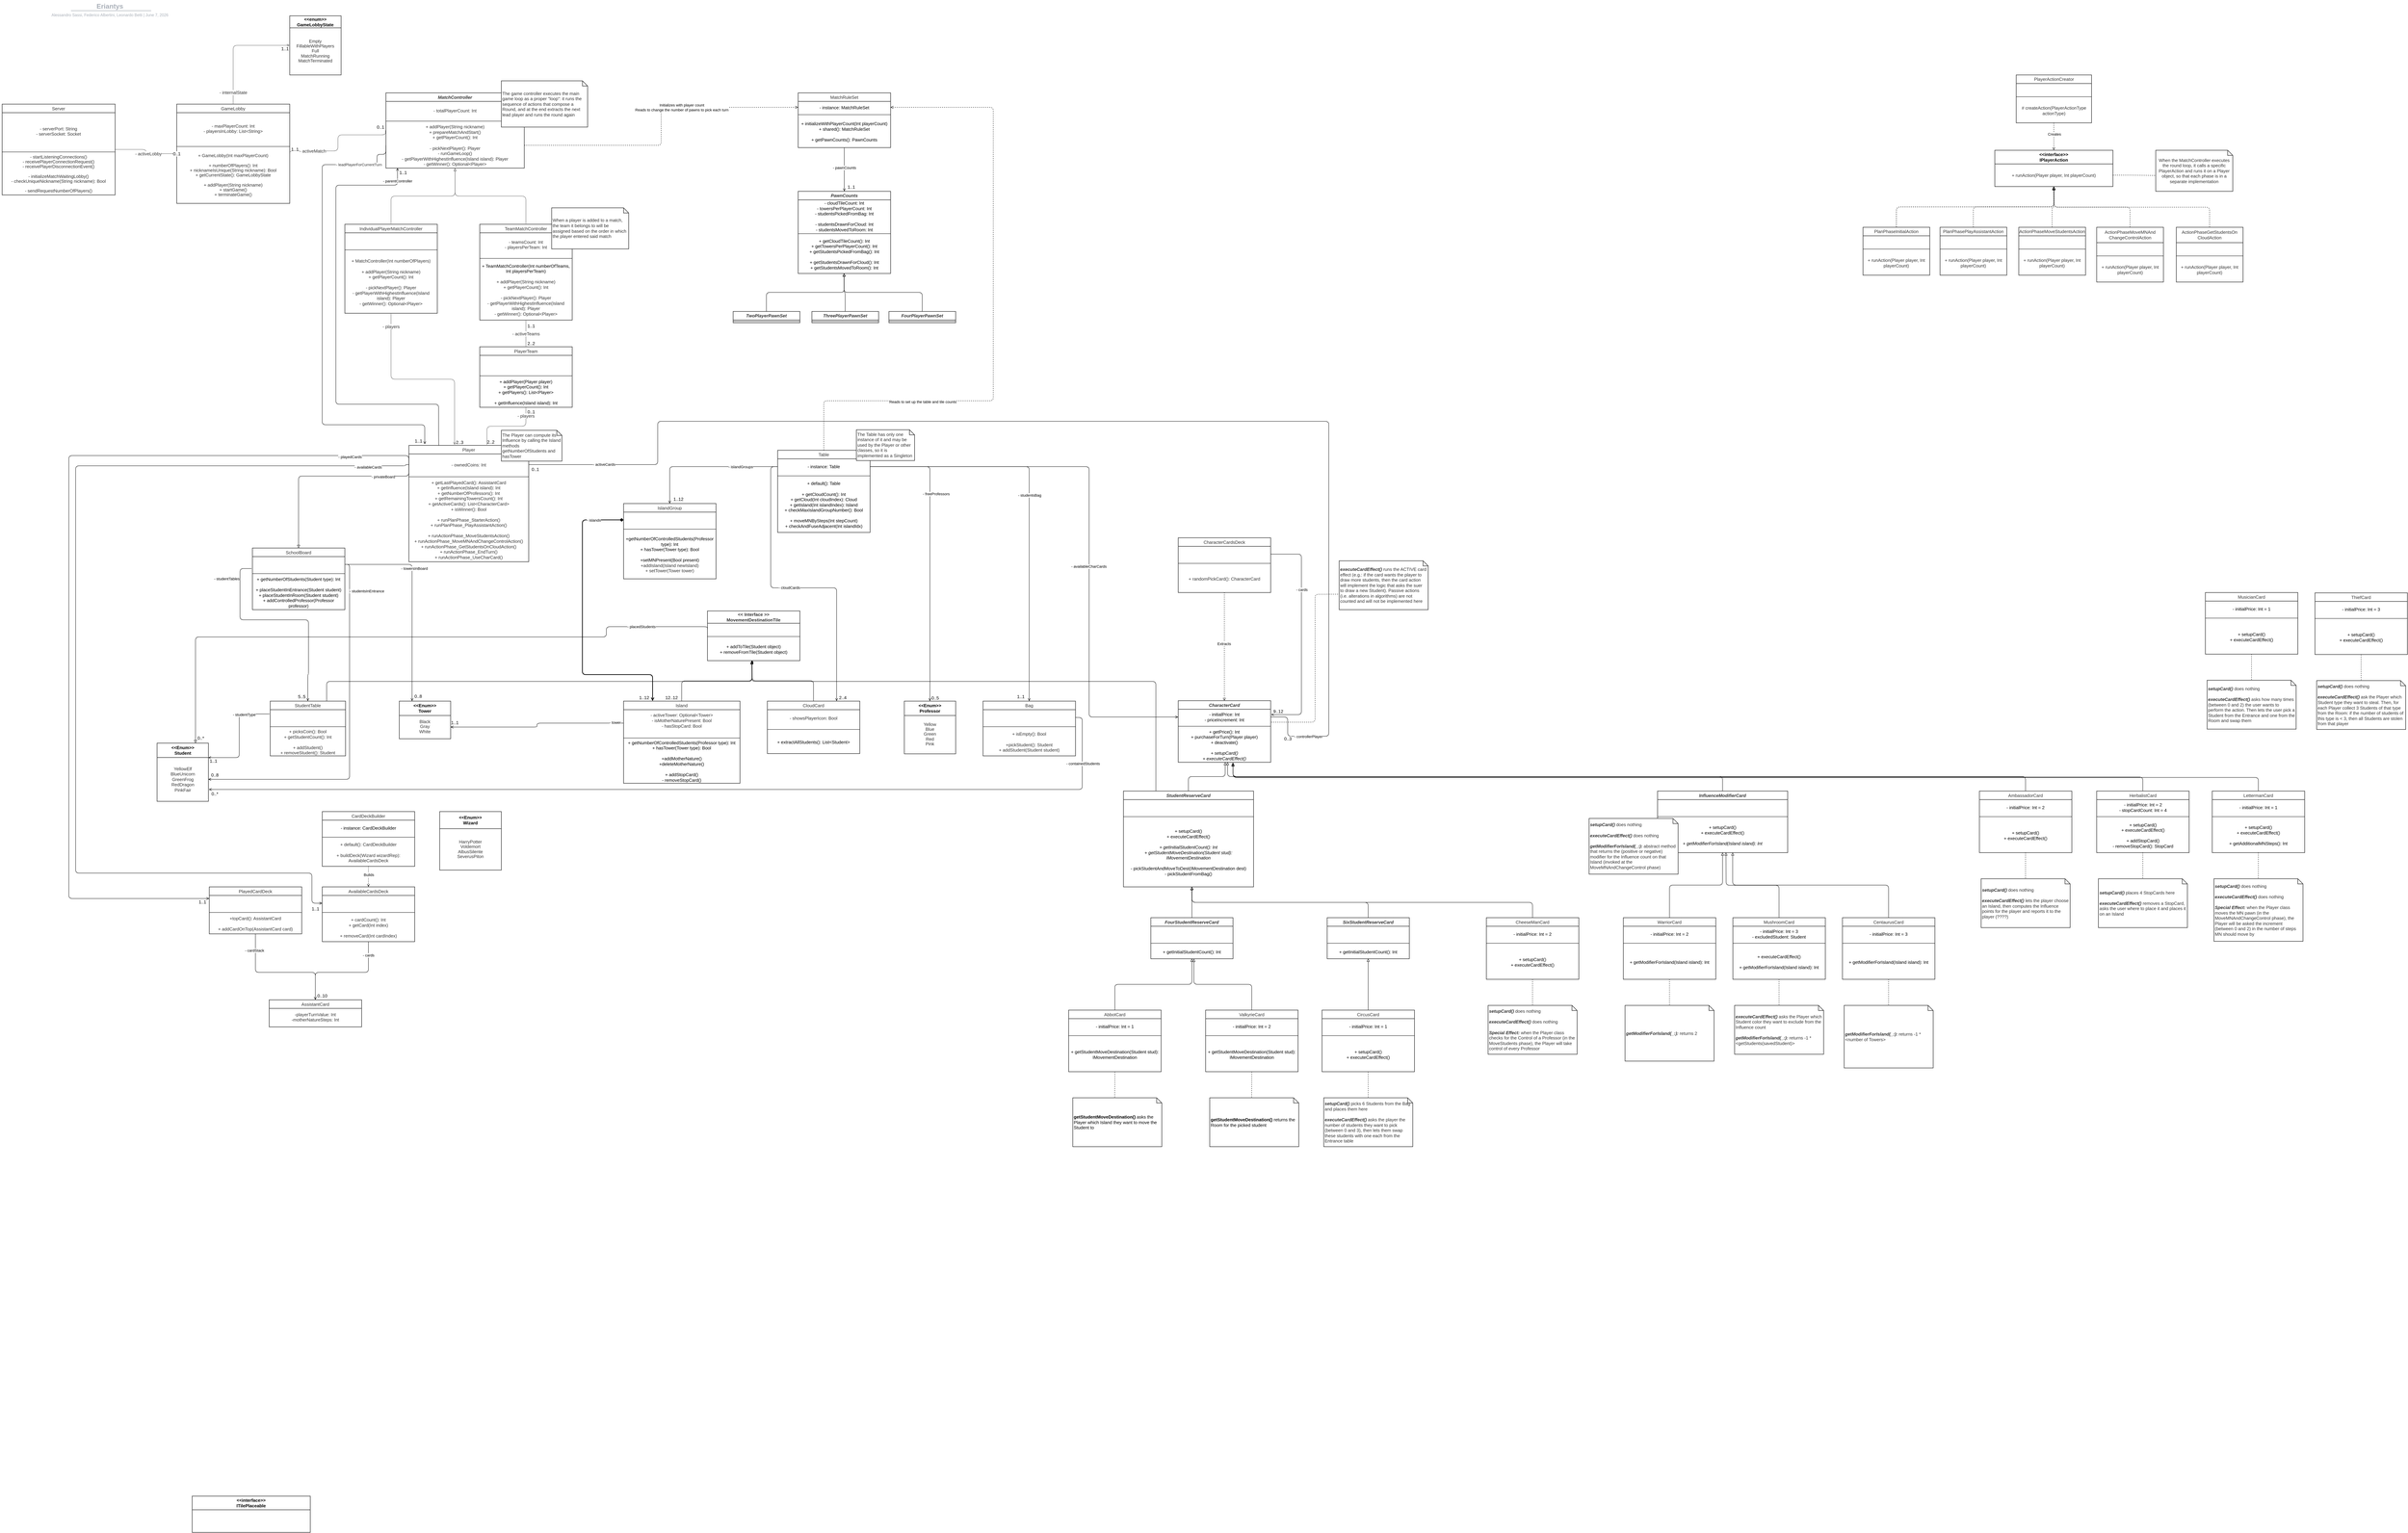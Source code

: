 <mxfile version="17.1.2"><diagram id="m_z2NcX1ynxi7o-ZTe3z" name="Page-1"><mxGraphModel dx="1566" dy="937" grid="1" gridSize="20" guides="1" tooltips="1" connect="1" arrows="1" fold="1" page="1" pageScale="1" pageWidth="100000" pageHeight="100000" math="0" shadow="0"><root><mxCell id="0"/><mxCell id="1" parent="0"/><mxCell id="4k2F8ksZ4SdtXRdE0M10-5" value="" style="group;dropTarget=0;pointerEvents=0;" parent="1" vertex="1"><mxGeometry x="40" y="50" width="640" height="45" as="geometry"/></mxCell><UserObject label="Eriantys" lucidchartObjectId="U7PNEHNEvIEY" id="4k2F8ksZ4SdtXRdE0M10-6"><mxCell style="points=[[0.688,0.967,0]];html=1;overflow=block;blockSpacing=1;whiteSpace=wrap;fontSize=19.7;fontColor=#a9afb8;fontStyle=1;align=center;spacingLeft=7;spacingRight=7;spacingTop=2;spacing=3;strokeOpacity=0;fillOpacity=0;rounded=1;absoluteArcSize=1;arcSize=12;fillColor=#ffffff;strokeWidth=1.5;" parent="4k2F8ksZ4SdtXRdE0M10-5" vertex="1"><mxGeometry width="640" height="31" as="geometry"/></mxCell></UserObject><UserObject label=" Alessandro Sassi, Federico Albertini, Leonardo Betti  |  %date{mmmm d, yyyy}%" placeholders="1" lucidchartObjectId="U7PNwYMRwzRe" id="4k2F8ksZ4SdtXRdE0M10-7"><mxCell style="html=1;overflow=block;blockSpacing=1;whiteSpace=wrap;fontSize=11.5;fontColor=#a9afb8;align=center;spacingLeft=7;spacingRight=7;spacingTop=2;spacing=3;strokeOpacity=0;fillOpacity=0;rounded=1;absoluteArcSize=1;arcSize=12;fillColor=#ffffff;strokeWidth=1.5;" parent="4k2F8ksZ4SdtXRdE0M10-5" vertex="1"><mxGeometry y="31" width="640" height="14" as="geometry"/></mxCell></UserObject><UserObject label="" lucidchartObjectId="U7PNrnxMDtur" id="4k2F8ksZ4SdtXRdE0M10-8"><mxCell style="html=1;jettySize=18;whiteSpace=wrap;fontSize=13;fontFamily=Helvetica;strokeColor=#a9afb8;strokeOpacity=100;strokeWidth=1.5;rounded=0;startArrow=none;endArrow=none;entryX=0.688;entryY=0.967;entryPerimeter=0;" parent="4k2F8ksZ4SdtXRdE0M10-5" target="4k2F8ksZ4SdtXRdE0M10-6" edge="1"><mxGeometry width="100" height="100" relative="1" as="geometry"><Array as="points"/><mxPoint x="206" y="30" as="sourcePoint"/></mxGeometry></mxCell></UserObject><mxCell id="4k2F8ksZ4SdtXRdE0M10-381" style="edgeStyle=orthogonalEdgeStyle;rounded=1;orthogonalLoop=1;jettySize=auto;html=1;startArrow=none;startFill=0;endArrow=block;endFill=0;strokeColor=default;strokeWidth=1;exitX=0.25;exitY=0;exitDx=0;exitDy=0;" parent="1" source="4GEwmADdk9lD29mKtSlW-110" edge="1"><mxGeometry relative="1" as="geometry"><mxPoint x="2235" y="1980" as="targetPoint"/><Array as="points"><mxPoint x="3415" y="2040"/><mxPoint x="2235" y="2040"/></Array></mxGeometry></mxCell><mxCell id="4k2F8ksZ4SdtXRdE0M10-382" style="edgeStyle=orthogonalEdgeStyle;rounded=1;orthogonalLoop=1;jettySize=auto;html=1;entryX=1;entryY=0.5;entryDx=0;entryDy=0;startArrow=none;startFill=0;endArrow=none;endFill=0;strokeColor=default;strokeWidth=1;exitX=1;exitY=0.5;exitDx=0;exitDy=0;" parent="1" source="4k2F8ksZ4SdtXRdE0M10-32" target="4k2F8ksZ4SdtXRdE0M10-58" edge="1"><mxGeometry relative="1" as="geometry"><Array as="points"><mxPoint x="3800" y="2144"/><mxPoint x="3800" y="2200"/><mxPoint x="3920" y="2200"/><mxPoint x="3920" y="1280"/><mxPoint x="1960" y="1280"/><mxPoint x="1960" y="1407"/></Array></mxGeometry></mxCell><mxCell id="4k2F8ksZ4SdtXRdE0M10-384" value="- controllerPlayer" style="edgeLabel;html=1;align=center;verticalAlign=middle;resizable=0;points=[];" parent="4k2F8ksZ4SdtXRdE0M10-382" vertex="1" connectable="0"><mxGeometry x="-0.842" y="-5" relative="1" as="geometry"><mxPoint x="-65" y="60" as="offset"/></mxGeometry></mxCell><mxCell id="4k2F8ksZ4SdtXRdE0M10-481" value="- activeCards" style="edgeLabel;html=1;align=center;verticalAlign=middle;resizable=0;points=[];" parent="4k2F8ksZ4SdtXRdE0M10-382" vertex="1" connectable="0"><mxGeometry x="0.878" y="-1" relative="1" as="geometry"><mxPoint as="offset"/></mxGeometry></mxCell><mxCell id="4k2F8ksZ4SdtXRdE0M10-31" value="&lt;b&gt;&lt;i&gt;CharacterCard&lt;/i&gt;&lt;/b&gt;" style="html=1;overflow=block;blockSpacing=1;swimlane;childLayout=stackLayout;horizontal=1;horizontalStack=0;resizeParent=1;resizeParentMax=0;resizeLast=0;collapsible=0;fontStyle=0;marginBottom=0;swimlaneFillColor=#ffffff;startSize=25;whiteSpace=wrap;fontSize=13;fontColor=#333333;align=center;spacing=0;strokeColor=#333333;strokeOpacity=100;fillOpacity=100;fillColor=#ffffff;strokeWidth=1.5;" parent="1" vertex="1"><mxGeometry x="3480" y="2096" width="270" height="180" as="geometry"/></mxCell><mxCell id="4k2F8ksZ4SdtXRdE0M10-32" value="- initialPrice: Int&lt;br&gt;- priceIncrement: Int" style="part=1;html=1;resizeHeight=0;strokeColor=none;fillColor=none;verticalAlign=middle;spacingLeft=4;spacingRight=4;overflow=hidden;rotatable=0;points=[[0,0.5],[1,0.5]];portConstraint=eastwest;swimlaneFillColor=#ffffff;strokeOpacity=100;fillOpacity=100;whiteSpace=wrap;fontSize=13;align=center;" parent="4k2F8ksZ4SdtXRdE0M10-31" vertex="1"><mxGeometry y="25" width="270" height="46" as="geometry"/></mxCell><mxCell id="4k2F8ksZ4SdtXRdE0M10-33" value="" style="line;strokeWidth=1;fillColor=none;align=left;verticalAlign=middle;spacingTop=-1;spacingLeft=3;spacingRight=3;rotatable=0;labelPosition=right;points=[];portConstraint=eastwest;" parent="4k2F8ksZ4SdtXRdE0M10-31" vertex="1"><mxGeometry y="71" width="270" height="8" as="geometry"/></mxCell><mxCell id="4k2F8ksZ4SdtXRdE0M10-34" value="+ getPrice(): Int&lt;br&gt;+ purchaseForTurn(Player player)&lt;br&gt;+ deactivate()&lt;br&gt;&lt;br&gt;&lt;i&gt;+ setupCard()&lt;br&gt;+ executeCardEffect()&lt;br&gt;&lt;/i&gt;" style="part=1;html=1;resizeHeight=0;strokeColor=none;fillColor=none;verticalAlign=middle;spacingLeft=4;spacingRight=4;overflow=hidden;rotatable=0;points=[[0,0.5],[1,0.5]];portConstraint=eastwest;swimlaneFillColor=#ffffff;strokeOpacity=100;fillOpacity=100;whiteSpace=wrap;fontSize=13;align=center;" parent="4k2F8ksZ4SdtXRdE0M10-31" vertex="1"><mxGeometry y="79" width="270" height="101" as="geometry"/></mxCell><mxCell id="4k2F8ksZ4SdtXRdE0M10-302" style="edgeStyle=orthogonalEdgeStyle;rounded=1;orthogonalLoop=1;jettySize=auto;html=1;entryX=0.5;entryY=0;entryDx=0;entryDy=0;endArrow=open;endFill=0;strokeColor=default;" parent="1" source="4k2F8ksZ4SdtXRdE0M10-35" target="4k2F8ksZ4SdtXRdE0M10-298" edge="1"><mxGeometry relative="1" as="geometry"><Array as="points"><mxPoint x="785" y="2890"/><mxPoint x="960" y="2890"/></Array></mxGeometry></mxCell><mxCell id="4k2F8ksZ4SdtXRdE0M10-318" value="- cardStack" style="edgeLabel;html=1;align=center;verticalAlign=middle;resizable=0;points=[];" parent="4k2F8ksZ4SdtXRdE0M10-302" vertex="1" connectable="0"><mxGeometry x="-0.74" y="-3" relative="1" as="geometry"><mxPoint as="offset"/></mxGeometry></mxCell><mxCell id="4k2F8ksZ4SdtXRdE0M10-35" value="PlayedCardDeck" style="html=1;overflow=block;blockSpacing=1;swimlane;childLayout=stackLayout;horizontal=1;horizontalStack=0;resizeParent=1;resizeParentMax=0;resizeLast=0;collapsible=0;fontStyle=0;marginBottom=0;swimlaneFillColor=#ffffff;startSize=25;whiteSpace=wrap;fontSize=13;fontColor=#333333;align=center;spacing=0;strokeColor=#333333;strokeOpacity=100;fillOpacity=100;fillColor=#ffffff;strokeWidth=1.5;" parent="1" vertex="1"><mxGeometry x="650" y="2640" width="270" height="137.25" as="geometry"/></mxCell><mxCell id="4k2F8ksZ4SdtXRdE0M10-36" value="" style="part=1;html=1;resizeHeight=0;strokeColor=none;fillColor=none;verticalAlign=middle;spacingLeft=4;spacingRight=4;overflow=hidden;rotatable=0;points=[[0,0.5],[1,0.5]];portConstraint=eastwest;swimlaneFillColor=#ffffff;strokeOpacity=100;fillOpacity=100;whiteSpace=wrap;fontSize=13;align=center;" parent="4k2F8ksZ4SdtXRdE0M10-35" vertex="1"><mxGeometry y="25" width="270" height="46" as="geometry"/></mxCell><mxCell id="4k2F8ksZ4SdtXRdE0M10-37" value="" style="line;strokeWidth=1;fillColor=none;align=left;verticalAlign=middle;spacingTop=-1;spacingLeft=3;spacingRight=3;rotatable=0;labelPosition=right;points=[];portConstraint=eastwest;" parent="4k2F8ksZ4SdtXRdE0M10-35" vertex="1"><mxGeometry y="71" width="270" height="8" as="geometry"/></mxCell><mxCell id="4k2F8ksZ4SdtXRdE0M10-38" value="+topCard(): AssistantCard&lt;br&gt;&lt;br&gt;+ addCardOnTop(AssistantCard card)" style="part=1;html=1;resizeHeight=0;strokeColor=none;fillColor=none;verticalAlign=middle;spacingLeft=4;spacingRight=4;overflow=hidden;rotatable=0;points=[[0,0.5],[1,0.5]];portConstraint=eastwest;swimlaneFillColor=#ffffff;strokeOpacity=100;fillOpacity=100;whiteSpace=wrap;fontSize=13;fontColor=#333333;align=center;" parent="4k2F8ksZ4SdtXRdE0M10-35" vertex="1"><mxGeometry y="79" width="270" height="58.25" as="geometry"/></mxCell><mxCell id="4GEwmADdk9lD29mKtSlW-35" style="edgeStyle=orthogonalEdgeStyle;rounded=1;orthogonalLoop=1;jettySize=auto;html=1;exitX=0.5;exitY=0;exitDx=0;exitDy=0;entryX=1;entryY=0.5;entryDx=0;entryDy=0;dashed=1;endArrow=open;endFill=0;" edge="1" parent="1" source="4k2F8ksZ4SdtXRdE0M10-45" target="4GEwmADdk9lD29mKtSlW-26"><mxGeometry relative="1" as="geometry"><Array as="points"><mxPoint x="2445" y="1220"/><mxPoint x="2940" y="1220"/><mxPoint x="2940" y="363"/></Array></mxGeometry></mxCell><mxCell id="4GEwmADdk9lD29mKtSlW-36" value="Reads to set up the table and tile counts" style="edgeLabel;html=1;align=center;verticalAlign=middle;resizable=0;points=[];" vertex="1" connectable="0" parent="4GEwmADdk9lD29mKtSlW-35"><mxGeometry x="-0.519" y="-3" relative="1" as="geometry"><mxPoint x="1" as="offset"/></mxGeometry></mxCell><mxCell id="4k2F8ksZ4SdtXRdE0M10-45" value="Table" style="html=1;overflow=block;blockSpacing=1;swimlane;childLayout=stackLayout;horizontal=1;horizontalStack=0;resizeParent=1;resizeParentMax=0;resizeLast=0;collapsible=0;fontStyle=0;marginBottom=0;swimlaneFillColor=#ffffff;startSize=25;whiteSpace=wrap;fontSize=13;fontColor=#333333;align=center;spacing=0;strokeColor=#333333;strokeOpacity=100;fillOpacity=100;fillColor=#ffffff;strokeWidth=1.5;" parent="1" vertex="1"><mxGeometry x="2310" y="1364.38" width="270" height="240" as="geometry"/></mxCell><mxCell id="4k2F8ksZ4SdtXRdE0M10-46" value="- instance: Table" style="part=1;html=1;resizeHeight=0;strokeColor=none;fillColor=none;verticalAlign=middle;spacingLeft=4;spacingRight=4;overflow=hidden;rotatable=0;points=[[0,0.5],[1,0.5]];portConstraint=eastwest;swimlaneFillColor=#ffffff;strokeOpacity=100;fillOpacity=100;whiteSpace=wrap;fontSize=13;align=center;" parent="4k2F8ksZ4SdtXRdE0M10-45" vertex="1"><mxGeometry y="25" width="270" height="46" as="geometry"/></mxCell><mxCell id="4k2F8ksZ4SdtXRdE0M10-47" value="" style="line;strokeWidth=1;fillColor=none;align=left;verticalAlign=middle;spacingTop=-1;spacingLeft=3;spacingRight=3;rotatable=0;labelPosition=right;points=[];portConstraint=eastwest;" parent="4k2F8ksZ4SdtXRdE0M10-45" vertex="1"><mxGeometry y="71" width="270" height="8" as="geometry"/></mxCell><mxCell id="4k2F8ksZ4SdtXRdE0M10-48" value="+ default(): Table&lt;br&gt;&lt;br&gt;+ getCloudCount(): Int&lt;br&gt;+ getCloud(Int cloudIndex): Cloud&lt;br&gt;+ getIsland(Int islandIndex): Island&lt;br&gt;+ checkMaxIslandGroupNumber(): Bool&lt;br&gt;&lt;br&gt;+ moveMNBySteps(Int stepCount)&lt;br&gt;+ checkAndFuseAdjacent(Int islandIdx)" style="part=1;html=1;resizeHeight=0;strokeColor=none;fillColor=none;verticalAlign=middle;spacingLeft=4;spacingRight=4;overflow=hidden;rotatable=0;points=[[0,0.5],[1,0.5]];portConstraint=eastwest;swimlaneFillColor=#ffffff;strokeOpacity=100;fillOpacity=100;whiteSpace=wrap;fontSize=13;align=center;" parent="4k2F8ksZ4SdtXRdE0M10-45" vertex="1"><mxGeometry y="79" width="270" height="161" as="geometry"/></mxCell><mxCell id="4k2F8ksZ4SdtXRdE0M10-57" value="Player" style="html=1;overflow=block;blockSpacing=1;swimlane;childLayout=stackLayout;horizontal=1;horizontalStack=0;resizeParent=1;resizeParentMax=0;resizeLast=0;collapsible=0;fontStyle=0;marginBottom=0;swimlaneFillColor=#ffffff;startSize=25;whiteSpace=wrap;fontSize=13;fontColor=#333333;align=center;spacing=0;strokeColor=#333333;strokeOpacity=100;fillOpacity=100;fillColor=#ffffff;strokeWidth=1.5;" parent="1" vertex="1"><mxGeometry x="1233" y="1350" width="350" height="340" as="geometry"/></mxCell><mxCell id="4k2F8ksZ4SdtXRdE0M10-58" value="- ownedCoins: Int" style="part=1;html=1;resizeHeight=0;strokeColor=none;fillColor=none;verticalAlign=middle;spacingLeft=4;spacingRight=4;overflow=hidden;rotatable=0;points=[[0,0.5],[1,0.5]];portConstraint=eastwest;swimlaneFillColor=#ffffff;strokeOpacity=100;fillOpacity=100;whiteSpace=wrap;fontSize=13;fontColor=#333333;align=center;" parent="4k2F8ksZ4SdtXRdE0M10-57" vertex="1"><mxGeometry y="25" width="350" height="63" as="geometry"/></mxCell><mxCell id="4k2F8ksZ4SdtXRdE0M10-59" value="" style="line;strokeWidth=1;fillColor=none;align=left;verticalAlign=middle;spacingTop=-1;spacingLeft=3;spacingRight=3;rotatable=0;labelPosition=right;points=[];portConstraint=eastwest;" parent="4k2F8ksZ4SdtXRdE0M10-57" vertex="1"><mxGeometry y="88" width="350" height="8" as="geometry"/></mxCell><mxCell id="4k2F8ksZ4SdtXRdE0M10-60" value="+ getLastPlayedCard(): AssistantCard&#10;+ getInfluence(Island island): Int&#10;+ getNumberOfProfessors(): Int&#10;+ getRemainingTowersCount(): Int&#10;+ getActiveCards(): List&lt;CharacterCard&gt;&#10;+ isWinner(): Bool&#10;&#10;+ runPlanPhase_StarterAction()&#10;+ runPlanPhase_PlayAssistantAction()&#10;&#10;+ runActionPhase_MoveStudentsAction()&#10;+ runActionPhase_MoveMNAndChangeControlAction()&#10;+ runActionPhase_GetStudentsOnCloudAction()&#10;+ runActionPhase_EndTurn()&#10;+ runActionPhase_UseCharCard()" style="part=1;resizeHeight=0;strokeColor=none;fillColor=none;verticalAlign=middle;spacingLeft=4;spacingRight=4;overflow=hidden;rotatable=0;points=[[0,0.5],[1,0.5]];portConstraint=eastwest;swimlaneFillColor=#ffffff;strokeOpacity=100;fillOpacity=100;whiteSpace=wrap;fontSize=13;fontColor=#333333;align=center;" parent="4k2F8ksZ4SdtXRdE0M10-57" vertex="1"><mxGeometry y="96" width="350" height="244" as="geometry"/></mxCell><mxCell id="4k2F8ksZ4SdtXRdE0M10-74" value="IndividualPlayerMatchController" style="html=1;overflow=block;blockSpacing=1;swimlane;childLayout=stackLayout;horizontal=1;horizontalStack=0;resizeParent=1;resizeParentMax=0;resizeLast=0;collapsible=0;fontStyle=0;marginBottom=0;swimlaneFillColor=#ffffff;startSize=25;whiteSpace=wrap;fontSize=13;fontColor=#333333;align=center;spacing=0;strokeColor=#333333;strokeOpacity=100;fillOpacity=100;fillColor=#ffffff;strokeWidth=1.5;" parent="1" vertex="1"><mxGeometry x="1046" y="704" width="270" height="260" as="geometry"/></mxCell><mxCell id="4k2F8ksZ4SdtXRdE0M10-75" value="" style="part=1;html=1;resizeHeight=0;strokeColor=none;fillColor=none;verticalAlign=middle;spacingLeft=4;spacingRight=4;overflow=hidden;rotatable=0;points=[[0,0.5],[1,0.5]];portConstraint=eastwest;swimlaneFillColor=#ffffff;strokeOpacity=100;fillOpacity=100;whiteSpace=wrap;fontSize=13;align=center;" parent="4k2F8ksZ4SdtXRdE0M10-74" vertex="1"><mxGeometry y="25" width="270" height="46" as="geometry"/></mxCell><mxCell id="4k2F8ksZ4SdtXRdE0M10-76" value="" style="line;strokeWidth=1;fillColor=none;align=left;verticalAlign=middle;spacingTop=-1;spacingLeft=3;spacingRight=3;rotatable=0;labelPosition=right;points=[];portConstraint=eastwest;" parent="4k2F8ksZ4SdtXRdE0M10-74" vertex="1"><mxGeometry y="71" width="270" height="8" as="geometry"/></mxCell><mxCell id="4k2F8ksZ4SdtXRdE0M10-77" value="+ MatchController(Int numberOfPlayers)&lt;br&gt;&lt;br&gt;+ addPlayer(String nickname)&lt;br style=&quot;padding: 0px ; margin: 0px&quot;&gt;+ getPlayerCount(): Int&lt;br style=&quot;padding: 0px ; margin: 0px&quot;&gt;&lt;br style=&quot;padding: 0px ; margin: 0px&quot;&gt;- pickNextPlayer(): Player&lt;br style=&quot;padding: 0px ; margin: 0px&quot;&gt;- getPlayerWithHighestInfluence(Island island): Player&lt;br style=&quot;padding: 0px ; margin: 0px&quot;&gt;- getWinner(): Optional&amp;lt;Player&amp;gt;" style="part=1;html=1;resizeHeight=0;strokeColor=none;fillColor=none;verticalAlign=middle;spacingLeft=4;spacingRight=4;overflow=hidden;rotatable=0;points=[[0,0.5],[1,0.5]];portConstraint=eastwest;swimlaneFillColor=#ffffff;strokeOpacity=100;fillOpacity=100;whiteSpace=wrap;fontSize=13;fontColor=#333333;align=center;" parent="4k2F8ksZ4SdtXRdE0M10-74" vertex="1"><mxGeometry y="79" width="270" height="181" as="geometry"/></mxCell><mxCell id="4k2F8ksZ4SdtXRdE0M10-106" value="Server" style="html=1;overflow=block;blockSpacing=1;swimlane;childLayout=stackLayout;horizontal=1;horizontalStack=0;resizeParent=1;resizeParentMax=0;resizeLast=0;collapsible=0;fontStyle=0;marginBottom=0;swimlaneFillColor=#ffffff;startSize=25;whiteSpace=wrap;fontSize=13;fontColor=#333333;align=center;spacing=0;strokeColor=#333333;strokeOpacity=100;fillOpacity=100;fillColor=#ffffff;strokeWidth=1.5;" parent="1" vertex="1"><mxGeometry x="45" y="353" width="330" height="265.25" as="geometry"/></mxCell><mxCell id="4k2F8ksZ4SdtXRdE0M10-107" value="&lt;div style=&quot;display: flex; justify-content: center; text-align: center; align-items: baseline; font-size: 0; line-height: 1.25;margin-top: -2px;&quot;&gt;&lt;span&gt;&lt;span style=&quot;font-size:13px;color:#333333;&quot;&gt;- serverPort: String&#10;&lt;/span&gt;&lt;/span&gt;&lt;/div&gt;&lt;div style=&quot;display: flex; justify-content: center; text-align: center; align-items: baseline; font-size: 0; line-height: 1.25;margin-top: -2px;&quot;&gt;&lt;span&gt;&lt;span style=&quot;font-size:13px;color:#333333;&quot;&gt;- serverSocket: Socket&lt;/span&gt;&lt;/span&gt;&lt;/div&gt;" style="part=1;html=1;resizeHeight=0;strokeColor=none;fillColor=none;verticalAlign=middle;spacingLeft=4;spacingRight=4;overflow=hidden;rotatable=0;points=[[0,0.5],[1,0.5]];portConstraint=eastwest;swimlaneFillColor=#ffffff;strokeOpacity=100;fillOpacity=100;whiteSpace=wrap;fontSize=13;fontColor=#333333;align=center;" parent="4k2F8ksZ4SdtXRdE0M10-106" vertex="1"><mxGeometry y="25" width="330" height="111" as="geometry"/></mxCell><mxCell id="4k2F8ksZ4SdtXRdE0M10-108" value="" style="line;strokeWidth=1;fillColor=none;align=left;verticalAlign=middle;spacingTop=-1;spacingLeft=3;spacingRight=3;rotatable=0;labelPosition=right;points=[];portConstraint=eastwest;" parent="4k2F8ksZ4SdtXRdE0M10-106" vertex="1"><mxGeometry y="136" width="330" height="8" as="geometry"/></mxCell><mxCell id="4k2F8ksZ4SdtXRdE0M10-109" value="&lt;div style=&quot;display: flex; justify-content: center; text-align: center; align-items: baseline; font-size: 0; line-height: 1.25;margin-top: -2px;&quot;&gt;&lt;span&gt;&lt;span style=&quot;font-size:13px;color:#333333;&quot;&gt;- startListeningConnections()&#10;&lt;/span&gt;&lt;/span&gt;&lt;/div&gt;&lt;div style=&quot;display: flex; justify-content: center; text-align: center; align-items: baseline; font-size: 0; line-height: 1.25;margin-top: -2px;&quot;&gt;&lt;span&gt;&lt;span style=&quot;font-size:13px;color:#333333;&quot;&gt;- receivePlayerConnectionRequest()&#10;&lt;/span&gt;&lt;/span&gt;&lt;/div&gt;&lt;div style=&quot;display: flex; justify-content: center; text-align: center; align-items: baseline; font-size: 0; line-height: 1.25;margin-top: -2px;&quot;&gt;&lt;span&gt;&lt;span style=&quot;font-size:13px;color:#333333;&quot;&gt;- receivePlayerDisconnectionEvent()&#10;&lt;/span&gt;&lt;/span&gt;&lt;/div&gt;&lt;div style=&quot;display: flex; justify-content: center; text-align: center; align-items: baseline; font-size: 0; line-height: 1.25;margin-top: -2px;&quot;&gt;&lt;span&gt;&lt;span style=&quot;font-size:13px;color:#333333;&quot;&gt;&#10;&lt;/span&gt;&lt;/span&gt;&lt;/div&gt;&lt;div style=&quot;display: flex; justify-content: center; text-align: center; align-items: baseline; font-size: 0; line-height: 1.25;margin-top: -2px;&quot;&gt;&lt;span&gt;&lt;span style=&quot;font-size:13px;color:#333333;&quot;&gt;- initializeMatchWaitingLobby()&#10;&lt;/span&gt;&lt;/span&gt;&lt;/div&gt;&lt;div style=&quot;display: flex; justify-content: center; text-align: center; align-items: baseline; font-size: 0; line-height: 1.25;margin-top: -2px;&quot;&gt;&lt;span&gt;&lt;span style=&quot;font-size:13px;color:#333333;&quot;&gt;- checkUniqueNickname(String nickname): Bool&#10;&lt;/span&gt;&lt;/span&gt;&lt;/div&gt;&lt;div style=&quot;display: flex; justify-content: center; text-align: center; align-items: baseline; font-size: 0; line-height: 1.25;margin-top: -2px;&quot;&gt;&lt;span&gt;&lt;span style=&quot;font-size:13px;color:#333333;&quot;&gt;&#10;&lt;/span&gt;&lt;/span&gt;&lt;/div&gt;&lt;div style=&quot;display: flex; justify-content: center; text-align: center; align-items: baseline; font-size: 0; line-height: 1.25;margin-top: -2px;&quot;&gt;&lt;span&gt;&lt;span style=&quot;font-size:13px;color:#333333;&quot;&gt;- sendRequestNumberOfPlayers()&lt;/span&gt;&lt;/span&gt;&lt;/div&gt;" style="part=1;resizeHeight=0;strokeColor=none;fillColor=none;align=left;verticalAlign=middle;spacingLeft=4;spacingRight=4;rotatable=0;points=[[0,0.5],[1,0.5]];portConstraint=eastwest;swimlaneFillColor=#ffffff;strokeOpacity=100;fillOpacity=100;whiteSpace=wrap;overflow=block;blockSpacing=1;html=1;fontSize=13;" parent="4k2F8ksZ4SdtXRdE0M10-106" vertex="1"><mxGeometry y="144" width="330" height="121.25" as="geometry"/></mxCell><mxCell id="4k2F8ksZ4SdtXRdE0M10-110" value="GameLobby" style="html=1;overflow=block;blockSpacing=1;swimlane;childLayout=stackLayout;horizontal=1;horizontalStack=0;resizeParent=1;resizeParentMax=0;resizeLast=0;collapsible=0;fontStyle=0;marginBottom=0;swimlaneFillColor=#ffffff;startSize=25;whiteSpace=wrap;fontSize=13;fontColor=#333333;align=center;spacing=0;strokeColor=#333333;strokeOpacity=100;fillOpacity=100;fillColor=#ffffff;strokeWidth=1.5;" parent="1" vertex="1"><mxGeometry x="555" y="353" width="330" height="290" as="geometry"/></mxCell><mxCell id="4k2F8ksZ4SdtXRdE0M10-111" value="&lt;div style=&quot;display: flex; justify-content: center; text-align: center; align-items: baseline; font-size: 0; line-height: 1.25;margin-top: -2px;&quot;&gt;&lt;span&gt;&lt;span style=&quot;font-size:13px;color:#333333;&quot;&gt;- maxPlayerCount: Int&#10;&lt;/span&gt;&lt;/span&gt;&lt;/div&gt;&lt;div style=&quot;display: flex; justify-content: center; text-align: center; align-items: baseline; font-size: 0; line-height: 1.25;margin-top: -2px;&quot;&gt;&lt;span&gt;&lt;span style=&quot;font-size:13px;color:#333333;&quot;&gt;- playersInLobby: List&amp;lt;String&amp;gt;&lt;/span&gt;&lt;/span&gt;&lt;/div&gt;" style="part=1;html=1;resizeHeight=0;strokeColor=none;fillColor=none;verticalAlign=middle;spacingLeft=4;spacingRight=4;overflow=hidden;rotatable=0;points=[[0,0.5],[1,0.5]];portConstraint=eastwest;swimlaneFillColor=#ffffff;strokeOpacity=100;fillOpacity=100;whiteSpace=wrap;fontSize=13;fontColor=#333333;align=center;" parent="4k2F8ksZ4SdtXRdE0M10-110" vertex="1"><mxGeometry y="25" width="330" height="95" as="geometry"/></mxCell><mxCell id="4k2F8ksZ4SdtXRdE0M10-112" value="" style="line;strokeWidth=1;fillColor=none;align=left;verticalAlign=middle;spacingTop=-1;spacingLeft=3;spacingRight=3;rotatable=0;labelPosition=right;points=[];portConstraint=eastwest;" parent="4k2F8ksZ4SdtXRdE0M10-110" vertex="1"><mxGeometry y="120" width="330" height="8" as="geometry"/></mxCell><mxCell id="4k2F8ksZ4SdtXRdE0M10-113" value="&lt;div style=&quot;display: flex; justify-content: center; text-align: center; align-items: baseline; font-size: 0; line-height: 1.25;margin-top: -2px;&quot;&gt;&lt;span&gt;&lt;span style=&quot;font-size:13px;color:#333333;&quot;&gt;+ GameLobby(Int maxPlayerCount)&#10;&lt;/span&gt;&lt;/span&gt;&lt;/div&gt;&lt;div style=&quot;display: flex; justify-content: center; text-align: center; align-items: baseline; font-size: 0; line-height: 1.25;margin-top: -2px;&quot;&gt;&lt;span&gt;&lt;span style=&quot;font-size:13px;color:#333333;&quot;&gt;&#10;&lt;/span&gt;&lt;/span&gt;&lt;/div&gt;&lt;div style=&quot;display: flex; justify-content: center; text-align: center; align-items: baseline; font-size: 0; line-height: 1.25;margin-top: -2px;&quot;&gt;&lt;span&gt;&lt;span style=&quot;font-size:13px;color:#333333;&quot;&gt;+ numberOfPlayers(): Int&#10;&lt;/span&gt;&lt;/span&gt;&lt;/div&gt;&lt;div style=&quot;display: flex; justify-content: center; text-align: center; align-items: baseline; font-size: 0; line-height: 1.25;margin-top: -2px;&quot;&gt;&lt;span&gt;&lt;span style=&quot;font-size:13px;color:#333333;&quot;&gt;+ nicknameIsUnique(String nickname): Bool&#10;&lt;/span&gt;&lt;/span&gt;&lt;/div&gt;&lt;div style=&quot;display: flex; justify-content: center; text-align: center; align-items: baseline; font-size: 0; line-height: 1.25;margin-top: -2px;&quot;&gt;&lt;span&gt;&lt;span style=&quot;font-size:13px;color:#333333;&quot;&gt;+ getCurrentState(): GameLobbyState&#10;&lt;/span&gt;&lt;/span&gt;&lt;/div&gt;&lt;div style=&quot;display: flex; justify-content: center; text-align: center; align-items: baseline; font-size: 0; line-height: 1.25;margin-top: -2px;&quot;&gt;&lt;span&gt;&lt;span style=&quot;font-size:13px;color:#333333;&quot;&gt;&#10;&lt;/span&gt;&lt;/span&gt;&lt;/div&gt;&lt;div style=&quot;display: flex; justify-content: center; text-align: center; align-items: baseline; font-size: 0; line-height: 1.25;margin-top: -2px;&quot;&gt;&lt;span&gt;&lt;span style=&quot;font-size:13px;color:#333333;&quot;&gt;+ addPlayer(String nickname)&#10;&lt;/span&gt;&lt;/span&gt;&lt;/div&gt;&lt;div style=&quot;display: flex; justify-content: center; text-align: center; align-items: baseline; font-size: 0; line-height: 1.25;margin-top: -2px;&quot;&gt;&lt;span&gt;&lt;span style=&quot;font-size:13px;color:#333333;&quot;&gt;+ startGame()&#10;&lt;/span&gt;&lt;/span&gt;&lt;/div&gt;&lt;div style=&quot;display: flex; justify-content: center; text-align: center; align-items: baseline; font-size: 0; line-height: 1.25;margin-top: -2px;&quot;&gt;&lt;span&gt;&lt;span style=&quot;font-size:13px;color:#333333;&quot;&gt;+ terminateGame()&lt;/span&gt;&lt;/span&gt;&lt;/div&gt;" style="part=1;resizeHeight=0;strokeColor=none;fillColor=none;align=left;verticalAlign=middle;spacingLeft=4;spacingRight=4;rotatable=0;points=[[0,0.5],[1,0.5]];portConstraint=eastwest;swimlaneFillColor=#ffffff;strokeOpacity=100;fillOpacity=100;whiteSpace=wrap;overflow=block;blockSpacing=1;html=1;fontSize=13;" parent="4k2F8ksZ4SdtXRdE0M10-110" vertex="1"><mxGeometry y="128" width="330" height="162" as="geometry"/></mxCell><UserObject label="" lucidchartObjectId="i~x1v3RD~M-p" id="4k2F8ksZ4SdtXRdE0M10-114"><mxCell style="html=1;jettySize=18;whiteSpace=wrap;fontSize=13;strokeColor=#333333;strokeOpacity=100;strokeWidth=0.8;rounded=1;arcSize=24;edgeStyle=orthogonalEdgeStyle;startArrow=none;endArrow=open;exitX=1.002;exitY=0.5;exitPerimeter=0;entryX=-0.002;entryY=0.5;entryPerimeter=0;" parent="1" source="4k2F8ksZ4SdtXRdE0M10-106" target="4k2F8ksZ4SdtXRdE0M10-110" edge="1"><mxGeometry width="100" height="100" relative="1" as="geometry"><Array as="points"/></mxGeometry></mxCell></UserObject><mxCell id="4k2F8ksZ4SdtXRdE0M10-115" value="- activeLobby" style="text;html=1;resizable=0;labelBackgroundColor=default;align=center;verticalAlign=middle;fontColor=#333333;fontSize=13;" parent="4k2F8ksZ4SdtXRdE0M10-114" vertex="1"><mxGeometry x="0.131" relative="1" as="geometry"/></mxCell><mxCell id="4k2F8ksZ4SdtXRdE0M10-116" value="0..1" style="text;html=1;resizable=0;labelBackgroundColor=default;align=center;verticalAlign=middle;fontSize=13;" parent="4k2F8ksZ4SdtXRdE0M10-114" vertex="1"><mxGeometry x="1" relative="1" as="geometry"><mxPoint as="offset"/></mxGeometry></mxCell><mxCell id="4k2F8ksZ4SdtXRdE0M10-117" value="&amp;lt;&amp;lt;enum&amp;gt;&amp;gt;&lt;br&gt;GameLobbyState" style="html=1;overflow=block;blockSpacing=1;swimlane;childLayout=stackLayout;horizontal=1;horizontalStack=0;resizeParent=1;resizeParentMax=0;resizeLast=0;collapsible=0;marginBottom=0;swimlaneFillColor=#ffffff;startSize=35;whiteSpace=wrap;fontSize=13;fontStyle=1;align=center;spacing=0;strokeColor=#333333;strokeOpacity=100;fillOpacity=100;fillColor=#ffffff;strokeWidth=1.5;" parent="1" vertex="1"><mxGeometry x="885" y="95" width="150" height="172.75" as="geometry"/></mxCell><mxCell id="4k2F8ksZ4SdtXRdE0M10-118" value="&lt;div style=&quot;display: flex; justify-content: center; text-align: center; align-items: baseline; font-size: 0; line-height: 1.25;margin-top: -2px;&quot;&gt;&lt;span&gt;&lt;span style=&quot;font-size:13px;color:#333333;&quot;&gt;Empty&#10;&lt;/span&gt;&lt;/span&gt;&lt;/div&gt;&lt;div style=&quot;display: flex; justify-content: center; text-align: center; align-items: baseline; font-size: 0; line-height: 1.25;margin-top: -2px;&quot;&gt;&lt;span&gt;&lt;span style=&quot;font-size:13px;color:#333333;&quot;&gt;FillableWithPlayers&#10;&lt;/span&gt;&lt;/span&gt;&lt;/div&gt;&lt;div style=&quot;display: flex; justify-content: center; text-align: center; align-items: baseline; font-size: 0; line-height: 1.25;margin-top: -2px;&quot;&gt;&lt;span&gt;&lt;span style=&quot;font-size:13px;color:#333333;&quot;&gt;Full&#10;&lt;/span&gt;&lt;/span&gt;&lt;/div&gt;&lt;div style=&quot;display: flex; justify-content: center; text-align: center; align-items: baseline; font-size: 0; line-height: 1.25;margin-top: -2px;&quot;&gt;&lt;span&gt;&lt;span style=&quot;font-size:13px;color:#333333;&quot;&gt;MatchRunning&#10;&lt;/span&gt;&lt;/span&gt;&lt;/div&gt;&lt;div style=&quot;display: flex; justify-content: center; text-align: center; align-items: baseline; font-size: 0; line-height: 1.25;margin-top: -2px;&quot;&gt;&lt;span&gt;&lt;span style=&quot;font-size:13px;color:#333333;&quot;&gt;MatchTerminated&lt;/span&gt;&lt;/span&gt;&lt;/div&gt;" style="part=1;html=1;resizeHeight=0;strokeColor=none;fillColor=none;verticalAlign=middle;spacingLeft=4;spacingRight=4;overflow=hidden;rotatable=0;points=[[0,0.5],[1,0.5]];portConstraint=eastwest;swimlaneFillColor=#ffffff;strokeOpacity=100;fillOpacity=100;whiteSpace=wrap;fontSize=13;fontColor=#333333;align=center;" parent="4k2F8ksZ4SdtXRdE0M10-117" vertex="1"><mxGeometry y="35" width="150" height="137.75" as="geometry"/></mxCell><UserObject label="" lucidchartObjectId="2hy1Ym7UzT6y" id="4k2F8ksZ4SdtXRdE0M10-119"><mxCell style="html=1;jettySize=18;whiteSpace=wrap;fontSize=13;strokeColor=#333333;strokeOpacity=100;strokeWidth=0.8;rounded=1;arcSize=24;edgeStyle=orthogonalEdgeStyle;startArrow=none;endArrow=open;exitX=0.5;exitY=-0.003;exitPerimeter=0;entryX=-0.005;entryY=0.5;entryPerimeter=0;" parent="1" source="4k2F8ksZ4SdtXRdE0M10-110" target="4k2F8ksZ4SdtXRdE0M10-117" edge="1"><mxGeometry width="100" height="100" relative="1" as="geometry"><Array as="points"/></mxGeometry></mxCell></UserObject><mxCell id="4k2F8ksZ4SdtXRdE0M10-120" value="- internalState" style="text;html=1;resizable=0;labelBackgroundColor=default;align=center;verticalAlign=middle;fontColor=#333333;fontSize=13;" parent="4k2F8ksZ4SdtXRdE0M10-119" vertex="1"><mxGeometry x="-0.804" relative="1" as="geometry"/></mxCell><mxCell id="4k2F8ksZ4SdtXRdE0M10-121" value="1..1" style="text;html=1;resizable=0;labelBackgroundColor=default;align=center;verticalAlign=middle;fontSize=13;" parent="4k2F8ksZ4SdtXRdE0M10-119" vertex="1"><mxGeometry x="1" relative="1" as="geometry"><mxPoint x="-14" y="9" as="offset"/></mxGeometry></mxCell><UserObject label="" lucidchartObjectId="mry1-yjo6e_I" id="4k2F8ksZ4SdtXRdE0M10-122"><mxCell style="html=1;jettySize=18;whiteSpace=wrap;fontSize=13;strokeColor=#333333;strokeOpacity=100;strokeWidth=0.8;rounded=1;arcSize=24;edgeStyle=orthogonalEdgeStyle;startArrow=none;endArrow=none;exitX=1.002;exitY=0.5;exitPerimeter=0;entryX=-0.002;entryY=0.5;entryPerimeter=0;" parent="1" source="4k2F8ksZ4SdtXRdE0M10-110" target="4k2F8ksZ4SdtXRdE0M10-131" edge="1"><mxGeometry width="100" height="100" relative="1" as="geometry"><Array as="points"><mxPoint x="886" y="490"/><mxPoint x="1026" y="490"/><mxPoint x="1026" y="443"/></Array></mxGeometry></mxCell></UserObject><mxCell id="4k2F8ksZ4SdtXRdE0M10-123" value="- activeMatch" style="text;html=1;resizable=0;labelBackgroundColor=default;align=center;verticalAlign=middle;fontColor=#333333;fontSize=13;" parent="4k2F8ksZ4SdtXRdE0M10-122" vertex="1"><mxGeometry x="-0.572" relative="1" as="geometry"/></mxCell><mxCell id="4k2F8ksZ4SdtXRdE0M10-124" value="1..1" style="text;html=1;resizable=0;labelBackgroundColor=default;align=center;verticalAlign=middle;fontSize=13;" parent="4k2F8ksZ4SdtXRdE0M10-122" vertex="1"><mxGeometry x="-1" relative="1" as="geometry"><mxPoint x="14" y="-13" as="offset"/></mxGeometry></mxCell><mxCell id="4k2F8ksZ4SdtXRdE0M10-125" value="0..1" style="text;html=1;resizable=0;labelBackgroundColor=default;align=center;verticalAlign=middle;fontSize=13;" parent="4k2F8ksZ4SdtXRdE0M10-122" vertex="1"><mxGeometry x="1" relative="1" as="geometry"><mxPoint x="-15" y="-10" as="offset"/></mxGeometry></mxCell><mxCell id="4k2F8ksZ4SdtXRdE0M10-126" value="TeamMatchController" style="html=1;overflow=block;blockSpacing=1;swimlane;childLayout=stackLayout;horizontal=1;horizontalStack=0;resizeParent=1;resizeParentMax=0;resizeLast=0;collapsible=0;fontStyle=0;marginBottom=0;swimlaneFillColor=#ffffff;startSize=25;whiteSpace=wrap;fontSize=13;fontColor=#333333;align=center;spacing=0;strokeColor=#333333;strokeOpacity=100;fillOpacity=100;fillColor=#ffffff;strokeWidth=1.5;" parent="1" vertex="1"><mxGeometry x="1440" y="704" width="270" height="280" as="geometry"/></mxCell><mxCell id="4k2F8ksZ4SdtXRdE0M10-127" value="&lt;div style=&quot;display: flex; justify-content: center; text-align: center; align-items: baseline; font-size: 0; line-height: 1.25;margin-top: -2px;&quot;&gt;&lt;span&gt;&lt;span style=&quot;font-size:13px;color:#333333;&quot;&gt;- teamsCount: Int&#10;&lt;/span&gt;&lt;/span&gt;&lt;/div&gt;&lt;div style=&quot;display: flex; justify-content: center; text-align: center; align-items: baseline; font-size: 0; line-height: 1.25;margin-top: -2px;&quot;&gt;&lt;span&gt;&lt;span style=&quot;font-size:13px;color:#333333;&quot;&gt;- playersPerTeam: Int&lt;/span&gt;&lt;/span&gt;&lt;/div&gt;" style="part=1;html=1;resizeHeight=0;strokeColor=none;fillColor=none;verticalAlign=middle;spacingLeft=4;spacingRight=4;overflow=hidden;rotatable=0;points=[[0,0.5],[1,0.5]];portConstraint=eastwest;swimlaneFillColor=#ffffff;strokeOpacity=100;fillOpacity=100;whiteSpace=wrap;fontSize=13;fontColor=#333333;align=center;" parent="4k2F8ksZ4SdtXRdE0M10-126" vertex="1"><mxGeometry y="25" width="270" height="71" as="geometry"/></mxCell><mxCell id="4k2F8ksZ4SdtXRdE0M10-128" value="" style="line;strokeWidth=1;fillColor=none;align=left;verticalAlign=middle;spacingTop=-1;spacingLeft=3;spacingRight=3;rotatable=0;labelPosition=right;points=[];portConstraint=eastwest;" parent="4k2F8ksZ4SdtXRdE0M10-126" vertex="1"><mxGeometry y="96" width="270" height="8" as="geometry"/></mxCell><mxCell id="4k2F8ksZ4SdtXRdE0M10-129" value="+ TeamMatchController(Int numberOfTeams, Int playersPerTeam)&lt;br&gt;&lt;br&gt;&lt;span style=&quot;color: rgb(51 , 51 , 51)&quot;&gt;+ addPlayer(String nickname)&lt;/span&gt;&lt;br style=&quot;color: rgb(51 , 51 , 51) ; padding: 0px ; margin: 0px&quot;&gt;&lt;span style=&quot;color: rgb(51 , 51 , 51)&quot;&gt;+ getPlayerCount(): Int&lt;/span&gt;&lt;br style=&quot;color: rgb(51 , 51 , 51) ; padding: 0px ; margin: 0px&quot;&gt;&lt;br style=&quot;color: rgb(51 , 51 , 51) ; padding: 0px ; margin: 0px&quot;&gt;&lt;span style=&quot;color: rgb(51 , 51 , 51)&quot;&gt;- pickNextPlayer(): Player&lt;/span&gt;&lt;br style=&quot;color: rgb(51 , 51 , 51) ; padding: 0px ; margin: 0px&quot;&gt;&lt;span style=&quot;color: rgb(51 , 51 , 51)&quot;&gt;- getPlayerWithHighestInfluence(Island island): Player&lt;/span&gt;&lt;br style=&quot;color: rgb(51 , 51 , 51) ; padding: 0px ; margin: 0px&quot;&gt;&lt;span style=&quot;color: rgb(51 , 51 , 51)&quot;&gt;- getWinner(): Optional&amp;lt;Player&amp;gt;&lt;/span&gt;" style="part=1;resizeHeight=0;strokeColor=none;fillColor=none;align=center;verticalAlign=middle;spacingLeft=4;spacingRight=4;rotatable=0;points=[[0,0.5],[1,0.5]];portConstraint=eastwest;swimlaneFillColor=#ffffff;strokeOpacity=100;fillOpacity=100;whiteSpace=wrap;overflow=block;blockSpacing=1;html=1;fontSize=13;" parent="4k2F8ksZ4SdtXRdE0M10-126" vertex="1"><mxGeometry y="104" width="270" height="176" as="geometry"/></mxCell><UserObject label="When a player is added to a match, the team it belongs to will be assigned based on the order in which the player entered said match" lucidchartObjectId="4Ny1d1CMe~6c" id="4k2F8ksZ4SdtXRdE0M10-130"><mxCell style="html=1;overflow=block;blockSpacing=1;whiteSpace=wrap;shape=note;size=15;fontSize=13;fontColor=#333333;align=left;spacing=3.8;strokeColor=#333333;strokeOpacity=100;fillOpacity=100;fillColor=#ffffff;strokeWidth=1.5;" parent="1" vertex="1"><mxGeometry x="1650" y="656" width="225" height="120" as="geometry"/></mxCell></UserObject><mxCell id="4k2F8ksZ4SdtXRdE0M10-321" style="edgeStyle=orthogonalEdgeStyle;rounded=1;orthogonalLoop=1;jettySize=auto;html=1;entryX=0.25;entryY=0;entryDx=0;entryDy=0;endArrow=none;endFill=0;strokeColor=default;startArrow=open;startFill=0;" parent="1" source="4k2F8ksZ4SdtXRdE0M10-131" target="4k2F8ksZ4SdtXRdE0M10-57" edge="1"><mxGeometry relative="1" as="geometry"><Array as="points"><mxPoint x="1200" y="590"/><mxPoint x="1020" y="590"/><mxPoint x="1020" y="1230"/><mxPoint x="1320" y="1230"/><mxPoint x="1320" y="1320"/></Array></mxGeometry></mxCell><mxCell id="4k2F8ksZ4SdtXRdE0M10-323" value="- parentController" style="edgeLabel;html=1;align=center;verticalAlign=middle;resizable=0;points=[];" parent="4k2F8ksZ4SdtXRdE0M10-321" vertex="1" connectable="0"><mxGeometry x="-0.942" relative="1" as="geometry"><mxPoint as="offset"/></mxGeometry></mxCell><mxCell id="4k2F8ksZ4SdtXRdE0M10-131" value="MatchController" style="overflow=block;blockSpacing=1;swimlane;childLayout=stackLayout;horizontal=1;horizontalStack=0;resizeParent=1;resizeParentMax=0;resizeLast=0;collapsible=0;marginBottom=0;swimlaneFillColor=#ffffff;startSize=25;fontSize=13;fontColor=#333333;fontStyle=3;align=center;spacing=0;strokeColor=#333333;strokeOpacity=100;fillOpacity=100;fillColor=#ffffff;strokeWidth=1.5;whiteSpace=wrap;" parent="1" vertex="1"><mxGeometry x="1166" y="320" width="404" height="220" as="geometry"/></mxCell><mxCell id="4k2F8ksZ4SdtXRdE0M10-132" value="- totalPlayerCount: Int" style="part=1;html=1;resizeHeight=0;strokeColor=none;fillColor=none;verticalAlign=middle;spacingLeft=4;spacingRight=4;overflow=hidden;rotatable=0;points=[[0,0.5],[1,0.5]];portConstraint=eastwest;swimlaneFillColor=#ffffff;strokeOpacity=100;fillOpacity=100;whiteSpace=wrap;fontSize=13;fontColor=#333333;align=center;" parent="4k2F8ksZ4SdtXRdE0M10-131" vertex="1"><mxGeometry y="25" width="404" height="54" as="geometry"/></mxCell><mxCell id="4k2F8ksZ4SdtXRdE0M10-133" value="" style="line;strokeWidth=1;fillColor=none;align=left;verticalAlign=middle;spacingTop=-1;spacingLeft=3;spacingRight=3;rotatable=0;labelPosition=right;points=[];portConstraint=eastwest;" parent="4k2F8ksZ4SdtXRdE0M10-131" vertex="1"><mxGeometry y="79" width="404" height="8" as="geometry"/></mxCell><mxCell id="4k2F8ksZ4SdtXRdE0M10-134" value="+ addPlayer(String nickname)&#10;+ prepareMatchAndStart()&#10;+ getPlayerCount(): Int&#10;&#10;- pickNextPlayer(): Player&#10;- runGameLoop()&#10;- getPlayerWithHighestInfluence(Island island): Player&#10;- getWinner(): Optional&lt;Player&gt;" style="part=1;resizeHeight=0;strokeColor=none;fillColor=none;verticalAlign=middle;spacingLeft=4;spacingRight=4;overflow=hidden;rotatable=0;points=[[0,0.5],[1,0.5]];portConstraint=eastwest;swimlaneFillColor=#ffffff;strokeOpacity=100;fillOpacity=100;whiteSpace=wrap;fontSize=13;fontColor=#333333;align=center;" parent="4k2F8ksZ4SdtXRdE0M10-131" vertex="1"><mxGeometry y="87" width="404" height="133" as="geometry"/></mxCell><UserObject label="" lucidchartObjectId="fQy1AHW-6k50" id="4k2F8ksZ4SdtXRdE0M10-135"><mxCell style="html=1;jettySize=18;whiteSpace=wrap;fontSize=13;strokeColor=#333333;strokeOpacity=100;strokeWidth=0.8;rounded=1;arcSize=24;edgeStyle=orthogonalEdgeStyle;startArrow=none;endArrow=block;endFill=0;exitX=0.5;exitY=-0.006;exitPerimeter=0;entryX=0.5;entryY=1.004;entryPerimeter=0;" parent="1" source="4k2F8ksZ4SdtXRdE0M10-74" target="4k2F8ksZ4SdtXRdE0M10-131" edge="1"><mxGeometry width="100" height="100" relative="1" as="geometry"><Array as="points"/></mxGeometry></mxCell></UserObject><UserObject label="" lucidchartObjectId="kQy1YqhVRtB3" id="4k2F8ksZ4SdtXRdE0M10-136"><mxCell style="html=1;jettySize=18;whiteSpace=wrap;fontSize=13;strokeColor=#333333;strokeOpacity=100;strokeWidth=0.8;rounded=1;arcSize=24;edgeStyle=orthogonalEdgeStyle;startArrow=none;endArrow=block;endFill=0;exitX=0.5;exitY=-0.005;exitPerimeter=0;entryX=0.5;entryY=1.004;entryPerimeter=0;" parent="1" source="4k2F8ksZ4SdtXRdE0M10-126" target="4k2F8ksZ4SdtXRdE0M10-131" edge="1"><mxGeometry width="100" height="100" relative="1" as="geometry"><Array as="points"/></mxGeometry></mxCell></UserObject><mxCell id="4k2F8ksZ4SdtXRdE0M10-137" value="PlayerTeam" style="html=1;overflow=block;blockSpacing=1;swimlane;childLayout=stackLayout;horizontal=1;horizontalStack=0;resizeParent=1;resizeParentMax=0;resizeLast=0;collapsible=0;fontStyle=0;marginBottom=0;swimlaneFillColor=#ffffff;startSize=25;whiteSpace=wrap;fontSize=13;fontColor=#333333;align=center;spacing=0;strokeColor=#333333;strokeOpacity=100;fillOpacity=100;fillColor=#ffffff;strokeWidth=1.5;" parent="1" vertex="1"><mxGeometry x="1440" y="1062" width="270" height="176.75" as="geometry"/></mxCell><mxCell id="4k2F8ksZ4SdtXRdE0M10-138" value="" style="part=1;html=1;resizeHeight=0;strokeColor=none;fillColor=none;verticalAlign=middle;spacingLeft=4;spacingRight=4;overflow=hidden;rotatable=0;points=[[0,0.5],[1,0.5]];portConstraint=eastwest;swimlaneFillColor=#ffffff;strokeOpacity=100;fillOpacity=100;whiteSpace=wrap;fontSize=13;align=center;" parent="4k2F8ksZ4SdtXRdE0M10-137" vertex="1"><mxGeometry y="25" width="270" height="56" as="geometry"/></mxCell><mxCell id="4k2F8ksZ4SdtXRdE0M10-139" value="" style="line;strokeWidth=1;fillColor=none;align=left;verticalAlign=middle;spacingTop=-1;spacingLeft=3;spacingRight=3;rotatable=0;labelPosition=right;points=[];portConstraint=eastwest;" parent="4k2F8ksZ4SdtXRdE0M10-137" vertex="1"><mxGeometry y="81" width="270" height="8" as="geometry"/></mxCell><mxCell id="4k2F8ksZ4SdtXRdE0M10-140" value="+ addPlayer(Player player)&lt;br&gt;+ getPlayerCount(): Int&lt;br&gt;+ getPlayers(): List&amp;lt;Player&amp;gt;&lt;br&gt;&lt;br&gt;+ getInfluence(Island island): Int" style="part=1;html=1;resizeHeight=0;strokeColor=none;fillColor=none;verticalAlign=middle;spacingLeft=4;spacingRight=4;overflow=hidden;rotatable=0;points=[[0,0.5],[1,0.5]];portConstraint=eastwest;swimlaneFillColor=#ffffff;strokeOpacity=100;fillOpacity=100;whiteSpace=wrap;fontSize=13;align=center;" parent="4k2F8ksZ4SdtXRdE0M10-137" vertex="1"><mxGeometry y="89" width="270" height="87.75" as="geometry"/></mxCell><UserObject label="" lucidchartObjectId="vTy1lH9KAkZx" id="4k2F8ksZ4SdtXRdE0M10-141"><mxCell style="html=1;jettySize=18;whiteSpace=wrap;fontSize=13;strokeColor=#333333;strokeOpacity=100;strokeWidth=0.8;rounded=1;arcSize=24;edgeStyle=orthogonalEdgeStyle;startArrow=none;endArrow=none;exitX=0.5;exitY=1.005;exitPerimeter=0;entryX=0.652;entryY=-0.005;entryPerimeter=0;" parent="1" source="4k2F8ksZ4SdtXRdE0M10-137" target="4k2F8ksZ4SdtXRdE0M10-57" edge="1"><mxGeometry width="100" height="100" relative="1" as="geometry"><Array as="points"/></mxGeometry></mxCell></UserObject><mxCell id="4k2F8ksZ4SdtXRdE0M10-142" value="- players" style="text;html=1;resizable=0;labelBackgroundColor=default;align=center;verticalAlign=middle;fontColor=#333333;fontSize=13;" parent="4k2F8ksZ4SdtXRdE0M10-141" vertex="1"><mxGeometry x="-0.783" relative="1" as="geometry"/></mxCell><mxCell id="4k2F8ksZ4SdtXRdE0M10-143" value="0..1" style="text;html=1;resizable=0;labelBackgroundColor=default;align=center;verticalAlign=middle;fontSize=13;" parent="4k2F8ksZ4SdtXRdE0M10-141" vertex="1"><mxGeometry x="-1" relative="1" as="geometry"><mxPoint x="15" y="12" as="offset"/></mxGeometry></mxCell><mxCell id="4k2F8ksZ4SdtXRdE0M10-144" value="2..2" style="text;html=1;resizable=0;labelBackgroundColor=default;align=center;verticalAlign=middle;fontSize=13;" parent="4k2F8ksZ4SdtXRdE0M10-141" vertex="1"><mxGeometry x="1" relative="1" as="geometry"><mxPoint x="11" y="-9" as="offset"/></mxGeometry></mxCell><UserObject label="" lucidchartObjectId="QTy1KdEeUsb." id="4k2F8ksZ4SdtXRdE0M10-145"><mxCell style="html=1;jettySize=18;whiteSpace=wrap;fontSize=13;strokeColor=#333333;strokeOpacity=100;strokeWidth=0.8;rounded=1;arcSize=24;edgeStyle=orthogonalEdgeStyle;startArrow=none;endArrow=none;exitX=0.5;exitY=1.005;exitPerimeter=0;entryX=0.5;entryY=-0.005;entryPerimeter=0;" parent="1" source="4k2F8ksZ4SdtXRdE0M10-126" target="4k2F8ksZ4SdtXRdE0M10-137" edge="1"><mxGeometry width="100" height="100" relative="1" as="geometry"><Array as="points"/></mxGeometry></mxCell></UserObject><mxCell id="4k2F8ksZ4SdtXRdE0M10-146" value="- activeTeams" style="text;html=1;resizable=0;labelBackgroundColor=default;align=center;verticalAlign=middle;fontColor=#333333;fontSize=13;" parent="4k2F8ksZ4SdtXRdE0M10-145" vertex="1"><mxGeometry relative="1" as="geometry"/></mxCell><mxCell id="4k2F8ksZ4SdtXRdE0M10-147" value="1..1" style="text;html=1;resizable=0;labelBackgroundColor=default;align=center;verticalAlign=middle;fontSize=13;" parent="4k2F8ksZ4SdtXRdE0M10-145" vertex="1"><mxGeometry x="-1" relative="1" as="geometry"><mxPoint x="15" y="15" as="offset"/></mxGeometry></mxCell><mxCell id="4k2F8ksZ4SdtXRdE0M10-148" value="2..2" style="text;html=1;resizable=0;labelBackgroundColor=default;align=center;verticalAlign=middle;fontSize=13;" parent="4k2F8ksZ4SdtXRdE0M10-145" vertex="1"><mxGeometry x="1" relative="1" as="geometry"><mxPoint x="15" y="-9" as="offset"/></mxGeometry></mxCell><UserObject label="" lucidchartObjectId="mVy1X0rSlcgY" id="4k2F8ksZ4SdtXRdE0M10-149"><mxCell style="html=1;jettySize=18;whiteSpace=wrap;fontSize=13;strokeColor=#333333;strokeOpacity=100;strokeWidth=0.8;rounded=1;arcSize=24;edgeStyle=orthogonalEdgeStyle;startArrow=none;endArrow=open;exitX=0.5;exitY=1.006;exitPerimeter=0;entryX=0.382;entryY=-0.005;entryPerimeter=0;endFill=0;" parent="1" source="4k2F8ksZ4SdtXRdE0M10-74" target="4k2F8ksZ4SdtXRdE0M10-57" edge="1"><mxGeometry width="100" height="100" relative="1" as="geometry"><Array as="points"/></mxGeometry></mxCell></UserObject><mxCell id="4k2F8ksZ4SdtXRdE0M10-150" value="- players" style="text;html=1;resizable=0;labelBackgroundColor=default;align=center;verticalAlign=middle;fontColor=#333333;fontSize=13;" parent="4k2F8ksZ4SdtXRdE0M10-149" vertex="1"><mxGeometry x="-0.829" relative="1" as="geometry"><mxPoint y="-11" as="offset"/></mxGeometry></mxCell><mxCell id="4k2F8ksZ4SdtXRdE0M10-152" value="2..3" style="text;html=1;resizable=0;labelBackgroundColor=default;align=center;verticalAlign=middle;fontSize=13;" parent="4k2F8ksZ4SdtXRdE0M10-149" vertex="1"><mxGeometry x="0.982" relative="1" as="geometry"><mxPoint x="14" y="-3" as="offset"/></mxGeometry></mxCell><UserObject label="The game controller executes the main game loop as a proper &quot;loop&quot;: it runs the sequence of actions that compose a Round, and at the end extracts the next lead player and runs the round again" lucidchartObjectId="AdG1.4AIP1Z5" id="4k2F8ksZ4SdtXRdE0M10-156"><mxCell style="html=1;overflow=block;blockSpacing=1;whiteSpace=wrap;shape=note;size=15;fontSize=13;fontColor=#333333;align=left;spacing=3.8;strokeColor=#333333;strokeOpacity=100;fillOpacity=100;fillColor=#ffffff;strokeWidth=1.5;" parent="1" vertex="1"><mxGeometry x="1503" y="285" width="252" height="135" as="geometry"/></mxCell></UserObject><mxCell id="4k2F8ksZ4SdtXRdE0M10-157" value="&amp;lt;&amp;lt;interface&amp;gt;&amp;gt;&lt;br&gt;IPlayerAction" style="html=1;overflow=block;blockSpacing=1;swimlane;childLayout=stackLayout;horizontal=1;horizontalStack=0;resizeParent=1;resizeParentMax=0;resizeLast=0;collapsible=0;marginBottom=0;swimlaneFillColor=#ffffff;startSize=40;whiteSpace=wrap;fontSize=13;fontStyle=1;align=center;spacing=0;strokeColor=#333333;strokeOpacity=100;fillOpacity=100;fillColor=#ffffff;strokeWidth=1.5;" parent="1" vertex="1"><mxGeometry x="5865" y="487.75" width="345" height="106" as="geometry"/></mxCell><mxCell id="4k2F8ksZ4SdtXRdE0M10-158" value="+ runAction(Player player, Int playerCount)" style="part=1;html=1;resizeHeight=0;strokeColor=none;fillColor=none;verticalAlign=middle;spacingLeft=4;spacingRight=4;overflow=hidden;rotatable=0;points=[[0,0.5],[1,0.5]];portConstraint=eastwest;swimlaneFillColor=#ffffff;strokeOpacity=100;fillOpacity=100;whiteSpace=wrap;fontSize=13;fontColor=#333333;align=center;" parent="4k2F8ksZ4SdtXRdE0M10-157" vertex="1"><mxGeometry y="40" width="345" height="66" as="geometry"/></mxCell><mxCell id="4k2F8ksZ4SdtXRdE0M10-159" value="PlanPhaseInitialAction" style="html=1;overflow=block;blockSpacing=1;swimlane;childLayout=stackLayout;horizontal=1;horizontalStack=0;resizeParent=1;resizeParentMax=0;resizeLast=0;collapsible=0;fontStyle=0;marginBottom=0;swimlaneFillColor=#ffffff;startSize=25;whiteSpace=wrap;fontSize=13;fontColor=#333333;align=center;spacing=0;strokeColor=#333333;strokeOpacity=100;fillOpacity=100;fillColor=#ffffff;strokeWidth=1.5;" parent="1" vertex="1"><mxGeometry x="5480" y="712.75" width="195" height="140" as="geometry"/></mxCell><mxCell id="4k2F8ksZ4SdtXRdE0M10-160" value="" style="part=1;html=1;resizeHeight=0;strokeColor=none;fillColor=none;verticalAlign=middle;spacingLeft=4;spacingRight=4;overflow=hidden;rotatable=0;points=[[0,0.5],[1,0.5]];portConstraint=eastwest;swimlaneFillColor=#ffffff;strokeOpacity=100;fillOpacity=100;whiteSpace=wrap;fontSize=13;align=center;" parent="4k2F8ksZ4SdtXRdE0M10-159" vertex="1"><mxGeometry y="25" width="195" height="35" as="geometry"/></mxCell><mxCell id="4k2F8ksZ4SdtXRdE0M10-161" value="" style="line;strokeWidth=1;fillColor=none;align=left;verticalAlign=middle;spacingTop=-1;spacingLeft=3;spacingRight=3;rotatable=0;labelPosition=right;points=[];portConstraint=eastwest;" parent="4k2F8ksZ4SdtXRdE0M10-159" vertex="1"><mxGeometry y="60" width="195" height="8" as="geometry"/></mxCell><mxCell id="4k2F8ksZ4SdtXRdE0M10-162" value="&lt;span style=&quot;color: rgb(51 , 51 , 51)&quot;&gt;+ runAction(Player player, Int playerCount)&lt;/span&gt;" style="part=1;html=1;resizeHeight=0;strokeColor=none;fillColor=none;verticalAlign=middle;spacingLeft=4;spacingRight=4;overflow=hidden;rotatable=0;points=[[0,0.5],[1,0.5]];portConstraint=eastwest;swimlaneFillColor=#ffffff;strokeOpacity=100;fillOpacity=100;whiteSpace=wrap;fontSize=13;align=center;" parent="4k2F8ksZ4SdtXRdE0M10-159" vertex="1"><mxGeometry y="68" width="195" height="72" as="geometry"/></mxCell><UserObject label="" lucidchartObjectId="HjG1ra3nqwXc" id="4k2F8ksZ4SdtXRdE0M10-163"><mxCell style="html=1;jettySize=18;whiteSpace=wrap;fontSize=13;strokeColor=#333333;strokeOpacity=100;dashed=1;fixDash=1;strokeWidth=1.5;rounded=1;arcSize=24;edgeStyle=orthogonalEdgeStyle;startArrow=none;endArrow=block;endFill=0;exitX=0.5;exitY=-0.006;exitPerimeter=0;entryX=0.5;entryY=1.009;entryPerimeter=0;" parent="1" source="4k2F8ksZ4SdtXRdE0M10-159" target="4k2F8ksZ4SdtXRdE0M10-157" edge="1"><mxGeometry width="100" height="100" relative="1" as="geometry"><Array as="points"/></mxGeometry></mxCell></UserObject><mxCell id="4k2F8ksZ4SdtXRdE0M10-166" style="edgeStyle=orthogonalEdgeStyle;orthogonalLoop=1;jettySize=auto;html=1;exitX=0;exitY=0.5;exitDx=0;exitDy=0;entryX=0.133;entryY=-0.01;entryDx=0;entryDy=0;entryPerimeter=0;strokeColor=default;rounded=1;endArrow=open;endFill=0;" parent="1" source="4k2F8ksZ4SdtXRdE0M10-134" target="4k2F8ksZ4SdtXRdE0M10-57" edge="1"><mxGeometry relative="1" as="geometry"><Array as="points"><mxPoint x="1140" y="500"/><mxPoint x="1140" y="530"/><mxPoint x="980" y="530"/><mxPoint x="980" y="1290"/><mxPoint x="1280" y="1290"/></Array></mxGeometry></mxCell><mxCell id="4k2F8ksZ4SdtXRdE0M10-209" value="&lt;span data-lucid-type=&quot;application/vnd.lucid.text&quot; data-lucid-content=&quot;{&amp;#34;t&amp;#34;:&amp;#34;- leadPlayerForCurrentTurn&amp;#34;,&amp;#34;m&amp;#34;:[{&amp;#34;s&amp;#34;:0,&amp;#34;n&amp;#34;:&amp;#34;a&amp;#34;,&amp;#34;v&amp;#34;:&amp;#34;center&amp;#34;},{&amp;#34;s&amp;#34;:0,&amp;#34;n&amp;#34;:&amp;#34;c&amp;#34;,&amp;#34;v&amp;#34;:&amp;#34;333333ff&amp;#34;,&amp;#34;e&amp;#34;:26}]}&quot;&gt;&lt;span style=&quot;text-align: center ; color: rgb(51 , 51 , 51)&quot;&gt;- leadPlayerForCurrentTurn&lt;/span&gt;&lt;/span&gt;" style="edgeLabel;html=1;align=center;verticalAlign=middle;resizable=0;points=[];" parent="4k2F8ksZ4SdtXRdE0M10-166" vertex="1" connectable="0"><mxGeometry x="-0.802" relative="1" as="geometry"><mxPoint x="-1" as="offset"/></mxGeometry></mxCell><mxCell id="4k2F8ksZ4SdtXRdE0M10-187" style="edgeStyle=orthogonalEdgeStyle;rounded=1;orthogonalLoop=1;jettySize=auto;html=1;exitX=0.5;exitY=0;exitDx=0;exitDy=0;entryX=0.5;entryY=1;entryDx=0;entryDy=0;endArrow=block;endFill=0;strokeColor=default;dashed=1;" parent="1" source="4k2F8ksZ4SdtXRdE0M10-167" target="4k2F8ksZ4SdtXRdE0M10-157" edge="1"><mxGeometry relative="1" as="geometry"/></mxCell><mxCell id="4k2F8ksZ4SdtXRdE0M10-167" value="PlanPhasePlayAssistantAction" style="html=1;overflow=block;blockSpacing=1;swimlane;childLayout=stackLayout;horizontal=1;horizontalStack=0;resizeParent=1;resizeParentMax=0;resizeLast=0;collapsible=0;fontStyle=0;marginBottom=0;swimlaneFillColor=#ffffff;startSize=25;whiteSpace=wrap;fontSize=13;fontColor=#333333;align=center;spacing=0;strokeColor=#333333;strokeOpacity=100;fillOpacity=100;fillColor=#ffffff;strokeWidth=1.5;" parent="1" vertex="1"><mxGeometry x="5705" y="712.75" width="195" height="140" as="geometry"/></mxCell><mxCell id="4k2F8ksZ4SdtXRdE0M10-168" value="" style="part=1;html=1;resizeHeight=0;strokeColor=none;fillColor=none;verticalAlign=middle;spacingLeft=4;spacingRight=4;overflow=hidden;rotatable=0;points=[[0,0.5],[1,0.5]];portConstraint=eastwest;swimlaneFillColor=#ffffff;strokeOpacity=100;fillOpacity=100;whiteSpace=wrap;fontSize=13;align=center;" parent="4k2F8ksZ4SdtXRdE0M10-167" vertex="1"><mxGeometry y="25" width="195" height="35" as="geometry"/></mxCell><mxCell id="4k2F8ksZ4SdtXRdE0M10-169" value="" style="line;strokeWidth=1;fillColor=none;align=left;verticalAlign=middle;spacingTop=-1;spacingLeft=3;spacingRight=3;rotatable=0;labelPosition=right;points=[];portConstraint=eastwest;" parent="4k2F8ksZ4SdtXRdE0M10-167" vertex="1"><mxGeometry y="60" width="195" height="8" as="geometry"/></mxCell><mxCell id="4k2F8ksZ4SdtXRdE0M10-170" value="&lt;span style=&quot;color: rgb(51 , 51 , 51)&quot;&gt;+ runAction(Player player, Int playerCount)&lt;/span&gt;" style="part=1;html=1;resizeHeight=0;strokeColor=none;fillColor=none;verticalAlign=middle;spacingLeft=4;spacingRight=4;overflow=hidden;rotatable=0;points=[[0,0.5],[1,0.5]];portConstraint=eastwest;swimlaneFillColor=#ffffff;strokeOpacity=100;fillOpacity=100;whiteSpace=wrap;fontSize=13;align=center;" parent="4k2F8ksZ4SdtXRdE0M10-167" vertex="1"><mxGeometry y="68" width="195" height="72" as="geometry"/></mxCell><mxCell id="4k2F8ksZ4SdtXRdE0M10-188" style="edgeStyle=orthogonalEdgeStyle;rounded=1;orthogonalLoop=1;jettySize=auto;html=1;exitX=0.5;exitY=0;exitDx=0;exitDy=0;dashed=1;endArrow=block;endFill=0;strokeColor=default;" parent="1" source="4k2F8ksZ4SdtXRdE0M10-171" edge="1"><mxGeometry relative="1" as="geometry"><mxPoint x="6037" y="594.75" as="targetPoint"/></mxGeometry></mxCell><mxCell id="4k2F8ksZ4SdtXRdE0M10-171" value="ActionPhaseMoveStudentsAction" style="html=1;overflow=block;blockSpacing=1;swimlane;childLayout=stackLayout;horizontal=1;horizontalStack=0;resizeParent=1;resizeParentMax=0;resizeLast=0;collapsible=0;fontStyle=0;marginBottom=0;swimlaneFillColor=#ffffff;startSize=25;whiteSpace=wrap;fontSize=13;fontColor=#333333;align=center;spacing=0;strokeColor=#333333;strokeOpacity=100;fillOpacity=100;fillColor=#ffffff;strokeWidth=1.5;" parent="1" vertex="1"><mxGeometry x="5935" y="712.75" width="195" height="140" as="geometry"/></mxCell><mxCell id="4k2F8ksZ4SdtXRdE0M10-172" value="" style="part=1;html=1;resizeHeight=0;strokeColor=none;fillColor=none;verticalAlign=middle;spacingLeft=4;spacingRight=4;overflow=hidden;rotatable=0;points=[[0,0.5],[1,0.5]];portConstraint=eastwest;swimlaneFillColor=#ffffff;strokeOpacity=100;fillOpacity=100;whiteSpace=wrap;fontSize=13;align=center;" parent="4k2F8ksZ4SdtXRdE0M10-171" vertex="1"><mxGeometry y="25" width="195" height="35" as="geometry"/></mxCell><mxCell id="4k2F8ksZ4SdtXRdE0M10-173" value="" style="line;strokeWidth=1;fillColor=none;align=left;verticalAlign=middle;spacingTop=-1;spacingLeft=3;spacingRight=3;rotatable=0;labelPosition=right;points=[];portConstraint=eastwest;" parent="4k2F8ksZ4SdtXRdE0M10-171" vertex="1"><mxGeometry y="60" width="195" height="8" as="geometry"/></mxCell><mxCell id="4k2F8ksZ4SdtXRdE0M10-174" value="&lt;span style=&quot;color: rgb(51 , 51 , 51)&quot;&gt;+ runAction(Player player, Int playerCount)&lt;/span&gt;" style="part=1;html=1;resizeHeight=0;strokeColor=none;fillColor=none;verticalAlign=middle;spacingLeft=4;spacingRight=4;overflow=hidden;rotatable=0;points=[[0,0.5],[1,0.5]];portConstraint=eastwest;swimlaneFillColor=#ffffff;strokeOpacity=100;fillOpacity=100;whiteSpace=wrap;fontSize=13;align=center;" parent="4k2F8ksZ4SdtXRdE0M10-171" vertex="1"><mxGeometry y="68" width="195" height="72" as="geometry"/></mxCell><mxCell id="4k2F8ksZ4SdtXRdE0M10-189" style="edgeStyle=orthogonalEdgeStyle;rounded=1;orthogonalLoop=1;jettySize=auto;html=1;exitX=0.5;exitY=0;exitDx=0;exitDy=0;dashed=1;endArrow=block;endFill=0;strokeColor=default;" parent="1" source="4k2F8ksZ4SdtXRdE0M10-175" edge="1"><mxGeometry relative="1" as="geometry"><mxPoint x="6038" y="594.464" as="targetPoint"/></mxGeometry></mxCell><mxCell id="4k2F8ksZ4SdtXRdE0M10-175" value="ActionPhaseMoveMNAnd&lt;br&gt;ChangeControlAction" style="html=1;overflow=block;blockSpacing=1;swimlane;childLayout=stackLayout;horizontal=1;horizontalStack=0;resizeParent=1;resizeParentMax=0;resizeLast=0;collapsible=0;fontStyle=0;marginBottom=0;swimlaneFillColor=#ffffff;startSize=45;whiteSpace=wrap;fontSize=13;fontColor=#333333;align=center;spacing=0;strokeColor=#333333;strokeOpacity=100;fillOpacity=100;fillColor=#ffffff;strokeWidth=1.5;" parent="1" vertex="1"><mxGeometry x="6162.5" y="712.75" width="195" height="160" as="geometry"/></mxCell><mxCell id="4k2F8ksZ4SdtXRdE0M10-176" value="" style="part=1;html=1;resizeHeight=0;strokeColor=none;fillColor=none;verticalAlign=middle;spacingLeft=4;spacingRight=4;overflow=hidden;rotatable=0;points=[[0,0.5],[1,0.5]];portConstraint=eastwest;swimlaneFillColor=#ffffff;strokeOpacity=100;fillOpacity=100;whiteSpace=wrap;fontSize=13;align=center;" parent="4k2F8ksZ4SdtXRdE0M10-175" vertex="1"><mxGeometry y="45" width="195" height="35" as="geometry"/></mxCell><mxCell id="4k2F8ksZ4SdtXRdE0M10-177" value="" style="line;strokeWidth=1;fillColor=none;align=left;verticalAlign=middle;spacingTop=-1;spacingLeft=3;spacingRight=3;rotatable=0;labelPosition=right;points=[];portConstraint=eastwest;" parent="4k2F8ksZ4SdtXRdE0M10-175" vertex="1"><mxGeometry y="80" width="195" height="8" as="geometry"/></mxCell><mxCell id="4k2F8ksZ4SdtXRdE0M10-178" value="&lt;span style=&quot;color: rgb(51 , 51 , 51)&quot;&gt;+ runAction(Player player, Int playerCount)&lt;/span&gt;" style="part=1;html=1;resizeHeight=0;strokeColor=none;fillColor=none;verticalAlign=middle;spacingLeft=4;spacingRight=4;overflow=hidden;rotatable=0;points=[[0,0.5],[1,0.5]];portConstraint=eastwest;swimlaneFillColor=#ffffff;strokeOpacity=100;fillOpacity=100;whiteSpace=wrap;fontSize=13;align=center;" parent="4k2F8ksZ4SdtXRdE0M10-175" vertex="1"><mxGeometry y="88" width="195" height="72" as="geometry"/></mxCell><mxCell id="4k2F8ksZ4SdtXRdE0M10-190" style="edgeStyle=orthogonalEdgeStyle;rounded=1;orthogonalLoop=1;jettySize=auto;html=1;exitX=0.5;exitY=0;exitDx=0;exitDy=0;dashed=1;endArrow=block;endFill=0;strokeColor=default;" parent="1" source="4k2F8ksZ4SdtXRdE0M10-183" edge="1"><mxGeometry relative="1" as="geometry"><mxPoint x="6038" y="595.036" as="targetPoint"/></mxGeometry></mxCell><mxCell id="4k2F8ksZ4SdtXRdE0M10-183" value="ActionPhaseGetStudentsOn&lt;br&gt;CloudAction" style="html=1;overflow=block;blockSpacing=1;swimlane;childLayout=stackLayout;horizontal=1;horizontalStack=0;resizeParent=1;resizeParentMax=0;resizeLast=0;collapsible=0;fontStyle=0;marginBottom=0;swimlaneFillColor=#ffffff;startSize=45;whiteSpace=wrap;fontSize=13;fontColor=#333333;align=center;spacing=0;strokeColor=#333333;strokeOpacity=100;fillOpacity=100;fillColor=#ffffff;strokeWidth=1.5;" parent="1" vertex="1"><mxGeometry x="6395" y="712.75" width="195" height="160" as="geometry"/></mxCell><mxCell id="4k2F8ksZ4SdtXRdE0M10-184" value="" style="part=1;html=1;resizeHeight=0;strokeColor=none;fillColor=none;verticalAlign=middle;spacingLeft=4;spacingRight=4;overflow=hidden;rotatable=0;points=[[0,0.5],[1,0.5]];portConstraint=eastwest;swimlaneFillColor=#ffffff;strokeOpacity=100;fillOpacity=100;whiteSpace=wrap;fontSize=13;align=center;" parent="4k2F8ksZ4SdtXRdE0M10-183" vertex="1"><mxGeometry y="45" width="195" height="35" as="geometry"/></mxCell><mxCell id="4k2F8ksZ4SdtXRdE0M10-185" value="" style="line;strokeWidth=1;fillColor=none;align=left;verticalAlign=middle;spacingTop=-1;spacingLeft=3;spacingRight=3;rotatable=0;labelPosition=right;points=[];portConstraint=eastwest;" parent="4k2F8ksZ4SdtXRdE0M10-183" vertex="1"><mxGeometry y="80" width="195" height="8" as="geometry"/></mxCell><mxCell id="4k2F8ksZ4SdtXRdE0M10-186" value="&lt;span style=&quot;color: rgb(51 , 51 , 51)&quot;&gt;+ runAction(Player player, Int playerCount)&lt;/span&gt;" style="part=1;html=1;resizeHeight=0;strokeColor=none;fillColor=none;verticalAlign=middle;spacingLeft=4;spacingRight=4;overflow=hidden;rotatable=0;points=[[0,0.5],[1,0.5]];portConstraint=eastwest;swimlaneFillColor=#ffffff;strokeOpacity=100;fillOpacity=100;whiteSpace=wrap;fontSize=13;align=center;" parent="4k2F8ksZ4SdtXRdE0M10-183" vertex="1"><mxGeometry y="88" width="195" height="72" as="geometry"/></mxCell><UserObject label="When the MatchController executes the round loop, it calls a specific PlayerAction and runs it on a Player object, so that each phase is in a separate implementation" lucidchartObjectId="4Ny1d1CMe~6c" id="4k2F8ksZ4SdtXRdE0M10-191"><mxCell style="html=1;overflow=block;blockSpacing=1;whiteSpace=wrap;shape=note;size=15;fontSize=13;fontColor=#333333;align=center;spacing=3.8;strokeColor=#333333;strokeOpacity=100;fillOpacity=100;fillColor=#ffffff;strokeWidth=1.5;" parent="1" vertex="1"><mxGeometry x="6335" y="487.75" width="225" height="120" as="geometry"/></mxCell></UserObject><mxCell id="4k2F8ksZ4SdtXRdE0M10-192" style="edgeStyle=orthogonalEdgeStyle;rounded=1;orthogonalLoop=1;jettySize=auto;html=1;exitX=1;exitY=0.5;exitDx=0;exitDy=0;entryX=-0.002;entryY=0.616;entryDx=0;entryDy=0;entryPerimeter=0;dashed=1;endArrow=none;endFill=0;strokeColor=default;" parent="1" source="4k2F8ksZ4SdtXRdE0M10-158" target="4k2F8ksZ4SdtXRdE0M10-191" edge="1"><mxGeometry relative="1" as="geometry"/></mxCell><mxCell id="4k2F8ksZ4SdtXRdE0M10-201" style="edgeStyle=orthogonalEdgeStyle;rounded=1;orthogonalLoop=1;jettySize=auto;html=1;entryX=0.5;entryY=0;entryDx=0;entryDy=0;dashed=1;endArrow=open;endFill=0;strokeColor=default;" parent="1" source="4k2F8ksZ4SdtXRdE0M10-197" target="4k2F8ksZ4SdtXRdE0M10-157" edge="1"><mxGeometry relative="1" as="geometry"/></mxCell><mxCell id="4k2F8ksZ4SdtXRdE0M10-202" value="Creates" style="edgeLabel;html=1;align=center;verticalAlign=middle;resizable=0;points=[];" parent="4k2F8ksZ4SdtXRdE0M10-201" vertex="1" connectable="0"><mxGeometry x="-0.182" y="1" relative="1" as="geometry"><mxPoint as="offset"/></mxGeometry></mxCell><mxCell id="4k2F8ksZ4SdtXRdE0M10-197" value="PlayerActionCreator" style="html=1;overflow=block;blockSpacing=1;swimlane;childLayout=stackLayout;horizontal=1;horizontalStack=0;resizeParent=1;resizeParentMax=0;resizeLast=0;collapsible=0;fontStyle=0;marginBottom=0;swimlaneFillColor=#ffffff;startSize=25;whiteSpace=wrap;fontSize=13;fontColor=#333333;align=center;spacing=0;strokeColor=#333333;strokeOpacity=100;fillOpacity=100;fillColor=#ffffff;strokeWidth=1.5;" parent="1" vertex="1"><mxGeometry x="5927.5" y="267.75" width="220" height="140" as="geometry"/></mxCell><mxCell id="4k2F8ksZ4SdtXRdE0M10-198" value="" style="part=1;html=1;resizeHeight=0;strokeColor=none;fillColor=none;verticalAlign=middle;spacingLeft=4;spacingRight=4;overflow=hidden;rotatable=0;points=[[0,0.5],[1,0.5]];portConstraint=eastwest;swimlaneFillColor=#ffffff;strokeOpacity=100;fillOpacity=100;whiteSpace=wrap;fontSize=13;align=center;" parent="4k2F8ksZ4SdtXRdE0M10-197" vertex="1"><mxGeometry y="25" width="220" height="35" as="geometry"/></mxCell><mxCell id="4k2F8ksZ4SdtXRdE0M10-199" value="" style="line;strokeWidth=1;fillColor=none;align=left;verticalAlign=middle;spacingTop=-1;spacingLeft=3;spacingRight=3;rotatable=0;labelPosition=right;points=[];portConstraint=eastwest;" parent="4k2F8ksZ4SdtXRdE0M10-197" vertex="1"><mxGeometry y="60" width="220" height="8" as="geometry"/></mxCell><mxCell id="4k2F8ksZ4SdtXRdE0M10-200" value="&lt;span style=&quot;color: rgb(51 , 51 , 51)&quot;&gt;# createAction(PlayerActionType actionType)&lt;/span&gt;" style="part=1;html=1;resizeHeight=0;strokeColor=none;fillColor=none;verticalAlign=middle;spacingLeft=4;spacingRight=4;overflow=hidden;rotatable=0;points=[[0,0.5],[1,0.5]];portConstraint=eastwest;swimlaneFillColor=#ffffff;strokeOpacity=100;fillOpacity=100;whiteSpace=wrap;fontSize=13;align=center;" parent="4k2F8ksZ4SdtXRdE0M10-197" vertex="1"><mxGeometry y="68" width="220" height="72" as="geometry"/></mxCell><mxCell id="4k2F8ksZ4SdtXRdE0M10-208" value="1..1" style="text;html=1;resizable=0;labelBackgroundColor=default;align=center;verticalAlign=middle;fontSize=13;" parent="1" vertex="1"><mxGeometry x="1344.998" y="1344.001" as="geometry"><mxPoint x="-84" y="-7" as="offset"/></mxGeometry></mxCell><mxCell id="4k2F8ksZ4SdtXRdE0M10-249" style="edgeStyle=orthogonalEdgeStyle;rounded=1;orthogonalLoop=1;jettySize=auto;html=1;endArrow=block;endFill=0;strokeColor=default;entryX=0.482;entryY=0.996;entryDx=0;entryDy=0;entryPerimeter=0;exitX=0.5;exitY=0;exitDx=0;exitDy=0;" parent="1" source="4k2F8ksZ4SdtXRdE0M10-217" target="4k2F8ksZ4SdtXRdE0M10-248" edge="1"><mxGeometry relative="1" as="geometry"><mxPoint x="2235.111" y="1980.639" as="targetPoint"/><mxPoint x="2058" y="2083.75" as="sourcePoint"/></mxGeometry></mxCell><mxCell id="4k2F8ksZ4SdtXRdE0M10-356" style="edgeStyle=orthogonalEdgeStyle;rounded=1;orthogonalLoop=1;jettySize=auto;html=1;exitX=0;exitY=0.5;exitDx=0;exitDy=0;entryX=1;entryY=0.5;entryDx=0;entryDy=0;startArrow=none;startFill=0;endArrow=open;endFill=0;strokeColor=default;" parent="1" source="4k2F8ksZ4SdtXRdE0M10-218" target="4k2F8ksZ4SdtXRdE0M10-268" edge="1"><mxGeometry relative="1" as="geometry"/></mxCell><mxCell id="4k2F8ksZ4SdtXRdE0M10-359" value="- tower" style="edgeLabel;html=1;align=center;verticalAlign=middle;resizable=0;points=[];" parent="4k2F8ksZ4SdtXRdE0M10-356" vertex="1" connectable="0"><mxGeometry x="-0.901" y="-2" relative="1" as="geometry"><mxPoint as="offset"/></mxGeometry></mxCell><mxCell id="4k2F8ksZ4SdtXRdE0M10-217" value="Island" style="html=1;overflow=block;blockSpacing=1;swimlane;childLayout=stackLayout;horizontal=1;horizontalStack=0;resizeParent=1;resizeParentMax=0;resizeLast=0;collapsible=0;fontStyle=0;marginBottom=0;swimlaneFillColor=#ffffff;startSize=25;whiteSpace=wrap;fontSize=13;fontColor=#333333;align=center;spacing=0;strokeColor=#333333;strokeOpacity=100;fillOpacity=100;fillColor=#ffffff;strokeWidth=1.5;" parent="1" vertex="1"><mxGeometry x="1860" y="2097.25" width="340" height="240" as="geometry"/></mxCell><mxCell id="4k2F8ksZ4SdtXRdE0M10-218" value="- activeTower: Optional&lt;Tower&gt;&#10;- isMotherNaturePresent: Bool&#10;- hasStopCard: Bool&#10;" style="part=1;resizeHeight=0;strokeColor=none;fillColor=none;verticalAlign=middle;spacingLeft=4;spacingRight=4;overflow=hidden;rotatable=0;points=[[0,0.5],[1,0.5]];portConstraint=eastwest;swimlaneFillColor=#ffffff;strokeOpacity=100;fillOpacity=100;whiteSpace=wrap;fontSize=13;fontColor=#333333;align=center;" parent="4k2F8ksZ4SdtXRdE0M10-217" vertex="1"><mxGeometry y="25" width="340" height="79" as="geometry"/></mxCell><mxCell id="4k2F8ksZ4SdtXRdE0M10-219" value="" style="line;strokeWidth=1;fillColor=none;align=left;verticalAlign=middle;spacingTop=-1;spacingLeft=3;spacingRight=3;rotatable=0;labelPosition=right;points=[];portConstraint=eastwest;" parent="4k2F8ksZ4SdtXRdE0M10-217" vertex="1"><mxGeometry y="104" width="340" height="8" as="geometry"/></mxCell><mxCell id="4k2F8ksZ4SdtXRdE0M10-220" value="&lt;div style=&quot;text-align: center&quot;&gt;&lt;div&gt;+ getNumberOfControlledStudents(Professor type): Int&lt;/div&gt;&lt;div&gt;+ hasTower(Tower type): Bool&lt;/div&gt;&lt;div&gt;&lt;br&gt;&lt;/div&gt;&lt;div&gt;+addMotherNature()&lt;br&gt;&lt;/div&gt;&lt;div&gt;+deleteMotherNature()&lt;/div&gt;&lt;div&gt;&lt;br&gt;&lt;/div&gt;&lt;div&gt;+ addStopCard()&lt;/div&gt;&lt;div&gt;- removeStopCard()&lt;/div&gt;&lt;/div&gt;" style="part=1;resizeHeight=0;strokeColor=none;fillColor=none;align=left;verticalAlign=middle;spacingLeft=4;spacingRight=4;rotatable=0;points=[[0,0.5],[1,0.5]];portConstraint=eastwest;swimlaneFillColor=#ffffff;strokeOpacity=100;fillOpacity=100;whiteSpace=wrap;overflow=block;blockSpacing=1;fontSize=13;html=1;" parent="4k2F8ksZ4SdtXRdE0M10-217" vertex="1"><mxGeometry y="112" width="340" height="128" as="geometry"/></mxCell><mxCell id="4k2F8ksZ4SdtXRdE0M10-223" value="IslandGroup" style="html=1;overflow=block;blockSpacing=1;swimlane;childLayout=stackLayout;horizontal=1;horizontalStack=0;resizeParent=1;resizeParentMax=0;resizeLast=0;collapsible=0;fontStyle=0;marginBottom=0;swimlaneFillColor=#ffffff;startSize=25;whiteSpace=wrap;fontSize=13;fontColor=#333333;align=center;spacing=0;strokeColor=#333333;strokeOpacity=100;fillOpacity=100;fillColor=#ffffff;strokeWidth=1.5;" parent="1" vertex="1"><mxGeometry x="1860" y="1520" width="270" height="220" as="geometry"/></mxCell><mxCell id="4k2F8ksZ4SdtXRdE0M10-224" value="" style="part=1;html=1;resizeHeight=0;strokeColor=none;fillColor=none;verticalAlign=middle;spacingLeft=4;spacingRight=4;overflow=hidden;rotatable=0;points=[[0,0.5],[1,0.5]];portConstraint=eastwest;swimlaneFillColor=#ffffff;strokeOpacity=100;fillOpacity=100;whiteSpace=wrap;fontSize=13;align=center;" parent="4k2F8ksZ4SdtXRdE0M10-223" vertex="1"><mxGeometry y="25" width="270" height="46" as="geometry"/></mxCell><mxCell id="4k2F8ksZ4SdtXRdE0M10-225" value="" style="line;strokeWidth=1;fillColor=none;align=left;verticalAlign=middle;spacingTop=-1;spacingLeft=3;spacingRight=3;rotatable=0;labelPosition=right;points=[];portConstraint=eastwest;" parent="4k2F8ksZ4SdtXRdE0M10-223" vertex="1"><mxGeometry y="71" width="270" height="8" as="geometry"/></mxCell><mxCell id="4k2F8ksZ4SdtXRdE0M10-226" value="&lt;div style=&quot;color: rgb(0 , 0 , 0)&quot;&gt;+getNumberOfControlledStudents(Professor type): Int&lt;/div&gt;&lt;div style=&quot;color: rgb(0 , 0 , 0)&quot;&gt;+ hasTower(Tower type): Bool&lt;/div&gt;&lt;div style=&quot;color: rgb(0 , 0 , 0)&quot;&gt;&lt;br&gt;&lt;/div&gt;&lt;div style=&quot;color: rgb(0 , 0 , 0)&quot;&gt;+setMNPresent(Bool present)&lt;/div&gt;+addIsland(Island newIsland)&lt;br&gt;+ setTower(Tower tower)" style="part=1;html=1;resizeHeight=0;strokeColor=none;fillColor=none;verticalAlign=middle;spacingLeft=4;spacingRight=4;overflow=hidden;rotatable=0;points=[[0,0.5],[1,0.5]];portConstraint=eastwest;swimlaneFillColor=#ffffff;strokeOpacity=100;fillOpacity=100;whiteSpace=wrap;fontSize=13;fontColor=#333333;align=center;" parent="4k2F8ksZ4SdtXRdE0M10-223" vertex="1"><mxGeometry y="79" width="270" height="141" as="geometry"/></mxCell><mxCell id="4k2F8ksZ4SdtXRdE0M10-227" value="12..12" style="text;html=1;resizable=0;labelBackgroundColor=default;align=center;verticalAlign=middle;fontSize=13;" parent="1" vertex="1"><mxGeometry x="2340.0" y="2099.998" as="geometry"><mxPoint x="-340" y="-13" as="offset"/></mxGeometry></mxCell><mxCell id="4k2F8ksZ4SdtXRdE0M10-251" style="edgeStyle=orthogonalEdgeStyle;rounded=1;orthogonalLoop=1;jettySize=auto;html=1;exitX=0.5;exitY=0;exitDx=0;exitDy=0;endArrow=block;endFill=0;strokeColor=default;" parent="1" source="4k2F8ksZ4SdtXRdE0M10-231" edge="1"><mxGeometry relative="1" as="geometry"><mxPoint x="2235.615" y="1977.212" as="targetPoint"/></mxGeometry></mxCell><mxCell id="4k2F8ksZ4SdtXRdE0M10-231" value="CloudCard" style="html=1;overflow=block;blockSpacing=1;swimlane;childLayout=stackLayout;horizontal=1;horizontalStack=0;resizeParent=1;resizeParentMax=0;resizeLast=0;collapsible=0;fontStyle=0;marginBottom=0;swimlaneFillColor=#ffffff;startSize=25;whiteSpace=wrap;fontSize=13;fontColor=#333333;align=center;spacing=0;strokeColor=#333333;strokeOpacity=100;fillOpacity=100;fillColor=#ffffff;strokeWidth=1.5;" parent="1" vertex="1"><mxGeometry x="2280" y="2097.25" width="270" height="153.25" as="geometry"/></mxCell><mxCell id="4k2F8ksZ4SdtXRdE0M10-232" value="&lt;div style=&quot;display: flex ; justify-content: center ; text-align: center ; align-items: baseline ; font-size: 0 ; line-height: 1.25 ; margin-top: -2px&quot;&gt;&lt;span&gt;&lt;span style=&quot;font-size: 13px ; color: #333333&quot;&gt;- showsPlayerIcon: Bool &lt;/span&gt;&lt;/span&gt;&lt;/div&gt;" style="part=1;html=1;resizeHeight=0;strokeColor=none;fillColor=none;verticalAlign=middle;spacingLeft=4;spacingRight=4;overflow=hidden;rotatable=0;points=[[0,0.5],[1,0.5]];portConstraint=eastwest;swimlaneFillColor=#ffffff;strokeOpacity=100;fillOpacity=100;whiteSpace=wrap;fontSize=13;fontColor=#333333;align=center;" parent="4k2F8ksZ4SdtXRdE0M10-231" vertex="1"><mxGeometry y="25" width="270" height="54" as="geometry"/></mxCell><mxCell id="4k2F8ksZ4SdtXRdE0M10-233" value="" style="line;strokeWidth=1;fillColor=none;align=left;verticalAlign=middle;spacingTop=-1;spacingLeft=3;spacingRight=3;rotatable=0;labelPosition=right;points=[];portConstraint=eastwest;" parent="4k2F8ksZ4SdtXRdE0M10-231" vertex="1"><mxGeometry y="79" width="270" height="8" as="geometry"/></mxCell><mxCell id="4k2F8ksZ4SdtXRdE0M10-234" value="+ extractAllStudents(): List&amp;lt;Student&amp;gt;" style="part=1;resizeHeight=0;strokeColor=none;fillColor=none;align=center;verticalAlign=middle;spacingLeft=4;spacingRight=4;rotatable=0;points=[[0,0.5],[1,0.5]];portConstraint=eastwest;swimlaneFillColor=#ffffff;strokeOpacity=100;fillOpacity=100;whiteSpace=wrap;overflow=block;blockSpacing=1;html=1;fontSize=13;" parent="4k2F8ksZ4SdtXRdE0M10-231" vertex="1"><mxGeometry y="87" width="270" height="66.25" as="geometry"/></mxCell><mxCell id="4k2F8ksZ4SdtXRdE0M10-235" style="edgeStyle=orthogonalEdgeStyle;rounded=1;orthogonalLoop=1;jettySize=auto;html=1;exitX=0;exitY=0.5;exitDx=0;exitDy=0;entryX=0.75;entryY=0;entryDx=0;entryDy=0;endArrow=open;endFill=0;strokeColor=default;" parent="1" source="4k2F8ksZ4SdtXRdE0M10-46" target="4k2F8ksZ4SdtXRdE0M10-231" edge="1"><mxGeometry relative="1" as="geometry"/></mxCell><mxCell id="4k2F8ksZ4SdtXRdE0M10-236" value="- cloudCards" style="edgeLabel;html=1;align=center;verticalAlign=middle;resizable=0;points=[];" parent="4k2F8ksZ4SdtXRdE0M10-235" vertex="1" connectable="0"><mxGeometry x="-0.047" y="1" relative="1" as="geometry"><mxPoint as="offset"/></mxGeometry></mxCell><mxCell id="4k2F8ksZ4SdtXRdE0M10-237" value="&amp;lt;&amp;lt;Enum&amp;gt;&amp;gt;&lt;br&gt;Professor" style="html=1;overflow=block;blockSpacing=1;swimlane;childLayout=stackLayout;horizontal=1;horizontalStack=0;resizeParent=1;resizeParentMax=0;resizeLast=0;collapsible=0;marginBottom=0;swimlaneFillColor=#ffffff;startSize=42;whiteSpace=wrap;fontSize=13;fontStyle=1;align=center;spacing=0;strokeColor=#333333;strokeOpacity=100;fillOpacity=100;fillColor=#ffffff;strokeWidth=1.5;" parent="1" vertex="1"><mxGeometry x="2680" y="2097.25" width="150" height="154" as="geometry"/></mxCell><mxCell id="4k2F8ksZ4SdtXRdE0M10-238" value="&lt;div style=&quot;display: flex; justify-content: center; text-align: center; align-items: baseline; font-size: 0; line-height: 1.25;margin-top: -2px;&quot;&gt;&lt;span&gt;&lt;span style=&quot;font-size:13px;color:#333333;&quot;&gt;Yellow&#10;&lt;/span&gt;&lt;/span&gt;&lt;/div&gt;&lt;div style=&quot;display: flex; justify-content: center; text-align: center; align-items: baseline; font-size: 0; line-height: 1.25;margin-top: -2px;&quot;&gt;&lt;span&gt;&lt;span style=&quot;font-size:13px;color:#333333;&quot;&gt;Blue&#10;&lt;/span&gt;&lt;/span&gt;&lt;/div&gt;&lt;div style=&quot;display: flex; justify-content: center; text-align: center; align-items: baseline; font-size: 0; line-height: 1.25;margin-top: -2px;&quot;&gt;&lt;span&gt;&lt;span style=&quot;font-size:13px;color:#333333;&quot;&gt;Green&#10;&lt;/span&gt;&lt;/span&gt;&lt;/div&gt;&lt;div style=&quot;display: flex; justify-content: center; text-align: center; align-items: baseline; font-size: 0; line-height: 1.25;margin-top: -2px;&quot;&gt;&lt;span&gt;&lt;span style=&quot;font-size:13px;color:#333333;&quot;&gt;Red&#10;&lt;/span&gt;&lt;/span&gt;&lt;/div&gt;&lt;div style=&quot;display: flex; justify-content: center; text-align: center; align-items: baseline; font-size: 0; line-height: 1.25;margin-top: -2px;&quot;&gt;&lt;span&gt;&lt;span style=&quot;font-size:13px;color:#333333;&quot;&gt;Pink&lt;/span&gt;&lt;/span&gt;&lt;/div&gt;" style="part=1;html=1;resizeHeight=0;strokeColor=none;fillColor=none;verticalAlign=middle;spacingLeft=4;spacingRight=4;overflow=hidden;rotatable=0;points=[[0,0.5],[1,0.5]];portConstraint=eastwest;swimlaneFillColor=#ffffff;strokeOpacity=100;fillOpacity=100;whiteSpace=wrap;fontSize=13;fontColor=#333333;align=center;" parent="4k2F8ksZ4SdtXRdE0M10-237" vertex="1"><mxGeometry y="42" width="150" height="112" as="geometry"/></mxCell><mxCell id="4k2F8ksZ4SdtXRdE0M10-239" style="edgeStyle=orthogonalEdgeStyle;rounded=1;orthogonalLoop=1;jettySize=auto;html=1;exitX=1;exitY=0.5;exitDx=0;exitDy=0;entryX=0.5;entryY=0;entryDx=0;entryDy=0;endArrow=open;endFill=0;strokeColor=default;" parent="1" source="4k2F8ksZ4SdtXRdE0M10-46" target="4k2F8ksZ4SdtXRdE0M10-237" edge="1"><mxGeometry relative="1" as="geometry"/></mxCell><mxCell id="4k2F8ksZ4SdtXRdE0M10-240" value="- freeProfessors" style="edgeLabel;html=1;align=center;verticalAlign=middle;resizable=0;points=[];" parent="4k2F8ksZ4SdtXRdE0M10-239" vertex="1" connectable="0"><mxGeometry x="-0.714" y="3" relative="1" as="geometry"><mxPoint x="70" y="82" as="offset"/></mxGeometry></mxCell><mxCell id="4k2F8ksZ4SdtXRdE0M10-241" value="2..4" style="text;html=1;resizable=0;labelBackgroundColor=default;align=center;verticalAlign=middle;fontSize=13;" parent="1" vertex="1"><mxGeometry x="2840.0" y="2099.998" as="geometry"><mxPoint x="-340" y="-13" as="offset"/></mxGeometry></mxCell><mxCell id="4k2F8ksZ4SdtXRdE0M10-242" value="0..5" style="text;html=1;resizable=0;labelBackgroundColor=default;align=center;verticalAlign=middle;fontSize=13;" parent="1" vertex="1"><mxGeometry x="3110.0" y="2100.998" as="geometry"><mxPoint x="-340" y="-13" as="offset"/></mxGeometry></mxCell><mxCell id="4k2F8ksZ4SdtXRdE0M10-245" value="&lt;b&gt;&amp;lt;&amp;lt; Interface &amp;gt;&amp;gt;&lt;br&gt;MovementDestinationTile&lt;/b&gt;" style="html=1;overflow=block;blockSpacing=1;swimlane;childLayout=stackLayout;horizontal=1;horizontalStack=0;resizeParent=1;resizeParentMax=0;resizeLast=0;collapsible=0;fontStyle=0;marginBottom=0;swimlaneFillColor=#ffffff;startSize=36;whiteSpace=wrap;fontSize=13;fontColor=#333333;align=center;spacing=0;strokeColor=#333333;strokeOpacity=100;fillOpacity=100;fillColor=#ffffff;strokeWidth=1.5;" parent="1" vertex="1"><mxGeometry x="2105" y="1833.75" width="270" height="145.25" as="geometry"/></mxCell><mxCell id="4k2F8ksZ4SdtXRdE0M10-246" value="&lt;div style=&quot;display: flex ; justify-content: center ; text-align: center ; align-items: baseline ; font-size: 0 ; line-height: 1.25 ; margin-top: -2px&quot;&gt;&lt;span&gt;&lt;br&gt;&lt;/span&gt;&lt;/div&gt;" style="part=1;html=1;resizeHeight=0;strokeColor=none;fillColor=none;verticalAlign=middle;spacingLeft=4;spacingRight=4;overflow=hidden;rotatable=0;points=[[0,0.5],[1,0.5]];portConstraint=eastwest;swimlaneFillColor=#ffffff;strokeOpacity=100;fillOpacity=100;whiteSpace=wrap;fontSize=13;fontColor=#333333;align=center;" parent="4k2F8ksZ4SdtXRdE0M10-245" vertex="1"><mxGeometry y="36" width="270" height="35" as="geometry"/></mxCell><mxCell id="4k2F8ksZ4SdtXRdE0M10-247" value="" style="line;strokeWidth=1;fillColor=none;align=left;verticalAlign=middle;spacingTop=-1;spacingLeft=3;spacingRight=3;rotatable=0;labelPosition=right;points=[];portConstraint=eastwest;" parent="4k2F8ksZ4SdtXRdE0M10-245" vertex="1"><mxGeometry y="71" width="270" height="8" as="geometry"/></mxCell><mxCell id="4k2F8ksZ4SdtXRdE0M10-248" value="+ addToTile(Student object)&lt;br&gt;+ removeFromTile(Student object)" style="part=1;resizeHeight=0;strokeColor=none;fillColor=none;align=center;verticalAlign=middle;spacingLeft=4;spacingRight=4;rotatable=0;points=[[0,0.5],[1,0.5]];portConstraint=eastwest;swimlaneFillColor=#ffffff;strokeOpacity=100;fillOpacity=100;whiteSpace=wrap;overflow=block;blockSpacing=1;html=1;fontSize=13;" parent="4k2F8ksZ4SdtXRdE0M10-245" vertex="1"><mxGeometry y="79" width="270" height="66.25" as="geometry"/></mxCell><mxCell id="4k2F8ksZ4SdtXRdE0M10-252" value="Bag" style="html=1;overflow=block;blockSpacing=1;swimlane;childLayout=stackLayout;horizontal=1;horizontalStack=0;resizeParent=1;resizeParentMax=0;resizeLast=0;collapsible=0;fontStyle=0;marginBottom=0;swimlaneFillColor=#ffffff;startSize=25;whiteSpace=wrap;fontSize=13;fontColor=#333333;align=center;spacing=0;strokeColor=#333333;strokeOpacity=100;fillOpacity=100;fillColor=#ffffff;strokeWidth=1.5;" parent="1" vertex="1"><mxGeometry x="2910" y="2097.25" width="270" height="160" as="geometry"/></mxCell><mxCell id="4k2F8ksZ4SdtXRdE0M10-253" value="" style="part=1;html=1;resizeHeight=0;strokeColor=none;fillColor=none;verticalAlign=middle;spacingLeft=4;spacingRight=4;overflow=hidden;rotatable=0;points=[[0,0.5],[1,0.5]];portConstraint=eastwest;swimlaneFillColor=#ffffff;strokeOpacity=100;fillOpacity=100;whiteSpace=wrap;fontSize=13;align=center;" parent="4k2F8ksZ4SdtXRdE0M10-252" vertex="1"><mxGeometry y="25" width="270" height="46" as="geometry"/></mxCell><mxCell id="4k2F8ksZ4SdtXRdE0M10-254" value="" style="line;strokeWidth=1;fillColor=none;align=left;verticalAlign=middle;spacingTop=-1;spacingLeft=3;spacingRight=3;rotatable=0;labelPosition=right;points=[];portConstraint=eastwest;" parent="4k2F8ksZ4SdtXRdE0M10-252" vertex="1"><mxGeometry y="71" width="270" height="8" as="geometry"/></mxCell><mxCell id="4k2F8ksZ4SdtXRdE0M10-255" value="+ isEmpty(): Bool&lt;br&gt;&lt;br&gt;+pickStudent(): Student&lt;br&gt;+ addStudent(Student student)" style="part=1;html=1;resizeHeight=0;strokeColor=none;fillColor=none;verticalAlign=middle;spacingLeft=4;spacingRight=4;overflow=hidden;rotatable=0;points=[[0,0.5],[1,0.5]];portConstraint=eastwest;swimlaneFillColor=#ffffff;strokeOpacity=100;fillOpacity=100;whiteSpace=wrap;fontSize=13;fontColor=#333333;align=center;" parent="4k2F8ksZ4SdtXRdE0M10-252" vertex="1"><mxGeometry y="79" width="270" height="81" as="geometry"/></mxCell><mxCell id="4k2F8ksZ4SdtXRdE0M10-256" style="edgeStyle=orthogonalEdgeStyle;rounded=1;orthogonalLoop=1;jettySize=auto;html=1;exitX=1;exitY=0.5;exitDx=0;exitDy=0;entryX=0.5;entryY=0;entryDx=0;entryDy=0;endArrow=open;endFill=0;strokeColor=default;" parent="1" source="4k2F8ksZ4SdtXRdE0M10-46" target="4k2F8ksZ4SdtXRdE0M10-252" edge="1"><mxGeometry relative="1" as="geometry"/></mxCell><mxCell id="4k2F8ksZ4SdtXRdE0M10-257" value="- studentsBag" style="edgeLabel;html=1;align=center;verticalAlign=middle;resizable=0;points=[];" parent="4k2F8ksZ4SdtXRdE0M10-256" vertex="1" connectable="0"><mxGeometry x="-0.476" relative="1" as="geometry"><mxPoint x="164" y="83" as="offset"/></mxGeometry></mxCell><UserObject label="The Table has only one instance of it and may be used by the Player or other classes, so it is implemented as a Singleton" lucidchartObjectId="4Ny1d1CMe~6c" id="4k2F8ksZ4SdtXRdE0M10-258"><mxCell style="html=1;overflow=block;blockSpacing=1;whiteSpace=wrap;shape=note;size=15;fontSize=13;fontColor=#333333;align=left;spacing=3.8;strokeColor=#333333;strokeOpacity=100;fillOpacity=100;fillColor=#ffffff;strokeWidth=1.5;" parent="1" vertex="1"><mxGeometry x="2540" y="1304.38" width="170" height="90" as="geometry"/></mxCell></UserObject><mxCell id="4k2F8ksZ4SdtXRdE0M10-259" value="SchoolBoard" style="html=1;overflow=block;blockSpacing=1;swimlane;childLayout=stackLayout;horizontal=1;horizontalStack=0;resizeParent=1;resizeParentMax=0;resizeLast=0;collapsible=0;fontStyle=0;marginBottom=0;swimlaneFillColor=#ffffff;startSize=25;whiteSpace=wrap;fontSize=13;fontColor=#333333;align=center;spacing=0;strokeColor=#333333;strokeOpacity=100;fillOpacity=100;fillColor=#ffffff;strokeWidth=1.5;" parent="1" vertex="1"><mxGeometry x="776" y="1650" width="270" height="180" as="geometry"/></mxCell><mxCell id="4k2F8ksZ4SdtXRdE0M10-260" value="" style="part=1;html=1;resizeHeight=0;strokeColor=none;fillColor=none;verticalAlign=middle;spacingLeft=4;spacingRight=4;overflow=hidden;rotatable=0;points=[[0,0.5],[1,0.5]];portConstraint=eastwest;swimlaneFillColor=#ffffff;strokeOpacity=100;fillOpacity=100;whiteSpace=wrap;fontSize=13;align=center;" parent="4k2F8ksZ4SdtXRdE0M10-259" vertex="1"><mxGeometry y="25" width="270" height="46" as="geometry"/></mxCell><mxCell id="4k2F8ksZ4SdtXRdE0M10-261" value="" style="line;strokeWidth=1;fillColor=none;align=left;verticalAlign=middle;spacingTop=-1;spacingLeft=3;spacingRight=3;rotatable=0;labelPosition=right;points=[];portConstraint=eastwest;" parent="4k2F8ksZ4SdtXRdE0M10-259" vertex="1"><mxGeometry y="71" width="270" height="8" as="geometry"/></mxCell><mxCell id="4k2F8ksZ4SdtXRdE0M10-262" value="+ getNumberOfStudents(Student type): Int&lt;br&gt;&lt;br&gt;+ placeStudentInEntrance(Student student)&lt;br&gt;+ placeStudentInRoom(Student student)&lt;br&gt;+ addControlledProfessor(Professor professor)" style="part=1;html=1;resizeHeight=0;strokeColor=none;fillColor=none;verticalAlign=middle;spacingLeft=4;spacingRight=4;overflow=hidden;rotatable=0;points=[[0,0.5],[1,0.5]];portConstraint=eastwest;swimlaneFillColor=#ffffff;strokeOpacity=100;fillOpacity=100;whiteSpace=wrap;fontSize=13;align=center;" parent="4k2F8ksZ4SdtXRdE0M10-259" vertex="1"><mxGeometry y="79" width="270" height="101" as="geometry"/></mxCell><mxCell id="4k2F8ksZ4SdtXRdE0M10-263" style="edgeStyle=orthogonalEdgeStyle;rounded=1;orthogonalLoop=1;jettySize=auto;html=1;exitX=0;exitY=0.5;exitDx=0;exitDy=0;entryX=0.5;entryY=0;entryDx=0;entryDy=0;endArrow=block;endFill=0;strokeColor=default;" parent="1" source="4k2F8ksZ4SdtXRdE0M10-58" target="4k2F8ksZ4SdtXRdE0M10-259" edge="1"><mxGeometry relative="1" as="geometry"><Array as="points"><mxPoint x="1233" y="1440"/><mxPoint x="911" y="1440"/></Array></mxGeometry></mxCell><mxCell id="4k2F8ksZ4SdtXRdE0M10-264" value="- privateBoard" style="edgeLabel;html=1;align=center;verticalAlign=middle;resizable=0;points=[];" parent="4k2F8ksZ4SdtXRdE0M10-263" vertex="1" connectable="0"><mxGeometry x="-0.616" y="-1" relative="1" as="geometry"><mxPoint y="3" as="offset"/></mxGeometry></mxCell><mxCell id="4k2F8ksZ4SdtXRdE0M10-265" value="&amp;lt;&amp;lt;Enum&amp;gt;&amp;gt;&lt;br&gt;Student" style="html=1;overflow=block;blockSpacing=1;swimlane;childLayout=stackLayout;horizontal=1;horizontalStack=0;resizeParent=1;resizeParentMax=0;resizeLast=0;collapsible=0;marginBottom=0;swimlaneFillColor=#ffffff;startSize=42;whiteSpace=wrap;fontSize=13;fontStyle=1;align=center;spacing=0;strokeColor=#333333;strokeOpacity=100;fillOpacity=100;fillColor=#ffffff;strokeWidth=1.5;" parent="1" vertex="1"><mxGeometry x="497.5" y="2220" width="150" height="170" as="geometry"/></mxCell><mxCell id="4k2F8ksZ4SdtXRdE0M10-266" value="YellowElf&#10;BlueUnicorn&#10;GreenFrog&#10;RedDragon&#10;PinkFair" style="part=1;resizeHeight=0;strokeColor=none;fillColor=none;verticalAlign=middle;spacingLeft=4;spacingRight=4;overflow=hidden;rotatable=0;points=[[0,0.5],[1,0.5]];portConstraint=eastwest;swimlaneFillColor=#ffffff;strokeOpacity=100;fillOpacity=100;whiteSpace=wrap;fontSize=13;fontColor=#333333;align=center;" parent="4k2F8ksZ4SdtXRdE0M10-265" vertex="1"><mxGeometry y="42" width="150" height="128" as="geometry"/></mxCell><mxCell id="4k2F8ksZ4SdtXRdE0M10-267" value="&amp;lt;&amp;lt;Enum&amp;gt;&amp;gt;&lt;br&gt;Tower" style="html=1;overflow=block;blockSpacing=1;swimlane;childLayout=stackLayout;horizontal=1;horizontalStack=0;resizeParent=1;resizeParentMax=0;resizeLast=0;collapsible=0;marginBottom=0;swimlaneFillColor=#ffffff;startSize=42;whiteSpace=wrap;fontSize=13;fontStyle=1;align=center;spacing=0;strokeColor=#333333;strokeOpacity=100;fillOpacity=100;fillColor=#ffffff;strokeWidth=1.5;" parent="1" vertex="1"><mxGeometry x="1205" y="2097.25" width="150" height="110" as="geometry"/></mxCell><mxCell id="4k2F8ksZ4SdtXRdE0M10-268" value="&lt;div style=&quot;display: flex ; justify-content: center ; text-align: center ; align-items: baseline ; line-height: 1.25 ; margin-top: -2px&quot;&gt;Black&lt;/div&gt;&lt;div style=&quot;display: flex ; justify-content: center ; text-align: center ; align-items: baseline ; line-height: 1.25 ; margin-top: -2px&quot;&gt;Gray&lt;/div&gt;&lt;div style=&quot;display: flex ; justify-content: center ; text-align: center ; align-items: baseline ; line-height: 1.25 ; margin-top: -2px&quot;&gt;White&lt;/div&gt;" style="part=1;html=1;resizeHeight=0;strokeColor=none;fillColor=none;verticalAlign=middle;spacingLeft=4;spacingRight=4;overflow=hidden;rotatable=0;points=[[0,0.5],[1,0.5]];portConstraint=eastwest;swimlaneFillColor=#ffffff;strokeOpacity=100;fillOpacity=100;whiteSpace=wrap;fontSize=13;fontColor=#333333;align=center;" parent="4k2F8ksZ4SdtXRdE0M10-267" vertex="1"><mxGeometry y="42" width="150" height="68" as="geometry"/></mxCell><mxCell id="4k2F8ksZ4SdtXRdE0M10-269" value="&amp;lt;&amp;lt;interface&amp;gt;&amp;gt;&lt;br&gt;ITilePlaceable" style="html=1;overflow=block;blockSpacing=1;swimlane;childLayout=stackLayout;horizontal=1;horizontalStack=0;resizeParent=1;resizeParentMax=0;resizeLast=0;collapsible=0;marginBottom=0;swimlaneFillColor=#ffffff;startSize=40;whiteSpace=wrap;fontSize=13;fontStyle=1;align=center;spacing=0;strokeColor=#333333;strokeOpacity=100;fillOpacity=100;fillColor=#ffffff;strokeWidth=1.5;" parent="1" vertex="1"><mxGeometry x="600" y="4420" width="345" height="106" as="geometry"/></mxCell><mxCell id="4k2F8ksZ4SdtXRdE0M10-273" style="edgeStyle=orthogonalEdgeStyle;rounded=1;orthogonalLoop=1;jettySize=auto;html=1;exitX=0;exitY=0.5;exitDx=0;exitDy=0;entryX=0.75;entryY=0;entryDx=0;entryDy=0;endArrow=block;endFill=0;strokeColor=default;" parent="1" source="4k2F8ksZ4SdtXRdE0M10-246" target="4k2F8ksZ4SdtXRdE0M10-265" edge="1"><mxGeometry relative="1" as="geometry"><mxPoint x="745" y="2033" as="targetPoint"/><Array as="points"><mxPoint x="2105" y="1880"/><mxPoint x="1810" y="1880"/><mxPoint x="1810" y="1910"/><mxPoint x="610" y="1910"/></Array></mxGeometry></mxCell><mxCell id="4k2F8ksZ4SdtXRdE0M10-274" value="- placedStudents" style="edgeLabel;html=1;align=center;verticalAlign=middle;resizable=0;points=[];" parent="4k2F8ksZ4SdtXRdE0M10-273" vertex="1" connectable="0"><mxGeometry x="-0.29" relative="1" as="geometry"><mxPoint x="423" y="-30" as="offset"/></mxGeometry></mxCell><mxCell id="4k2F8ksZ4SdtXRdE0M10-275" value="0..*" style="text;html=1;resizable=0;labelBackgroundColor=default;align=center;verticalAlign=middle;fontSize=13;" parent="1" vertex="1"><mxGeometry x="965.0" y="2217.998" as="geometry"><mxPoint x="-340" y="-13" as="offset"/></mxGeometry></mxCell><mxCell id="4k2F8ksZ4SdtXRdE0M10-277" style="edgeStyle=orthogonalEdgeStyle;rounded=1;orthogonalLoop=1;jettySize=auto;html=1;exitX=1;exitY=0.5;exitDx=0;exitDy=0;entryX=1;entryY=0.5;entryDx=0;entryDy=0;endArrow=open;endFill=0;strokeColor=default;" parent="1" source="4k2F8ksZ4SdtXRdE0M10-260" target="4k2F8ksZ4SdtXRdE0M10-266" edge="1"><mxGeometry relative="1" as="geometry"><Array as="points"><mxPoint x="1060" y="1698"/><mxPoint x="1060" y="2326"/></Array></mxGeometry></mxCell><mxCell id="4k2F8ksZ4SdtXRdE0M10-280" value="- studentsInEntrance" style="edgeLabel;html=1;align=center;verticalAlign=middle;resizable=0;points=[];" parent="4k2F8ksZ4SdtXRdE0M10-277" vertex="1" connectable="0"><mxGeometry x="-0.878" relative="1" as="geometry"><mxPoint x="50" y="27" as="offset"/></mxGeometry></mxCell><mxCell id="4k2F8ksZ4SdtXRdE0M10-279" value="0..8" style="text;html=1;resizable=0;labelBackgroundColor=default;align=center;verticalAlign=middle;fontSize=13;" parent="1" vertex="1"><mxGeometry x="1006.0" y="2325.998" as="geometry"><mxPoint x="-340" y="-13" as="offset"/></mxGeometry></mxCell><mxCell id="4k2F8ksZ4SdtXRdE0M10-284" style="edgeStyle=orthogonalEdgeStyle;rounded=1;orthogonalLoop=1;jettySize=auto;html=1;exitX=0;exitY=0.5;exitDx=0;exitDy=0;entryX=0;entryY=0.25;entryDx=0;entryDy=0;endArrow=open;endFill=0;strokeColor=default;" parent="1" source="4k2F8ksZ4SdtXRdE0M10-58" target="4k2F8ksZ4SdtXRdE0M10-35" edge="1"><mxGeometry relative="1" as="geometry"><Array as="points"><mxPoint x="1233" y="1380"/><mxPoint x="240" y="1380"/><mxPoint x="240" y="2674"/></Array></mxGeometry></mxCell><mxCell id="4k2F8ksZ4SdtXRdE0M10-308" value="- playedCards" style="edgeLabel;html=1;align=center;verticalAlign=middle;resizable=0;points=[];" parent="4k2F8ksZ4SdtXRdE0M10-284" vertex="1" connectable="0"><mxGeometry x="-0.71" y="-2" relative="1" as="geometry"><mxPoint x="196" y="6" as="offset"/></mxGeometry></mxCell><mxCell id="4k2F8ksZ4SdtXRdE0M10-285" style="edgeStyle=orthogonalEdgeStyle;rounded=1;orthogonalLoop=1;jettySize=auto;html=1;exitX=1;exitY=0.5;exitDx=0;exitDy=0;entryX=1.01;entryY=0.731;entryDx=0;entryDy=0;entryPerimeter=0;endArrow=open;endFill=0;strokeColor=default;" parent="1" source="4k2F8ksZ4SdtXRdE0M10-253" target="4k2F8ksZ4SdtXRdE0M10-266" edge="1"><mxGeometry relative="1" as="geometry"/></mxCell><mxCell id="4k2F8ksZ4SdtXRdE0M10-286" value="- containedStudents" style="edgeLabel;html=1;align=center;verticalAlign=middle;resizable=0;points=[];" parent="4k2F8ksZ4SdtXRdE0M10-285" vertex="1" connectable="0"><mxGeometry x="-0.889" y="2" relative="1" as="geometry"><mxPoint as="offset"/></mxGeometry></mxCell><mxCell id="4k2F8ksZ4SdtXRdE0M10-303" value="- cards" style="edgeStyle=orthogonalEdgeStyle;rounded=1;orthogonalLoop=1;jettySize=auto;html=1;entryX=0.5;entryY=0;entryDx=0;entryDy=0;endArrow=open;endFill=0;strokeColor=default;" parent="1" source="4k2F8ksZ4SdtXRdE0M10-287" target="4k2F8ksZ4SdtXRdE0M10-298" edge="1"><mxGeometry x="-0.754" relative="1" as="geometry"><Array as="points"><mxPoint x="1115" y="2890"/><mxPoint x="960" y="2890"/></Array><mxPoint as="offset"/></mxGeometry></mxCell><mxCell id="4k2F8ksZ4SdtXRdE0M10-287" value="AvailableCardsDeck" style="html=1;overflow=block;blockSpacing=1;swimlane;childLayout=stackLayout;horizontal=1;horizontalStack=0;resizeParent=1;resizeParentMax=0;resizeLast=0;collapsible=0;fontStyle=0;marginBottom=0;swimlaneFillColor=#ffffff;startSize=25;whiteSpace=wrap;fontSize=13;fontColor=#333333;align=center;spacing=0;strokeColor=#333333;strokeOpacity=100;fillOpacity=100;fillColor=#ffffff;strokeWidth=1.5;" parent="1" vertex="1"><mxGeometry x="980" y="2640" width="270" height="160" as="geometry"/></mxCell><mxCell id="4k2F8ksZ4SdtXRdE0M10-288" value="" style="part=1;html=1;resizeHeight=0;strokeColor=none;fillColor=none;verticalAlign=middle;spacingLeft=4;spacingRight=4;overflow=hidden;rotatable=0;points=[[0,0.5],[1,0.5]];portConstraint=eastwest;swimlaneFillColor=#ffffff;strokeOpacity=100;fillOpacity=100;whiteSpace=wrap;fontSize=13;align=center;" parent="4k2F8ksZ4SdtXRdE0M10-287" vertex="1"><mxGeometry y="25" width="270" height="46" as="geometry"/></mxCell><mxCell id="4k2F8ksZ4SdtXRdE0M10-289" value="" style="line;strokeWidth=1;fillColor=none;align=left;verticalAlign=middle;spacingTop=-1;spacingLeft=3;spacingRight=3;rotatable=0;labelPosition=right;points=[];portConstraint=eastwest;" parent="4k2F8ksZ4SdtXRdE0M10-287" vertex="1"><mxGeometry y="71" width="270" height="8" as="geometry"/></mxCell><mxCell id="4k2F8ksZ4SdtXRdE0M10-290" value="+ cardCount(): Int&lt;br&gt;+ getCard(Int index)&lt;br&gt;&lt;br&gt;+ removeCard(Int cardIndex)" style="part=1;html=1;resizeHeight=0;strokeColor=none;fillColor=none;verticalAlign=middle;spacingLeft=4;spacingRight=4;overflow=hidden;rotatable=0;points=[[0,0.5],[1,0.5]];portConstraint=eastwest;swimlaneFillColor=#ffffff;strokeOpacity=100;fillOpacity=100;whiteSpace=wrap;fontSize=13;fontColor=#333333;align=center;" parent="4k2F8ksZ4SdtXRdE0M10-287" vertex="1"><mxGeometry y="79" width="270" height="81" as="geometry"/></mxCell><mxCell id="4k2F8ksZ4SdtXRdE0M10-291" style="edgeStyle=orthogonalEdgeStyle;rounded=1;orthogonalLoop=1;jettySize=auto;html=1;exitX=0;exitY=0.5;exitDx=0;exitDy=0;entryX=0;entryY=0.5;entryDx=0;entryDy=0;endArrow=open;endFill=0;strokeColor=default;" parent="1" source="4k2F8ksZ4SdtXRdE0M10-58" target="4k2F8ksZ4SdtXRdE0M10-288" edge="1"><mxGeometry relative="1" as="geometry"><mxPoint x="1223" y="1626.5" as="sourcePoint"/><Array as="points"><mxPoint x="1223" y="1407"/><mxPoint x="1223" y="1410"/><mxPoint x="260" y="1410"/><mxPoint x="260" y="2600"/><mxPoint x="950" y="2600"/><mxPoint x="950" y="2688"/></Array></mxGeometry></mxCell><mxCell id="4k2F8ksZ4SdtXRdE0M10-309" value="- availableCards" style="edgeLabel;html=1;align=center;verticalAlign=middle;resizable=0;points=[];" parent="4k2F8ksZ4SdtXRdE0M10-291" vertex="1" connectable="0"><mxGeometry x="-0.916" y="2" relative="1" as="geometry"><mxPoint x="2" y="2" as="offset"/></mxGeometry></mxCell><mxCell id="4k2F8ksZ4SdtXRdE0M10-296" style="edgeStyle=orthogonalEdgeStyle;rounded=1;orthogonalLoop=1;jettySize=auto;html=1;entryX=0.5;entryY=0;entryDx=0;entryDy=0;endArrow=open;endFill=0;strokeColor=default;dashed=1;" parent="1" source="4k2F8ksZ4SdtXRdE0M10-292" target="4k2F8ksZ4SdtXRdE0M10-287" edge="1"><mxGeometry relative="1" as="geometry"/></mxCell><mxCell id="4k2F8ksZ4SdtXRdE0M10-297" value="Builds" style="edgeLabel;html=1;align=center;verticalAlign=middle;resizable=0;points=[];" parent="4k2F8ksZ4SdtXRdE0M10-296" vertex="1" connectable="0"><mxGeometry x="-0.167" y="1" relative="1" as="geometry"><mxPoint as="offset"/></mxGeometry></mxCell><mxCell id="4k2F8ksZ4SdtXRdE0M10-292" value="CardDeckBuilder" style="html=1;overflow=block;blockSpacing=1;swimlane;childLayout=stackLayout;horizontal=1;horizontalStack=0;resizeParent=1;resizeParentMax=0;resizeLast=0;collapsible=0;fontStyle=0;marginBottom=0;swimlaneFillColor=#ffffff;startSize=25;whiteSpace=wrap;fontSize=13;fontColor=#333333;align=center;spacing=0;strokeColor=#333333;strokeOpacity=100;fillOpacity=100;fillColor=#ffffff;strokeWidth=1.5;" parent="1" vertex="1"><mxGeometry x="980" y="2420" width="270" height="160" as="geometry"/></mxCell><mxCell id="4k2F8ksZ4SdtXRdE0M10-293" value="- instance: CardDeckBuilder" style="part=1;html=1;resizeHeight=0;strokeColor=none;fillColor=none;verticalAlign=middle;spacingLeft=4;spacingRight=4;overflow=hidden;rotatable=0;points=[[0,0.5],[1,0.5]];portConstraint=eastwest;swimlaneFillColor=#ffffff;strokeOpacity=100;fillOpacity=100;whiteSpace=wrap;fontSize=13;align=center;" parent="4k2F8ksZ4SdtXRdE0M10-292" vertex="1"><mxGeometry y="25" width="270" height="46" as="geometry"/></mxCell><mxCell id="4k2F8ksZ4SdtXRdE0M10-294" value="" style="line;strokeWidth=1;fillColor=none;align=left;verticalAlign=middle;spacingTop=-1;spacingLeft=3;spacingRight=3;rotatable=0;labelPosition=right;points=[];portConstraint=eastwest;" parent="4k2F8ksZ4SdtXRdE0M10-292" vertex="1"><mxGeometry y="71" width="270" height="8" as="geometry"/></mxCell><mxCell id="4k2F8ksZ4SdtXRdE0M10-295" value="+ default(): CardDeckBuilder&lt;br&gt;&lt;br&gt;+ buildDeck(Wizard wizardRep): AvailableCardsDeck" style="part=1;html=1;resizeHeight=0;strokeColor=none;fillColor=none;verticalAlign=middle;spacingLeft=4;spacingRight=4;overflow=hidden;rotatable=0;points=[[0,0.5],[1,0.5]];portConstraint=eastwest;swimlaneFillColor=#ffffff;strokeOpacity=100;fillOpacity=100;whiteSpace=wrap;fontSize=13;fontColor=#333333;align=center;" parent="4k2F8ksZ4SdtXRdE0M10-292" vertex="1"><mxGeometry y="79" width="270" height="81" as="geometry"/></mxCell><mxCell id="4k2F8ksZ4SdtXRdE0M10-298" value="AssistantCard" style="html=1;overflow=block;blockSpacing=1;swimlane;childLayout=stackLayout;horizontal=1;horizontalStack=0;resizeParent=1;resizeParentMax=0;resizeLast=0;collapsible=0;fontStyle=0;marginBottom=0;swimlaneFillColor=#ffffff;startSize=25;whiteSpace=wrap;fontSize=13;fontColor=#333333;align=center;spacing=0;strokeColor=#333333;strokeOpacity=100;fillOpacity=100;fillColor=#ffffff;strokeWidth=1.5;" parent="1" vertex="1"><mxGeometry x="825" y="2970" width="270" height="79" as="geometry"/></mxCell><mxCell id="4k2F8ksZ4SdtXRdE0M10-299" value="&lt;div style=&quot;display: flex; justify-content: center; text-align: center; align-items: baseline; font-size: 0; line-height: 1.25;margin-top: -2px;&quot;&gt;&lt;span&gt;&lt;span style=&quot;font-size:13px;color:#333333;&quot;&gt;-playerTurnValue: Int&#10;&lt;/span&gt;&lt;/span&gt;&lt;/div&gt;&lt;div style=&quot;display: flex; justify-content: center; text-align: center; align-items: baseline; font-size: 0; line-height: 1.25;margin-top: -2px;&quot;&gt;&lt;span&gt;&lt;span style=&quot;font-size:13px;color:#333333;&quot;&gt;-motherNatureSteps: Int&lt;/span&gt;&lt;/span&gt;&lt;/div&gt;" style="part=1;html=1;resizeHeight=0;strokeColor=none;fillColor=none;verticalAlign=middle;spacingLeft=4;spacingRight=4;overflow=hidden;rotatable=0;points=[[0,0.5],[1,0.5]];portConstraint=eastwest;swimlaneFillColor=#ffffff;strokeOpacity=100;fillOpacity=100;whiteSpace=wrap;fontSize=13;fontColor=#333333;align=center;" parent="4k2F8ksZ4SdtXRdE0M10-298" vertex="1"><mxGeometry y="25" width="270" height="54" as="geometry"/></mxCell><mxCell id="4k2F8ksZ4SdtXRdE0M10-307" value="1..1" style="text;html=1;resizable=0;labelBackgroundColor=default;align=center;verticalAlign=middle;fontSize=13;" parent="1" vertex="1"><mxGeometry x="1449.995" y="2850.001" as="geometry"><mxPoint x="-820" y="-166" as="offset"/></mxGeometry></mxCell><mxCell id="4k2F8ksZ4SdtXRdE0M10-310" value="&amp;lt;&amp;lt;Enum&amp;gt;&amp;gt;&lt;br&gt;Wizard" style="html=1;overflow=block;blockSpacing=1;swimlane;childLayout=stackLayout;horizontal=1;horizontalStack=0;resizeParent=1;resizeParentMax=0;resizeLast=0;collapsible=0;marginBottom=0;swimlaneFillColor=#ffffff;startSize=50;whiteSpace=wrap;fontSize=13;fontStyle=1;align=center;spacing=0;strokeColor=#333333;strokeOpacity=100;fillOpacity=100;fillColor=#ffffff;strokeWidth=1.5;" parent="1" vertex="1"><mxGeometry x="1323" y="2420" width="180" height="171" as="geometry"/></mxCell><mxCell id="4k2F8ksZ4SdtXRdE0M10-311" value="&lt;div style=&quot;display: flex; justify-content: center; text-align: center; align-items: baseline; font-size: 0; line-height: 1.25;margin-top: -2px;&quot;&gt;&lt;span&gt;&lt;span style=&quot;font-size:13px;color:#333333;&quot;&gt;HarryPotter&#10;&lt;/span&gt;&lt;/span&gt;&lt;/div&gt;&lt;div style=&quot;display: flex; justify-content: center; text-align: center; align-items: baseline; font-size: 0; line-height: 1.25;margin-top: -2px;&quot;&gt;&lt;span&gt;&lt;span style=&quot;font-size:13px;color:#333333;&quot;&gt;Voldemort&#10;&lt;/span&gt;&lt;/span&gt;&lt;/div&gt;&lt;div style=&quot;display: flex; justify-content: center; text-align: center; align-items: baseline; font-size: 0; line-height: 1.25;margin-top: -2px;&quot;&gt;&lt;span&gt;&lt;span style=&quot;font-size:13px;color:#333333;&quot;&gt;AlbusSilente&#10;&lt;/span&gt;&lt;/span&gt;&lt;/div&gt;&lt;div style=&quot;display: flex; justify-content: center; text-align: center; align-items: baseline; font-size: 0; line-height: 1.25;margin-top: -2px;&quot;&gt;&lt;span&gt;&lt;span style=&quot;font-size:13px;color:#333333;&quot;&gt;SeverusPiton&lt;/span&gt;&lt;/span&gt;&lt;/div&gt;" style="part=1;html=1;resizeHeight=0;strokeColor=none;fillColor=none;verticalAlign=middle;spacingLeft=4;spacingRight=4;overflow=hidden;rotatable=0;points=[[0,0.5],[1,0.5]];portConstraint=eastwest;swimlaneFillColor=#ffffff;strokeOpacity=100;fillOpacity=100;whiteSpace=wrap;fontSize=13;fontColor=#333333;align=center;" parent="4k2F8ksZ4SdtXRdE0M10-310" vertex="1"><mxGeometry y="50" width="180" height="121" as="geometry"/></mxCell><mxCell id="4k2F8ksZ4SdtXRdE0M10-312" value="1..1" style="text;html=1;resizable=0;labelBackgroundColor=default;align=center;verticalAlign=middle;fontSize=13;" parent="1" vertex="1"><mxGeometry x="1779.995" y="2870.001" as="geometry"><mxPoint x="-820" y="-166" as="offset"/></mxGeometry></mxCell><mxCell id="4k2F8ksZ4SdtXRdE0M10-313" value="0..10" style="text;html=1;resizable=0;labelBackgroundColor=default;align=center;verticalAlign=middle;fontSize=13;" parent="1" vertex="1"><mxGeometry x="1799.995" y="3123.251" as="geometry"><mxPoint x="-820" y="-166" as="offset"/></mxGeometry></mxCell><mxCell id="4k2F8ksZ4SdtXRdE0M10-315" value="0..*" style="text;html=1;resizable=0;labelBackgroundColor=default;align=center;verticalAlign=middle;fontSize=13;" parent="1" vertex="1"><mxGeometry x="1006.0" y="2380.998" as="geometry"><mxPoint x="-340" y="-13" as="offset"/></mxGeometry></mxCell><mxCell id="4k2F8ksZ4SdtXRdE0M10-316" value="1..1" style="text;html=1;resizable=0;labelBackgroundColor=default;align=center;verticalAlign=middle;fontSize=13;" parent="1" vertex="1"><mxGeometry x="3360.0" y="2097.248" as="geometry"><mxPoint x="-340" y="-13" as="offset"/></mxGeometry></mxCell><mxCell id="4k2F8ksZ4SdtXRdE0M10-322" value="1..1" style="text;html=1;resizable=0;labelBackgroundColor=default;align=center;verticalAlign=middle;fontSize=13;" parent="1" vertex="1"><mxGeometry x="1299.998" y="560.001" as="geometry"><mxPoint x="-84" y="-7" as="offset"/></mxGeometry></mxCell><mxCell id="4k2F8ksZ4SdtXRdE0M10-334" style="edgeStyle=orthogonalEdgeStyle;rounded=1;orthogonalLoop=1;jettySize=auto;html=1;exitX=-0.008;exitY=0.764;exitDx=0;exitDy=0;entryX=0.5;entryY=0;entryDx=0;entryDy=0;startArrow=none;startFill=0;endArrow=open;endFill=0;strokeColor=default;exitPerimeter=0;" parent="1" source="4k2F8ksZ4SdtXRdE0M10-260" target="4k2F8ksZ4SdtXRdE0M10-341" edge="1"><mxGeometry relative="1" as="geometry"><mxPoint x="1150" y="1960" as="targetPoint"/><Array as="points"><mxPoint x="740" y="1710"/><mxPoint x="740" y="1860"/><mxPoint x="940" y="1860"/><mxPoint x="940" y="2020"/><mxPoint x="938" y="2020"/></Array></mxGeometry></mxCell><mxCell id="4k2F8ksZ4SdtXRdE0M10-335" value="- studentTables" style="edgeLabel;html=1;align=center;verticalAlign=middle;resizable=0;points=[];" parent="4k2F8ksZ4SdtXRdE0M10-334" vertex="1" connectable="0"><mxGeometry x="-0.215" y="1" relative="1" as="geometry"><mxPoint x="-100" y="-119" as="offset"/></mxGeometry></mxCell><mxCell id="4k2F8ksZ4SdtXRdE0M10-336" style="edgeStyle=orthogonalEdgeStyle;rounded=1;orthogonalLoop=1;jettySize=auto;html=1;exitX=-0.008;exitY=0.275;exitDx=0;exitDy=0;entryX=1;entryY=0.25;entryDx=0;entryDy=0;startArrow=none;startFill=0;endArrow=open;endFill=0;strokeColor=default;exitPerimeter=0;" parent="1" source="4k2F8ksZ4SdtXRdE0M10-342" target="4k2F8ksZ4SdtXRdE0M10-265" edge="1"><mxGeometry relative="1" as="geometry"><mxPoint x="1067.996" y="1990.98" as="sourcePoint"/></mxGeometry></mxCell><mxCell id="4k2F8ksZ4SdtXRdE0M10-338" value="- studentType" style="edgeLabel;html=1;align=center;verticalAlign=middle;resizable=0;points=[];" parent="4k2F8ksZ4SdtXRdE0M10-336" vertex="1" connectable="0"><mxGeometry x="-0.688" y="-2" relative="1" as="geometry"><mxPoint x="-26" y="4" as="offset"/></mxGeometry></mxCell><mxCell id="4k2F8ksZ4SdtXRdE0M10-340" value="1..1" style="text;html=1;resizable=0;labelBackgroundColor=default;align=center;verticalAlign=middle;fontSize=13;" parent="1" vertex="1"><mxGeometry x="1002.0" y="2284.998" as="geometry"><mxPoint x="-340" y="-13" as="offset"/></mxGeometry></mxCell><mxCell id="4GEwmADdk9lD29mKtSlW-37" style="edgeStyle=orthogonalEdgeStyle;rounded=1;orthogonalLoop=1;jettySize=auto;html=1;exitX=0.75;exitY=0;exitDx=0;exitDy=0;endArrow=block;endFill=0;" edge="1" parent="1" source="4k2F8ksZ4SdtXRdE0M10-341"><mxGeometry relative="1" as="geometry"><mxPoint x="2234.667" y="1981.667" as="targetPoint"/></mxGeometry></mxCell><mxCell id="4k2F8ksZ4SdtXRdE0M10-341" value="StudentTable" style="html=1;overflow=block;blockSpacing=1;swimlane;childLayout=stackLayout;horizontal=1;horizontalStack=0;resizeParent=1;resizeParentMax=0;resizeLast=0;collapsible=0;fontStyle=0;marginBottom=0;swimlaneFillColor=#ffffff;startSize=25;whiteSpace=wrap;fontSize=13;fontColor=#333333;align=center;spacing=0;strokeColor=#333333;strokeOpacity=100;fillOpacity=100;fillColor=#ffffff;strokeWidth=1.5;" parent="1" vertex="1"><mxGeometry x="828" y="2097.25" width="220" height="160" as="geometry"/></mxCell><mxCell id="4k2F8ksZ4SdtXRdE0M10-342" value="&amp;nbsp;" style="part=1;html=1;resizeHeight=0;strokeColor=none;fillColor=none;verticalAlign=middle;spacingLeft=4;spacingRight=4;overflow=hidden;rotatable=0;points=[[0,0.5],[1,0.5]];portConstraint=eastwest;swimlaneFillColor=#ffffff;strokeOpacity=100;fillOpacity=100;whiteSpace=wrap;fontSize=13;align=center;" parent="4k2F8ksZ4SdtXRdE0M10-341" vertex="1"><mxGeometry y="25" width="220" height="46" as="geometry"/></mxCell><mxCell id="4k2F8ksZ4SdtXRdE0M10-343" value="" style="line;strokeWidth=1;fillColor=none;align=left;verticalAlign=middle;spacingTop=-1;spacingLeft=3;spacingRight=3;rotatable=0;labelPosition=right;points=[];portConstraint=eastwest;" parent="4k2F8ksZ4SdtXRdE0M10-341" vertex="1"><mxGeometry y="71" width="220" height="8" as="geometry"/></mxCell><mxCell id="4k2F8ksZ4SdtXRdE0M10-344" value="+ picksCoin(): Bool&lt;br&gt;+ getStudentCount(): Int&lt;br&gt;&lt;br&gt;+ addStudent()&lt;br&gt;+ removeStudent(): Student" style="part=1;html=1;resizeHeight=0;strokeColor=none;fillColor=none;verticalAlign=middle;spacingLeft=4;spacingRight=4;overflow=hidden;rotatable=0;points=[[0,0.5],[1,0.5]];portConstraint=eastwest;swimlaneFillColor=#ffffff;strokeOpacity=100;fillOpacity=100;whiteSpace=wrap;fontSize=13;fontColor=#333333;align=center;" parent="4k2F8ksZ4SdtXRdE0M10-341" vertex="1"><mxGeometry y="79" width="220" height="81" as="geometry"/></mxCell><mxCell id="4k2F8ksZ4SdtXRdE0M10-345" value="5..5" style="text;html=1;resizable=0;labelBackgroundColor=default;align=center;verticalAlign=middle;fontSize=13;" parent="1" vertex="1"><mxGeometry x="1260.0" y="2097.248" as="geometry"><mxPoint x="-340" y="-13" as="offset"/></mxGeometry></mxCell><UserObject label="The Player can compute its Influence by calling the Island methods getNumberOfStudents and hasTower" lucidchartObjectId="4Ny1d1CMe~6c" id="4k2F8ksZ4SdtXRdE0M10-348"><mxCell style="html=1;overflow=block;blockSpacing=1;whiteSpace=wrap;shape=note;size=15;fontSize=13;fontColor=#333333;align=left;spacing=3.8;strokeColor=#333333;strokeOpacity=100;fillOpacity=100;fillColor=#ffffff;strokeWidth=1.5;" parent="1" vertex="1"><mxGeometry x="1503" y="1306" width="177" height="90" as="geometry"/></mxCell></UserObject><mxCell id="4k2F8ksZ4SdtXRdE0M10-353" value="1..1" style="text;html=1;resizable=0;labelBackgroundColor=default;align=center;verticalAlign=middle;fontSize=13;" parent="1" vertex="1"><mxGeometry x="1707.0" y="2172.998" as="geometry"><mxPoint x="-340" y="-13" as="offset"/></mxGeometry></mxCell><mxCell id="4k2F8ksZ4SdtXRdE0M10-354" value="0..8" style="text;html=1;resizable=0;labelBackgroundColor=default;align=center;verticalAlign=middle;fontSize=13;" parent="1" vertex="1"><mxGeometry x="1600.0" y="2095.998" as="geometry"><mxPoint x="-340" y="-13" as="offset"/></mxGeometry></mxCell><mxCell id="4k2F8ksZ4SdtXRdE0M10-355" style="edgeStyle=orthogonalEdgeStyle;rounded=1;orthogonalLoop=1;jettySize=auto;html=1;exitX=1;exitY=0.5;exitDx=0;exitDy=0;entryX=0.25;entryY=0;entryDx=0;entryDy=0;startArrow=none;startFill=0;endArrow=open;endFill=0;strokeColor=default;" parent="1" source="4k2F8ksZ4SdtXRdE0M10-260" target="4k2F8ksZ4SdtXRdE0M10-267" edge="1"><mxGeometry relative="1" as="geometry"/></mxCell><mxCell id="4k2F8ksZ4SdtXRdE0M10-357" value="- towersInBoard" style="edgeLabel;html=1;align=center;verticalAlign=middle;resizable=0;points=[];" parent="4k2F8ksZ4SdtXRdE0M10-355" vertex="1" connectable="0"><mxGeometry x="-0.286" y="2" relative="1" as="geometry"><mxPoint x="4" y="-4" as="offset"/></mxGeometry></mxCell><mxCell id="4k2F8ksZ4SdtXRdE0M10-360" value="1..12" style="text;html=1;resizable=0;labelBackgroundColor=default;align=center;verticalAlign=middle;fontSize=13;" parent="1" vertex="1"><mxGeometry x="2260.0" y="2099.998" as="geometry"><mxPoint x="-340" y="-13" as="offset"/></mxGeometry></mxCell><mxCell id="4k2F8ksZ4SdtXRdE0M10-361" style="edgeStyle=orthogonalEdgeStyle;rounded=1;orthogonalLoop=1;jettySize=auto;html=1;exitX=0;exitY=0.5;exitDx=0;exitDy=0;entryX=0.5;entryY=0;entryDx=0;entryDy=0;startArrow=none;startFill=0;endArrow=open;endFill=0;strokeColor=default;" parent="1" source="4k2F8ksZ4SdtXRdE0M10-46" target="4k2F8ksZ4SdtXRdE0M10-223" edge="1"><mxGeometry relative="1" as="geometry"/></mxCell><mxCell id="4k2F8ksZ4SdtXRdE0M10-362" value="- islandGroups" style="edgeLabel;html=1;align=center;verticalAlign=middle;resizable=0;points=[];" parent="4k2F8ksZ4SdtXRdE0M10-361" vertex="1" connectable="0"><mxGeometry x="-0.489" relative="1" as="geometry"><mxPoint as="offset"/></mxGeometry></mxCell><mxCell id="4k2F8ksZ4SdtXRdE0M10-363" style="edgeStyle=orthogonalEdgeStyle;rounded=1;orthogonalLoop=1;jettySize=auto;html=1;exitX=0;exitY=0.5;exitDx=0;exitDy=0;entryX=0.25;entryY=0;entryDx=0;entryDy=0;startArrow=diamond;startFill=1;endArrow=open;endFill=0;strokeColor=default;strokeWidth=2;" parent="1" source="4k2F8ksZ4SdtXRdE0M10-224" target="4k2F8ksZ4SdtXRdE0M10-217" edge="1"><mxGeometry relative="1" as="geometry"><Array as="points"><mxPoint x="1740" y="1568"/><mxPoint x="1740" y="2020"/><mxPoint x="1945" y="2020"/></Array></mxGeometry></mxCell><mxCell id="4k2F8ksZ4SdtXRdE0M10-364" value="- islands" style="edgeLabel;html=1;align=center;verticalAlign=middle;resizable=0;points=[];" parent="4k2F8ksZ4SdtXRdE0M10-363" vertex="1" connectable="0"><mxGeometry x="-0.795" y="1" relative="1" as="geometry"><mxPoint as="offset"/></mxGeometry></mxCell><mxCell id="4k2F8ksZ4SdtXRdE0M10-379" style="edgeStyle=orthogonalEdgeStyle;rounded=1;orthogonalLoop=1;jettySize=auto;html=1;entryX=0.5;entryY=0;entryDx=0;entryDy=0;startArrow=none;startFill=0;endArrow=open;endFill=0;strokeColor=default;strokeWidth=1;dashed=1;" parent="1" source="4k2F8ksZ4SdtXRdE0M10-365" target="4k2F8ksZ4SdtXRdE0M10-31" edge="1"><mxGeometry relative="1" as="geometry"/></mxCell><mxCell id="4k2F8ksZ4SdtXRdE0M10-380" value="Extracts" style="edgeLabel;html=1;align=center;verticalAlign=middle;resizable=0;points=[];" parent="4k2F8ksZ4SdtXRdE0M10-379" vertex="1" connectable="0"><mxGeometry x="-0.051" y="-1" relative="1" as="geometry"><mxPoint as="offset"/></mxGeometry></mxCell><mxCell id="4k2F8ksZ4SdtXRdE0M10-365" value="CharacterCardsDeck" style="html=1;overflow=block;blockSpacing=1;swimlane;childLayout=stackLayout;horizontal=1;horizontalStack=0;resizeParent=1;resizeParentMax=0;resizeLast=0;collapsible=0;fontStyle=0;marginBottom=0;swimlaneFillColor=#ffffff;startSize=25;whiteSpace=wrap;fontSize=13;fontColor=#333333;align=center;spacing=0;strokeColor=#333333;strokeOpacity=100;fillOpacity=100;fillColor=#ffffff;strokeWidth=1.5;" parent="1" vertex="1"><mxGeometry x="3480" y="1620" width="270" height="160" as="geometry"/></mxCell><mxCell id="4k2F8ksZ4SdtXRdE0M10-366" value="" style="part=1;html=1;resizeHeight=0;strokeColor=none;fillColor=none;verticalAlign=middle;spacingLeft=4;spacingRight=4;overflow=hidden;rotatable=0;points=[[0,0.5],[1,0.5]];portConstraint=eastwest;swimlaneFillColor=#ffffff;strokeOpacity=100;fillOpacity=100;whiteSpace=wrap;fontSize=13;align=center;" parent="4k2F8ksZ4SdtXRdE0M10-365" vertex="1"><mxGeometry y="25" width="270" height="46" as="geometry"/></mxCell><mxCell id="4k2F8ksZ4SdtXRdE0M10-367" value="" style="line;strokeWidth=1;fillColor=none;align=left;verticalAlign=middle;spacingTop=-1;spacingLeft=3;spacingRight=3;rotatable=0;labelPosition=right;points=[];portConstraint=eastwest;" parent="4k2F8ksZ4SdtXRdE0M10-365" vertex="1"><mxGeometry y="71" width="270" height="8" as="geometry"/></mxCell><mxCell id="4k2F8ksZ4SdtXRdE0M10-368" value="+ randomPickCard(): CharacterCard" style="part=1;html=1;resizeHeight=0;strokeColor=none;fillColor=none;verticalAlign=middle;spacingLeft=4;spacingRight=4;overflow=hidden;rotatable=0;points=[[0,0.5],[1,0.5]];portConstraint=eastwest;swimlaneFillColor=#ffffff;strokeOpacity=100;fillOpacity=100;whiteSpace=wrap;fontSize=13;fontColor=#333333;align=center;" parent="4k2F8ksZ4SdtXRdE0M10-365" vertex="1"><mxGeometry y="79" width="270" height="81" as="geometry"/></mxCell><mxCell id="4k2F8ksZ4SdtXRdE0M10-369" style="edgeStyle=orthogonalEdgeStyle;rounded=1;orthogonalLoop=1;jettySize=auto;html=1;exitX=1;exitY=0.5;exitDx=0;exitDy=0;entryX=0;entryY=0.5;entryDx=0;entryDy=0;startArrow=none;startFill=0;endArrow=open;endFill=0;strokeColor=default;strokeWidth=1;" parent="1" source="4k2F8ksZ4SdtXRdE0M10-46" target="4k2F8ksZ4SdtXRdE0M10-32" edge="1"><mxGeometry relative="1" as="geometry"><Array as="points"><mxPoint x="3220" y="1412"/><mxPoint x="3220" y="2144"/></Array></mxGeometry></mxCell><mxCell id="4k2F8ksZ4SdtXRdE0M10-370" value="- availableCharCards" style="edgeLabel;html=1;align=center;verticalAlign=middle;resizable=0;points=[];" parent="4k2F8ksZ4SdtXRdE0M10-369" vertex="1" connectable="0"><mxGeometry x="0.141" y="-1" relative="1" as="geometry"><mxPoint as="offset"/></mxGeometry></mxCell><mxCell id="4k2F8ksZ4SdtXRdE0M10-374" style="edgeStyle=orthogonalEdgeStyle;rounded=1;orthogonalLoop=1;jettySize=auto;html=1;exitX=1;exitY=0.5;exitDx=0;exitDy=0;entryX=1.006;entryY=0.346;entryDx=0;entryDy=0;entryPerimeter=0;startArrow=none;startFill=0;endArrow=open;endFill=0;strokeColor=default;strokeWidth=1;" parent="1" source="4k2F8ksZ4SdtXRdE0M10-366" target="4k2F8ksZ4SdtXRdE0M10-32" edge="1"><mxGeometry relative="1" as="geometry"><Array as="points"><mxPoint x="3840" y="1892"/><mxPoint x="3840" y="2137"/><mxPoint x="3760" y="2137"/></Array></mxGeometry></mxCell><mxCell id="4k2F8ksZ4SdtXRdE0M10-375" value="- cards" style="edgeLabel;html=1;align=center;verticalAlign=middle;resizable=0;points=[];" parent="4k2F8ksZ4SdtXRdE0M10-374" vertex="1" connectable="0"><mxGeometry x="-0.4" y="1" relative="1" as="geometry"><mxPoint as="offset"/></mxGeometry></mxCell><mxCell id="4k2F8ksZ4SdtXRdE0M10-376" value="1..12" style="text;html=1;resizable=0;labelBackgroundColor=default;align=center;verticalAlign=middle;fontSize=13;" parent="1" vertex="1"><mxGeometry x="2360.0" y="1519.998" as="geometry"><mxPoint x="-340" y="-13" as="offset"/></mxGeometry></mxCell><mxCell id="4k2F8ksZ4SdtXRdE0M10-377" value="9..12" style="text;html=1;resizable=0;labelBackgroundColor=default;align=center;verticalAlign=middle;fontSize=13;" parent="1" vertex="1"><mxGeometry x="4112.0" y="2139.998" as="geometry"><mxPoint x="-340" y="-13" as="offset"/></mxGeometry></mxCell><mxCell id="4k2F8ksZ4SdtXRdE0M10-383" value="0..1" style="text;html=1;resizable=0;labelBackgroundColor=default;align=center;verticalAlign=middle;fontSize=13;" parent="1" vertex="1"><mxGeometry x="1942.0" y="1432.998" as="geometry"><mxPoint x="-340" y="-13" as="offset"/></mxGeometry></mxCell><UserObject label="&lt;b&gt;&lt;i&gt;executeCardEffect()&lt;/i&gt;&amp;nbsp;&lt;/b&gt;runs the ACTIVE card effect (e.g.: if the card wants the player to draw more students, then the card action will implement the logic that asks the suer to draw a new Student). Passive actions (i.e. alterations in algorithms) are not counted and will not be implemented here" lucidchartObjectId="4Ny1d1CMe~6c" id="4k2F8ksZ4SdtXRdE0M10-385"><mxCell style="html=1;overflow=block;blockSpacing=1;whiteSpace=wrap;shape=note;size=15;fontSize=13;fontColor=#333333;align=left;spacing=3.8;strokeColor=#333333;strokeOpacity=100;fillOpacity=100;fillColor=#ffffff;strokeWidth=1.5;" parent="1" vertex="1"><mxGeometry x="3950" y="1687.25" width="260" height="142.75" as="geometry"/></mxCell></UserObject><mxCell id="4k2F8ksZ4SdtXRdE0M10-386" style="edgeStyle=orthogonalEdgeStyle;rounded=1;orthogonalLoop=1;jettySize=auto;html=1;entryX=-0.01;entryY=0.686;entryDx=0;entryDy=0;entryPerimeter=0;startArrow=none;startFill=0;endArrow=none;endFill=0;strokeColor=default;strokeWidth=1;exitX=1.007;exitY=0.826;exitDx=0;exitDy=0;exitPerimeter=0;dashed=1;" parent="1" source="4k2F8ksZ4SdtXRdE0M10-32" target="4k2F8ksZ4SdtXRdE0M10-385" edge="1"><mxGeometry relative="1" as="geometry"><Array as="points"><mxPoint x="3880" y="2159"/><mxPoint x="3880" y="1785"/></Array></mxGeometry></mxCell><mxCell id="4k2F8ksZ4SdtXRdE0M10-482" value="0..3" style="text;html=1;resizable=0;labelBackgroundColor=default;align=center;verticalAlign=middle;fontSize=13;" parent="1" vertex="1"><mxGeometry x="4140.0" y="2219.998" as="geometry"><mxPoint x="-340" y="-13" as="offset"/></mxGeometry></mxCell><mxCell id="4GEwmADdk9lD29mKtSlW-1" value="&lt;i&gt;&lt;b&gt;PawnCounts&lt;/b&gt;&lt;/i&gt;" style="html=1;overflow=block;blockSpacing=1;swimlane;childLayout=stackLayout;horizontal=1;horizontalStack=0;resizeParent=1;resizeParentMax=0;resizeLast=0;collapsible=0;fontStyle=0;marginBottom=0;swimlaneFillColor=#ffffff;startSize=25;whiteSpace=wrap;fontSize=13;fontColor=#333333;align=center;spacing=0;strokeColor=#333333;strokeOpacity=100;fillOpacity=100;fillColor=#ffffff;strokeWidth=1.5;" vertex="1" parent="1"><mxGeometry x="2370" y="607.75" width="270" height="240" as="geometry"/></mxCell><mxCell id="4GEwmADdk9lD29mKtSlW-2" value="- cloudTileCount: Int&lt;br&gt;- towersPerPlayerCount: Int&lt;br&gt;- studentsPickedFromBag: Int&lt;br&gt;&lt;br&gt;- studentsDrawnForCloud: Int&lt;br&gt;- studentsMovedToRoom: Int" style="part=1;html=1;resizeHeight=0;strokeColor=none;fillColor=none;verticalAlign=middle;spacingLeft=4;spacingRight=4;overflow=hidden;rotatable=0;points=[[0,0.5],[1,0.5]];portConstraint=eastwest;swimlaneFillColor=#ffffff;strokeOpacity=100;fillOpacity=100;whiteSpace=wrap;fontSize=13;align=center;" vertex="1" parent="4GEwmADdk9lD29mKtSlW-1"><mxGeometry y="25" width="270" height="95" as="geometry"/></mxCell><mxCell id="4GEwmADdk9lD29mKtSlW-3" value="" style="line;strokeWidth=1;fillColor=none;align=left;verticalAlign=middle;spacingTop=-1;spacingLeft=3;spacingRight=3;rotatable=0;labelPosition=right;points=[];portConstraint=eastwest;" vertex="1" parent="4GEwmADdk9lD29mKtSlW-1"><mxGeometry y="120" width="270" height="8" as="geometry"/></mxCell><mxCell id="4GEwmADdk9lD29mKtSlW-4" value="+ getCloudTileCount(): Int&lt;br&gt;+&amp;nbsp;getTowersPerPlayerCount(): Int&lt;br&gt;+&amp;nbsp;getStudentsPickedFromBag(): Int&lt;br&gt;&lt;br&gt;+ getStudentsDrawnForCloud(): Int&lt;br&gt;+ getStudentsMovedToRoom(): Int" style="part=1;html=1;resizeHeight=0;strokeColor=none;fillColor=none;verticalAlign=middle;spacingLeft=4;spacingRight=4;overflow=hidden;rotatable=0;points=[[0,0.5],[1,0.5]];portConstraint=eastwest;swimlaneFillColor=#ffffff;strokeOpacity=100;fillOpacity=100;whiteSpace=wrap;fontSize=13;align=center;" vertex="1" parent="4GEwmADdk9lD29mKtSlW-1"><mxGeometry y="128" width="270" height="112" as="geometry"/></mxCell><mxCell id="4GEwmADdk9lD29mKtSlW-22" style="edgeStyle=orthogonalEdgeStyle;rounded=1;orthogonalLoop=1;jettySize=auto;html=1;exitX=0.5;exitY=0;exitDx=0;exitDy=0;entryX=0.498;entryY=1;entryDx=0;entryDy=0;entryPerimeter=0;endArrow=block;endFill=0;" edge="1" parent="1" source="4GEwmADdk9lD29mKtSlW-5" target="4GEwmADdk9lD29mKtSlW-4"><mxGeometry relative="1" as="geometry"/></mxCell><mxCell id="4GEwmADdk9lD29mKtSlW-5" value="&lt;b&gt;&lt;i&gt;TwoPlayerPawnSet&lt;/i&gt;&lt;/b&gt;" style="html=1;overflow=block;blockSpacing=1;swimlane;childLayout=stackLayout;horizontal=1;horizontalStack=0;resizeParent=1;resizeParentMax=0;resizeLast=0;collapsible=0;fontStyle=0;marginBottom=0;swimlaneFillColor=#ffffff;startSize=25;whiteSpace=wrap;fontSize=13;fontColor=#333333;align=center;spacing=0;strokeColor=#333333;strokeOpacity=100;fillOpacity=100;fillColor=#ffffff;strokeWidth=1.5;" vertex="1" parent="1"><mxGeometry x="2180" y="958.75" width="195" height="33" as="geometry"/></mxCell><mxCell id="4GEwmADdk9lD29mKtSlW-7" value="" style="line;strokeWidth=1;fillColor=none;align=left;verticalAlign=middle;spacingTop=-1;spacingLeft=3;spacingRight=3;rotatable=0;labelPosition=right;points=[];portConstraint=eastwest;" vertex="1" parent="4GEwmADdk9lD29mKtSlW-5"><mxGeometry y="25" width="195" height="8" as="geometry"/></mxCell><mxCell id="4GEwmADdk9lD29mKtSlW-23" style="edgeStyle=orthogonalEdgeStyle;rounded=1;orthogonalLoop=1;jettySize=auto;html=1;exitX=0.5;exitY=0;exitDx=0;exitDy=0;entryX=0.497;entryY=1;entryDx=0;entryDy=0;entryPerimeter=0;endArrow=block;endFill=0;" edge="1" parent="1" source="4GEwmADdk9lD29mKtSlW-18" target="4GEwmADdk9lD29mKtSlW-4"><mxGeometry relative="1" as="geometry"/></mxCell><mxCell id="4GEwmADdk9lD29mKtSlW-18" value="&lt;b&gt;&lt;i&gt;ThreePlayerPawnSet&lt;/i&gt;&lt;/b&gt;" style="html=1;overflow=block;blockSpacing=1;swimlane;childLayout=stackLayout;horizontal=1;horizontalStack=0;resizeParent=1;resizeParentMax=0;resizeLast=0;collapsible=0;fontStyle=0;marginBottom=0;swimlaneFillColor=#ffffff;startSize=25;whiteSpace=wrap;fontSize=13;fontColor=#333333;align=center;spacing=0;strokeColor=#333333;strokeOpacity=100;fillOpacity=100;fillColor=#ffffff;strokeWidth=1.5;" vertex="1" parent="1"><mxGeometry x="2410" y="958.75" width="195" height="33" as="geometry"/></mxCell><mxCell id="4GEwmADdk9lD29mKtSlW-19" value="" style="line;strokeWidth=1;fillColor=none;align=left;verticalAlign=middle;spacingTop=-1;spacingLeft=3;spacingRight=3;rotatable=0;labelPosition=right;points=[];portConstraint=eastwest;" vertex="1" parent="4GEwmADdk9lD29mKtSlW-18"><mxGeometry y="25" width="195" height="8" as="geometry"/></mxCell><mxCell id="4GEwmADdk9lD29mKtSlW-24" style="edgeStyle=orthogonalEdgeStyle;rounded=1;orthogonalLoop=1;jettySize=auto;html=1;exitX=0.5;exitY=0;exitDx=0;exitDy=0;entryX=0.497;entryY=1.006;entryDx=0;entryDy=0;entryPerimeter=0;endArrow=block;endFill=0;" edge="1" parent="1" source="4GEwmADdk9lD29mKtSlW-20" target="4GEwmADdk9lD29mKtSlW-4"><mxGeometry relative="1" as="geometry"/></mxCell><mxCell id="4GEwmADdk9lD29mKtSlW-20" value="&lt;b&gt;&lt;i&gt;FourPlayerPawnSet&lt;/i&gt;&lt;/b&gt;" style="html=1;overflow=block;blockSpacing=1;swimlane;childLayout=stackLayout;horizontal=1;horizontalStack=0;resizeParent=1;resizeParentMax=0;resizeLast=0;collapsible=0;fontStyle=0;marginBottom=0;swimlaneFillColor=#ffffff;startSize=25;whiteSpace=wrap;fontSize=13;fontColor=#333333;align=center;spacing=0;strokeColor=#333333;strokeOpacity=100;fillOpacity=100;fillColor=#ffffff;strokeWidth=1.5;" vertex="1" parent="1"><mxGeometry x="2635" y="958.75" width="195" height="33" as="geometry"/></mxCell><mxCell id="4GEwmADdk9lD29mKtSlW-21" value="" style="line;strokeWidth=1;fillColor=none;align=left;verticalAlign=middle;spacingTop=-1;spacingLeft=3;spacingRight=3;rotatable=0;labelPosition=right;points=[];portConstraint=eastwest;" vertex="1" parent="4GEwmADdk9lD29mKtSlW-20"><mxGeometry y="25" width="195" height="8" as="geometry"/></mxCell><mxCell id="4GEwmADdk9lD29mKtSlW-29" style="edgeStyle=orthogonalEdgeStyle;rounded=1;orthogonalLoop=1;jettySize=auto;html=1;entryX=0.5;entryY=0;entryDx=0;entryDy=0;endArrow=open;endFill=0;" edge="1" parent="1" source="4GEwmADdk9lD29mKtSlW-25" target="4GEwmADdk9lD29mKtSlW-1"><mxGeometry relative="1" as="geometry"/></mxCell><mxCell id="4GEwmADdk9lD29mKtSlW-31" value="- pawnCounts" style="edgeLabel;html=1;align=center;verticalAlign=middle;resizable=0;points=[];" vertex="1" connectable="0" parent="4GEwmADdk9lD29mKtSlW-29"><mxGeometry x="-0.074" relative="1" as="geometry"><mxPoint as="offset"/></mxGeometry></mxCell><mxCell id="4GEwmADdk9lD29mKtSlW-25" value="MatchRuleSet" style="html=1;overflow=block;blockSpacing=1;swimlane;childLayout=stackLayout;horizontal=1;horizontalStack=0;resizeParent=1;resizeParentMax=0;resizeLast=0;collapsible=0;fontStyle=0;marginBottom=0;swimlaneFillColor=#ffffff;startSize=25;whiteSpace=wrap;fontSize=13;fontColor=#333333;align=center;spacing=0;strokeColor=#333333;strokeOpacity=100;fillOpacity=100;fillColor=#ffffff;strokeWidth=1.5;" vertex="1" parent="1"><mxGeometry x="2370" y="320" width="270" height="160" as="geometry"/></mxCell><mxCell id="4GEwmADdk9lD29mKtSlW-26" value="- instance: MatchRuleSet" style="part=1;html=1;resizeHeight=0;strokeColor=none;fillColor=none;verticalAlign=middle;spacingLeft=4;spacingRight=4;overflow=hidden;rotatable=0;points=[[0,0.5],[1,0.5]];portConstraint=eastwest;swimlaneFillColor=#ffffff;strokeOpacity=100;fillOpacity=100;whiteSpace=wrap;fontSize=13;align=center;" vertex="1" parent="4GEwmADdk9lD29mKtSlW-25"><mxGeometry y="25" width="270" height="35" as="geometry"/></mxCell><mxCell id="4GEwmADdk9lD29mKtSlW-27" value="" style="line;strokeWidth=1;fillColor=none;align=left;verticalAlign=middle;spacingTop=-1;spacingLeft=3;spacingRight=3;rotatable=0;labelPosition=right;points=[];portConstraint=eastwest;" vertex="1" parent="4GEwmADdk9lD29mKtSlW-25"><mxGeometry y="60" width="270" height="8" as="geometry"/></mxCell><mxCell id="4GEwmADdk9lD29mKtSlW-28" value="+ initializeWithPlayerCount(Int playerCount)&lt;br&gt;+ shared(): MatchRuleSet&lt;br&gt;&lt;br&gt;+ getPawnCounts(): PawnCounts" style="part=1;html=1;resizeHeight=0;strokeColor=none;fillColor=none;verticalAlign=middle;spacingLeft=4;spacingRight=4;overflow=hidden;rotatable=0;points=[[0,0.5],[1,0.5]];portConstraint=eastwest;swimlaneFillColor=#ffffff;strokeOpacity=100;fillOpacity=100;whiteSpace=wrap;fontSize=13;align=center;" vertex="1" parent="4GEwmADdk9lD29mKtSlW-25"><mxGeometry y="68" width="270" height="92" as="geometry"/></mxCell><mxCell id="4GEwmADdk9lD29mKtSlW-32" value="1..1" style="text;html=1;resizable=0;labelBackgroundColor=default;align=center;verticalAlign=middle;fontSize=13;" vertex="1" parent="1"><mxGeometry x="2767" y="608" width="195" as="geometry"><mxPoint x="-340" y="-13" as="offset"/></mxGeometry></mxCell><mxCell id="4GEwmADdk9lD29mKtSlW-33" style="edgeStyle=orthogonalEdgeStyle;rounded=1;orthogonalLoop=1;jettySize=auto;html=1;exitX=1;exitY=0.5;exitDx=0;exitDy=0;entryX=0;entryY=0.5;entryDx=0;entryDy=0;endArrow=open;endFill=0;dashed=1;" edge="1" parent="1" source="4k2F8ksZ4SdtXRdE0M10-134" target="4GEwmADdk9lD29mKtSlW-26"><mxGeometry relative="1" as="geometry"/></mxCell><mxCell id="4GEwmADdk9lD29mKtSlW-34" value="Initializes with player count&lt;br&gt;Reads to change the number of pawns to pick each turn" style="edgeLabel;html=1;align=center;verticalAlign=middle;resizable=0;points=[];" vertex="1" connectable="0" parent="4GEwmADdk9lD29mKtSlW-33"><mxGeometry x="0.254" relative="1" as="geometry"><mxPoint as="offset"/></mxGeometry></mxCell><mxCell id="4GEwmADdk9lD29mKtSlW-50" style="edgeStyle=orthogonalEdgeStyle;rounded=1;orthogonalLoop=1;jettySize=auto;html=1;entryX=0.5;entryY=0;entryDx=0;entryDy=0;entryPerimeter=0;dashed=1;startArrow=none;startFill=0;endArrow=none;endFill=0;strokeColor=default;strokeWidth=1;" edge="1" parent="1" source="4GEwmADdk9lD29mKtSlW-51" target="4GEwmADdk9lD29mKtSlW-55"><mxGeometry relative="1" as="geometry"/></mxCell><mxCell id="4GEwmADdk9lD29mKtSlW-175" style="edgeStyle=orthogonalEdgeStyle;rounded=1;orthogonalLoop=1;jettySize=auto;html=1;exitX=0.5;exitY=0;exitDx=0;exitDy=0;entryX=0.593;entryY=1.01;entryDx=0;entryDy=0;entryPerimeter=0;endArrow=block;endFill=0;" edge="1" parent="1" source="4GEwmADdk9lD29mKtSlW-51" target="4k2F8ksZ4SdtXRdE0M10-34"><mxGeometry relative="1" as="geometry"/></mxCell><mxCell id="4GEwmADdk9lD29mKtSlW-51" value="AmbassadorCard" style="html=1;overflow=block;blockSpacing=1;swimlane;childLayout=stackLayout;horizontal=1;horizontalStack=0;resizeParent=1;resizeParentMax=0;resizeLast=0;collapsible=0;fontStyle=0;marginBottom=0;swimlaneFillColor=#ffffff;startSize=25;whiteSpace=wrap;fontSize=13;fontColor=#333333;align=center;spacing=0;strokeColor=#333333;strokeOpacity=100;fillOpacity=100;fillColor=#ffffff;strokeWidth=1.5;" vertex="1" parent="1"><mxGeometry x="5820" y="2360" width="270" height="180" as="geometry"/></mxCell><mxCell id="4GEwmADdk9lD29mKtSlW-52" value="- initialPrice: Int = 2" style="part=1;html=1;resizeHeight=0;strokeColor=none;fillColor=none;verticalAlign=middle;spacingLeft=4;spacingRight=4;overflow=hidden;rotatable=0;points=[[0,0.5],[1,0.5]];portConstraint=eastwest;swimlaneFillColor=#ffffff;strokeOpacity=100;fillOpacity=100;whiteSpace=wrap;fontSize=13;align=center;" vertex="1" parent="4GEwmADdk9lD29mKtSlW-51"><mxGeometry y="25" width="270" height="46" as="geometry"/></mxCell><mxCell id="4GEwmADdk9lD29mKtSlW-53" value="" style="line;strokeWidth=1;fillColor=none;align=left;verticalAlign=middle;spacingTop=-1;spacingLeft=3;spacingRight=3;rotatable=0;labelPosition=right;points=[];portConstraint=eastwest;" vertex="1" parent="4GEwmADdk9lD29mKtSlW-51"><mxGeometry y="71" width="270" height="8" as="geometry"/></mxCell><mxCell id="4GEwmADdk9lD29mKtSlW-54" value="+ setupCard()&lt;br&gt;+ executeCardEffect()" style="part=1;html=1;resizeHeight=0;strokeColor=none;fillColor=none;verticalAlign=middle;spacingLeft=4;spacingRight=4;overflow=hidden;rotatable=0;points=[[0,0.5],[1,0.5]];portConstraint=eastwest;swimlaneFillColor=#ffffff;strokeOpacity=100;fillOpacity=100;whiteSpace=wrap;fontSize=13;align=center;" vertex="1" parent="4GEwmADdk9lD29mKtSlW-51"><mxGeometry y="79" width="270" height="101" as="geometry"/></mxCell><UserObject label="&lt;b&gt;&lt;i&gt;setupCard()&lt;/i&gt;&amp;nbsp;&lt;/b&gt;does nothing&lt;br&gt;&lt;br&gt;&lt;b&gt;&lt;i&gt;executeCardEffect()&lt;/i&gt;&amp;nbsp;&lt;/b&gt;lets the player choose an Island, then computes the Influence points for the player and reports it to the player (????)" lucidchartObjectId="4Ny1d1CMe~6c" id="4GEwmADdk9lD29mKtSlW-55"><mxCell style="html=1;overflow=block;blockSpacing=1;whiteSpace=wrap;shape=note;size=15;fontSize=13;fontColor=#333333;align=left;spacing=3.8;strokeColor=#333333;strokeOpacity=100;fillOpacity=100;fillColor=#ffffff;strokeWidth=1.5;" vertex="1" parent="1"><mxGeometry x="5825" y="2616.25" width="260" height="142.75" as="geometry"/></mxCell></UserObject><mxCell id="4GEwmADdk9lD29mKtSlW-56" style="edgeStyle=orthogonalEdgeStyle;rounded=1;orthogonalLoop=1;jettySize=auto;html=1;entryX=0.5;entryY=0;entryDx=0;entryDy=0;entryPerimeter=0;dashed=1;startArrow=none;startFill=0;endArrow=none;endFill=0;strokeColor=default;strokeWidth=1;" edge="1" parent="1" source="4GEwmADdk9lD29mKtSlW-57" target="4GEwmADdk9lD29mKtSlW-61"><mxGeometry relative="1" as="geometry"/></mxCell><mxCell id="4GEwmADdk9lD29mKtSlW-177" style="edgeStyle=orthogonalEdgeStyle;rounded=1;orthogonalLoop=1;jettySize=auto;html=1;exitX=0.5;exitY=0;exitDx=0;exitDy=0;endArrow=block;endFill=0;" edge="1" parent="1" source="4GEwmADdk9lD29mKtSlW-57"><mxGeometry relative="1" as="geometry"><mxPoint x="3640" y="2280" as="targetPoint"/></mxGeometry></mxCell><mxCell id="4GEwmADdk9lD29mKtSlW-57" value="LettermanCard" style="html=1;overflow=block;blockSpacing=1;swimlane;childLayout=stackLayout;horizontal=1;horizontalStack=0;resizeParent=1;resizeParentMax=0;resizeLast=0;collapsible=0;fontStyle=0;marginBottom=0;swimlaneFillColor=#ffffff;startSize=25;whiteSpace=wrap;fontSize=13;fontColor=#333333;align=center;spacing=0;strokeColor=#333333;strokeOpacity=100;fillOpacity=100;fillColor=#ffffff;strokeWidth=1.5;" vertex="1" parent="1"><mxGeometry x="6500" y="2360" width="270" height="180" as="geometry"/></mxCell><mxCell id="4GEwmADdk9lD29mKtSlW-58" value="- initialPrice: Int = 1" style="part=1;html=1;resizeHeight=0;strokeColor=none;fillColor=none;verticalAlign=middle;spacingLeft=4;spacingRight=4;overflow=hidden;rotatable=0;points=[[0,0.5],[1,0.5]];portConstraint=eastwest;swimlaneFillColor=#ffffff;strokeOpacity=100;fillOpacity=100;whiteSpace=wrap;fontSize=13;align=center;" vertex="1" parent="4GEwmADdk9lD29mKtSlW-57"><mxGeometry y="25" width="270" height="46" as="geometry"/></mxCell><mxCell id="4GEwmADdk9lD29mKtSlW-59" value="" style="line;strokeWidth=1;fillColor=none;align=left;verticalAlign=middle;spacingTop=-1;spacingLeft=3;spacingRight=3;rotatable=0;labelPosition=right;points=[];portConstraint=eastwest;" vertex="1" parent="4GEwmADdk9lD29mKtSlW-57"><mxGeometry y="71" width="270" height="8" as="geometry"/></mxCell><mxCell id="4GEwmADdk9lD29mKtSlW-60" value="+ setupCard()&lt;br&gt;+ executeCardEffect()&lt;br&gt;&lt;br&gt;+ getAdditionalMNSteps(): Int" style="part=1;html=1;resizeHeight=0;strokeColor=none;fillColor=none;verticalAlign=middle;spacingLeft=4;spacingRight=4;overflow=hidden;rotatable=0;points=[[0,0.5],[1,0.5]];portConstraint=eastwest;swimlaneFillColor=#ffffff;strokeOpacity=100;fillOpacity=100;whiteSpace=wrap;fontSize=13;align=center;" vertex="1" parent="4GEwmADdk9lD29mKtSlW-57"><mxGeometry y="79" width="270" height="101" as="geometry"/></mxCell><UserObject label="&lt;b&gt;&lt;i&gt;setupCard()&lt;/i&gt;&amp;nbsp;&lt;/b&gt;does nothing&lt;br&gt;&lt;br&gt;&lt;b&gt;&lt;i&gt;executeCardEffect()&lt;/i&gt;&amp;nbsp;&lt;/b&gt;does nothing&lt;br&gt;&lt;br&gt;&lt;i style=&quot;font-weight: bold&quot;&gt;Special Effect:&lt;/i&gt;&amp;nbsp;when the Player class moves the MN pawn (in the MoveMNAndChangeControl phase), the Player will be asked the increment (between 0 and 2) in the number of steps MN should move by" lucidchartObjectId="4Ny1d1CMe~6c" id="4GEwmADdk9lD29mKtSlW-61"><mxCell style="html=1;overflow=block;blockSpacing=1;whiteSpace=wrap;shape=note;size=15;fontSize=13;fontColor=#333333;align=left;spacing=3.8;strokeColor=#333333;strokeOpacity=100;fillOpacity=100;fillColor=#ffffff;strokeWidth=1.5;" vertex="1" parent="1"><mxGeometry x="6505" y="2616.25" width="260" height="182.75" as="geometry"/></mxCell></UserObject><mxCell id="4GEwmADdk9lD29mKtSlW-62" style="edgeStyle=orthogonalEdgeStyle;rounded=1;orthogonalLoop=1;jettySize=auto;html=1;entryX=0.5;entryY=0;entryDx=0;entryDy=0;entryPerimeter=0;dashed=1;startArrow=none;startFill=0;endArrow=none;endFill=0;strokeColor=default;strokeWidth=1;" edge="1" parent="1" source="4GEwmADdk9lD29mKtSlW-63" target="4GEwmADdk9lD29mKtSlW-67"><mxGeometry relative="1" as="geometry"/></mxCell><mxCell id="4GEwmADdk9lD29mKtSlW-176" style="edgeStyle=orthogonalEdgeStyle;rounded=1;orthogonalLoop=1;jettySize=auto;html=1;exitX=0.5;exitY=0;exitDx=0;exitDy=0;endArrow=block;endFill=0;" edge="1" parent="1" source="4GEwmADdk9lD29mKtSlW-63"><mxGeometry relative="1" as="geometry"><mxPoint x="3640" y="2278" as="targetPoint"/></mxGeometry></mxCell><mxCell id="4GEwmADdk9lD29mKtSlW-63" value="HerbalistCard" style="html=1;overflow=block;blockSpacing=1;swimlane;childLayout=stackLayout;horizontal=1;horizontalStack=0;resizeParent=1;resizeParentMax=0;resizeLast=0;collapsible=0;fontStyle=0;marginBottom=0;swimlaneFillColor=#ffffff;startSize=25;whiteSpace=wrap;fontSize=13;fontColor=#333333;align=center;spacing=0;strokeColor=#333333;strokeOpacity=100;fillOpacity=100;fillColor=#ffffff;strokeWidth=1.5;" vertex="1" parent="1"><mxGeometry x="6162.5" y="2360" width="270" height="180" as="geometry"/></mxCell><mxCell id="4GEwmADdk9lD29mKtSlW-64" value="- initialPrice: Int = 2&lt;br&gt;- stopCardCount: Int = 4" style="part=1;html=1;resizeHeight=0;strokeColor=none;fillColor=none;verticalAlign=middle;spacingLeft=4;spacingRight=4;overflow=hidden;rotatable=0;points=[[0,0.5],[1,0.5]];portConstraint=eastwest;swimlaneFillColor=#ffffff;strokeOpacity=100;fillOpacity=100;whiteSpace=wrap;fontSize=13;align=center;" vertex="1" parent="4GEwmADdk9lD29mKtSlW-63"><mxGeometry y="25" width="270" height="46" as="geometry"/></mxCell><mxCell id="4GEwmADdk9lD29mKtSlW-65" value="" style="line;strokeWidth=1;fillColor=none;align=left;verticalAlign=middle;spacingTop=-1;spacingLeft=3;spacingRight=3;rotatable=0;labelPosition=right;points=[];portConstraint=eastwest;" vertex="1" parent="4GEwmADdk9lD29mKtSlW-63"><mxGeometry y="71" width="270" height="8" as="geometry"/></mxCell><mxCell id="4GEwmADdk9lD29mKtSlW-66" value="+ setupCard()&lt;br&gt;+ executeCardEffect()&lt;br&gt;&lt;br&gt;+ addStopCard()&lt;br&gt;- removeStopCard(): StopCard" style="part=1;html=1;resizeHeight=0;strokeColor=none;fillColor=none;verticalAlign=middle;spacingLeft=4;spacingRight=4;overflow=hidden;rotatable=0;points=[[0,0.5],[1,0.5]];portConstraint=eastwest;swimlaneFillColor=#ffffff;strokeOpacity=100;fillOpacity=100;whiteSpace=wrap;fontSize=13;align=center;" vertex="1" parent="4GEwmADdk9lD29mKtSlW-63"><mxGeometry y="79" width="270" height="101" as="geometry"/></mxCell><UserObject label="&lt;b&gt;&lt;i&gt;setupCard()&lt;/i&gt;&amp;nbsp;&lt;/b&gt;places 4 StopCards here&lt;br&gt;&lt;br&gt;&lt;b&gt;&lt;i&gt;executeCardEffect()&lt;/i&gt;&amp;nbsp;&lt;/b&gt;removes a StopCard, asks the user where to place it and places it on an Island" lucidchartObjectId="4Ny1d1CMe~6c" id="4GEwmADdk9lD29mKtSlW-67"><mxCell style="html=1;overflow=block;blockSpacing=1;whiteSpace=wrap;shape=note;size=15;fontSize=13;fontColor=#333333;align=left;spacing=3.8;strokeColor=#333333;strokeOpacity=100;fillOpacity=100;fillColor=#ffffff;strokeWidth=1.5;" vertex="1" parent="1"><mxGeometry x="6167.5" y="2616.25" width="260" height="142.75" as="geometry"/></mxCell></UserObject><mxCell id="4GEwmADdk9lD29mKtSlW-68" style="edgeStyle=orthogonalEdgeStyle;rounded=1;orthogonalLoop=1;jettySize=auto;html=1;entryX=0.5;entryY=0;entryDx=0;entryDy=0;entryPerimeter=0;dashed=1;startArrow=none;startFill=0;endArrow=none;endFill=0;strokeColor=default;strokeWidth=1;" edge="1" parent="1" source="4GEwmADdk9lD29mKtSlW-69" target="4GEwmADdk9lD29mKtSlW-73"><mxGeometry relative="1" as="geometry"/></mxCell><mxCell id="4GEwmADdk9lD29mKtSlW-174" style="edgeStyle=orthogonalEdgeStyle;rounded=1;orthogonalLoop=1;jettySize=auto;html=1;exitX=0.5;exitY=0;exitDx=0;exitDy=0;entryX=0.578;entryY=1;entryDx=0;entryDy=0;entryPerimeter=0;endArrow=block;endFill=0;" edge="1" parent="1" source="4GEwmADdk9lD29mKtSlW-69" target="4GEwmADdk9lD29mKtSlW-169"><mxGeometry relative="1" as="geometry"/></mxCell><mxCell id="4GEwmADdk9lD29mKtSlW-69" value="CentaurusCard" style="html=1;overflow=block;blockSpacing=1;swimlane;childLayout=stackLayout;horizontal=1;horizontalStack=0;resizeParent=1;resizeParentMax=0;resizeLast=0;collapsible=0;fontStyle=0;marginBottom=0;swimlaneFillColor=#ffffff;startSize=25;whiteSpace=wrap;fontSize=13;fontColor=#333333;align=center;spacing=0;strokeColor=#333333;strokeOpacity=100;fillOpacity=100;fillColor=#ffffff;strokeWidth=1.5;" vertex="1" parent="1"><mxGeometry x="5420" y="2730" width="270" height="180" as="geometry"/></mxCell><mxCell id="4GEwmADdk9lD29mKtSlW-70" value="- initialPrice: Int = 3" style="part=1;html=1;resizeHeight=0;strokeColor=none;fillColor=none;verticalAlign=middle;spacingLeft=4;spacingRight=4;overflow=hidden;rotatable=0;points=[[0,0.5],[1,0.5]];portConstraint=eastwest;swimlaneFillColor=#ffffff;strokeOpacity=100;fillOpacity=100;whiteSpace=wrap;fontSize=13;align=center;" vertex="1" parent="4GEwmADdk9lD29mKtSlW-69"><mxGeometry y="25" width="270" height="46" as="geometry"/></mxCell><mxCell id="4GEwmADdk9lD29mKtSlW-71" value="" style="line;strokeWidth=1;fillColor=none;align=left;verticalAlign=middle;spacingTop=-1;spacingLeft=3;spacingRight=3;rotatable=0;labelPosition=right;points=[];portConstraint=eastwest;" vertex="1" parent="4GEwmADdk9lD29mKtSlW-69"><mxGeometry y="71" width="270" height="8" as="geometry"/></mxCell><mxCell id="4GEwmADdk9lD29mKtSlW-72" value="+ getModifierForIsland(Island island): Int" style="part=1;html=1;resizeHeight=0;strokeColor=none;fillColor=none;verticalAlign=middle;spacingLeft=4;spacingRight=4;overflow=hidden;rotatable=0;points=[[0,0.5],[1,0.5]];portConstraint=eastwest;swimlaneFillColor=#ffffff;strokeOpacity=100;fillOpacity=100;whiteSpace=wrap;fontSize=13;align=center;" vertex="1" parent="4GEwmADdk9lD29mKtSlW-69"><mxGeometry y="79" width="270" height="101" as="geometry"/></mxCell><UserObject label="&lt;i style=&quot;font-weight: bold&quot;&gt;getModifierForIsland(_:):&lt;/i&gt;&amp;nbsp;returns -1 * &amp;lt;number of Towers&amp;gt;" lucidchartObjectId="4Ny1d1CMe~6c" id="4GEwmADdk9lD29mKtSlW-73"><mxCell style="html=1;overflow=block;blockSpacing=1;whiteSpace=wrap;shape=note;size=15;fontSize=13;fontColor=#333333;align=left;spacing=3.8;strokeColor=#333333;strokeOpacity=100;fillOpacity=100;fillColor=#ffffff;strokeWidth=1.5;" vertex="1" parent="1"><mxGeometry x="5425" y="2986.25" width="260" height="182.75" as="geometry"/></mxCell></UserObject><mxCell id="4GEwmADdk9lD29mKtSlW-80" style="edgeStyle=orthogonalEdgeStyle;rounded=1;orthogonalLoop=1;jettySize=auto;html=1;entryX=0.5;entryY=0;entryDx=0;entryDy=0;entryPerimeter=0;dashed=1;startArrow=none;startFill=0;endArrow=none;endFill=0;strokeColor=default;strokeWidth=1;" edge="1" parent="1" source="4GEwmADdk9lD29mKtSlW-81" target="4GEwmADdk9lD29mKtSlW-85"><mxGeometry relative="1" as="geometry"/></mxCell><mxCell id="4GEwmADdk9lD29mKtSlW-171" style="edgeStyle=orthogonalEdgeStyle;rounded=1;orthogonalLoop=1;jettySize=auto;html=1;exitX=0.5;exitY=0;exitDx=0;exitDy=0;entryX=0.5;entryY=1;entryDx=0;entryDy=0;endArrow=block;endFill=0;" edge="1" parent="1" source="4GEwmADdk9lD29mKtSlW-81" target="4GEwmADdk9lD29mKtSlW-166"><mxGeometry relative="1" as="geometry"/></mxCell><mxCell id="4GEwmADdk9lD29mKtSlW-81" value="WarriorCard" style="html=1;overflow=block;blockSpacing=1;swimlane;childLayout=stackLayout;horizontal=1;horizontalStack=0;resizeParent=1;resizeParentMax=0;resizeLast=0;collapsible=0;fontStyle=0;marginBottom=0;swimlaneFillColor=#ffffff;startSize=25;whiteSpace=wrap;fontSize=13;fontColor=#333333;align=center;spacing=0;strokeColor=#333333;strokeOpacity=100;fillOpacity=100;fillColor=#ffffff;strokeWidth=1.5;" vertex="1" parent="1"><mxGeometry x="4780" y="2730" width="270" height="180" as="geometry"/></mxCell><mxCell id="4GEwmADdk9lD29mKtSlW-82" value="- initialPrice: Int = 2" style="part=1;html=1;resizeHeight=0;strokeColor=none;fillColor=none;verticalAlign=middle;spacingLeft=4;spacingRight=4;overflow=hidden;rotatable=0;points=[[0,0.5],[1,0.5]];portConstraint=eastwest;swimlaneFillColor=#ffffff;strokeOpacity=100;fillOpacity=100;whiteSpace=wrap;fontSize=13;align=center;" vertex="1" parent="4GEwmADdk9lD29mKtSlW-81"><mxGeometry y="25" width="270" height="46" as="geometry"/></mxCell><mxCell id="4GEwmADdk9lD29mKtSlW-83" value="" style="line;strokeWidth=1;fillColor=none;align=left;verticalAlign=middle;spacingTop=-1;spacingLeft=3;spacingRight=3;rotatable=0;labelPosition=right;points=[];portConstraint=eastwest;" vertex="1" parent="4GEwmADdk9lD29mKtSlW-81"><mxGeometry y="71" width="270" height="8" as="geometry"/></mxCell><mxCell id="4GEwmADdk9lD29mKtSlW-84" value="+ getModifierForIsland(Island island): Int" style="part=1;html=1;resizeHeight=0;strokeColor=none;fillColor=none;verticalAlign=middle;spacingLeft=4;spacingRight=4;overflow=hidden;rotatable=0;points=[[0,0.5],[1,0.5]];portConstraint=eastwest;swimlaneFillColor=#ffffff;strokeOpacity=100;fillOpacity=100;whiteSpace=wrap;fontSize=13;align=center;" vertex="1" parent="4GEwmADdk9lD29mKtSlW-81"><mxGeometry y="79" width="270" height="101" as="geometry"/></mxCell><UserObject label="&lt;i style=&quot;font-weight: bold&quot;&gt;getModifierForIsland(_:):&lt;/i&gt;&amp;nbsp;returns 2" lucidchartObjectId="4Ny1d1CMe~6c" id="4GEwmADdk9lD29mKtSlW-85"><mxCell style="html=1;overflow=block;blockSpacing=1;whiteSpace=wrap;shape=note;size=15;fontSize=13;fontColor=#333333;align=left;spacing=3.8;strokeColor=#333333;strokeOpacity=100;fillOpacity=100;fillColor=#ffffff;strokeWidth=1.5;" vertex="1" parent="1"><mxGeometry x="4785" y="2986.25" width="260" height="162.75" as="geometry"/></mxCell></UserObject><mxCell id="4GEwmADdk9lD29mKtSlW-86" style="edgeStyle=orthogonalEdgeStyle;rounded=1;orthogonalLoop=1;jettySize=auto;html=1;entryX=0.5;entryY=0;entryDx=0;entryDy=0;entryPerimeter=0;dashed=1;startArrow=none;startFill=0;endArrow=none;endFill=0;strokeColor=default;strokeWidth=1;" edge="1" parent="1" source="4GEwmADdk9lD29mKtSlW-87" target="4GEwmADdk9lD29mKtSlW-91"><mxGeometry relative="1" as="geometry"/></mxCell><mxCell id="4GEwmADdk9lD29mKtSlW-172" style="edgeStyle=orthogonalEdgeStyle;rounded=1;orthogonalLoop=1;jettySize=auto;html=1;exitX=0.5;exitY=0;exitDx=0;exitDy=0;endArrow=block;endFill=0;" edge="1" parent="1" source="4GEwmADdk9lD29mKtSlW-87"><mxGeometry relative="1" as="geometry"><mxPoint x="5080" y="2540" as="targetPoint"/></mxGeometry></mxCell><mxCell id="4GEwmADdk9lD29mKtSlW-87" value="MushroomCard" style="html=1;overflow=block;blockSpacing=1;swimlane;childLayout=stackLayout;horizontal=1;horizontalStack=0;resizeParent=1;resizeParentMax=0;resizeLast=0;collapsible=0;fontStyle=0;marginBottom=0;swimlaneFillColor=#ffffff;startSize=25;whiteSpace=wrap;fontSize=13;fontColor=#333333;align=center;spacing=0;strokeColor=#333333;strokeOpacity=100;fillOpacity=100;fillColor=#ffffff;strokeWidth=1.5;" vertex="1" parent="1"><mxGeometry x="5100" y="2730" width="270" height="180" as="geometry"/></mxCell><mxCell id="4GEwmADdk9lD29mKtSlW-88" value="- initialPrice: Int = 3&lt;br&gt;- excludedStudent: Student" style="part=1;html=1;resizeHeight=0;strokeColor=none;fillColor=none;verticalAlign=middle;spacingLeft=4;spacingRight=4;overflow=hidden;rotatable=0;points=[[0,0.5],[1,0.5]];portConstraint=eastwest;swimlaneFillColor=#ffffff;strokeOpacity=100;fillOpacity=100;whiteSpace=wrap;fontSize=13;align=center;" vertex="1" parent="4GEwmADdk9lD29mKtSlW-87"><mxGeometry y="25" width="270" height="46" as="geometry"/></mxCell><mxCell id="4GEwmADdk9lD29mKtSlW-89" value="" style="line;strokeWidth=1;fillColor=none;align=left;verticalAlign=middle;spacingTop=-1;spacingLeft=3;spacingRight=3;rotatable=0;labelPosition=right;points=[];portConstraint=eastwest;" vertex="1" parent="4GEwmADdk9lD29mKtSlW-87"><mxGeometry y="71" width="270" height="8" as="geometry"/></mxCell><mxCell id="4GEwmADdk9lD29mKtSlW-90" value="+ executeCardEffect()&lt;br&gt;&lt;br&gt;+ getModifierForIsland(Island island): Int" style="part=1;html=1;resizeHeight=0;strokeColor=none;fillColor=none;verticalAlign=middle;spacingLeft=4;spacingRight=4;overflow=hidden;rotatable=0;points=[[0,0.5],[1,0.5]];portConstraint=eastwest;swimlaneFillColor=#ffffff;strokeOpacity=100;fillOpacity=100;whiteSpace=wrap;fontSize=13;align=center;" vertex="1" parent="4GEwmADdk9lD29mKtSlW-87"><mxGeometry y="79" width="270" height="101" as="geometry"/></mxCell><UserObject label="&lt;b&gt;&lt;i&gt;executeCardEffect()&lt;/i&gt;&amp;nbsp;&lt;/b&gt;asks the Player which Student color they want to exclude from the Influence count&lt;br&gt;&lt;br&gt;&lt;i style=&quot;font-weight: bold&quot;&gt;getModifierForIsland(_:):&lt;/i&gt;&amp;nbsp;returns -1 * &amp;lt;getStudents(savedStudent)&amp;gt;" lucidchartObjectId="4Ny1d1CMe~6c" id="4GEwmADdk9lD29mKtSlW-91"><mxCell style="html=1;overflow=block;blockSpacing=1;whiteSpace=wrap;shape=note;size=15;fontSize=13;fontColor=#333333;align=left;spacing=3.8;strokeColor=#333333;strokeOpacity=100;fillOpacity=100;fillColor=#ffffff;strokeWidth=1.5;" vertex="1" parent="1"><mxGeometry x="5105" y="2986.25" width="260" height="142.75" as="geometry"/></mxCell></UserObject><mxCell id="4GEwmADdk9lD29mKtSlW-92" style="edgeStyle=orthogonalEdgeStyle;rounded=1;orthogonalLoop=1;jettySize=auto;html=1;entryX=0.5;entryY=0;entryDx=0;entryDy=0;entryPerimeter=0;dashed=1;startArrow=none;startFill=0;endArrow=none;endFill=0;strokeColor=default;strokeWidth=1;" edge="1" parent="1" source="4GEwmADdk9lD29mKtSlW-93" target="4GEwmADdk9lD29mKtSlW-97"><mxGeometry relative="1" as="geometry"/></mxCell><mxCell id="4GEwmADdk9lD29mKtSlW-93" value="MusicianCard" style="html=1;overflow=block;blockSpacing=1;swimlane;childLayout=stackLayout;horizontal=1;horizontalStack=0;resizeParent=1;resizeParentMax=0;resizeLast=0;collapsible=0;fontStyle=0;marginBottom=0;swimlaneFillColor=#ffffff;startSize=25;whiteSpace=wrap;fontSize=13;fontColor=#333333;align=center;spacing=0;strokeColor=#333333;strokeOpacity=100;fillOpacity=100;fillColor=#ffffff;strokeWidth=1.5;" vertex="1" parent="1"><mxGeometry x="6480" y="1780" width="270" height="180" as="geometry"/></mxCell><mxCell id="4GEwmADdk9lD29mKtSlW-94" value="- initialPrice: Int = 1" style="part=1;html=1;resizeHeight=0;strokeColor=none;fillColor=none;verticalAlign=middle;spacingLeft=4;spacingRight=4;overflow=hidden;rotatable=0;points=[[0,0.5],[1,0.5]];portConstraint=eastwest;swimlaneFillColor=#ffffff;strokeOpacity=100;fillOpacity=100;whiteSpace=wrap;fontSize=13;align=center;" vertex="1" parent="4GEwmADdk9lD29mKtSlW-93"><mxGeometry y="25" width="270" height="46" as="geometry"/></mxCell><mxCell id="4GEwmADdk9lD29mKtSlW-95" value="" style="line;strokeWidth=1;fillColor=none;align=left;verticalAlign=middle;spacingTop=-1;spacingLeft=3;spacingRight=3;rotatable=0;labelPosition=right;points=[];portConstraint=eastwest;" vertex="1" parent="4GEwmADdk9lD29mKtSlW-93"><mxGeometry y="71" width="270" height="8" as="geometry"/></mxCell><mxCell id="4GEwmADdk9lD29mKtSlW-96" value="+ setupCard()&lt;br&gt;+ executeCardEffect()" style="part=1;html=1;resizeHeight=0;strokeColor=none;fillColor=none;verticalAlign=middle;spacingLeft=4;spacingRight=4;overflow=hidden;rotatable=0;points=[[0,0.5],[1,0.5]];portConstraint=eastwest;swimlaneFillColor=#ffffff;strokeOpacity=100;fillOpacity=100;whiteSpace=wrap;fontSize=13;align=center;" vertex="1" parent="4GEwmADdk9lD29mKtSlW-93"><mxGeometry y="79" width="270" height="101" as="geometry"/></mxCell><UserObject label="&lt;b&gt;&lt;i&gt;setupCard()&lt;/i&gt;&amp;nbsp;&lt;/b&gt;does nothing&lt;br&gt;&lt;br&gt;&lt;b&gt;&lt;i&gt;executeCardEffect()&lt;/i&gt;&amp;nbsp;&lt;/b&gt;asks how many times (between 0 and 2) the user wants to perform the action. Then lets the user pick a Student from the Entrance and one from the Room and swap them" lucidchartObjectId="4Ny1d1CMe~6c" id="4GEwmADdk9lD29mKtSlW-97"><mxCell style="html=1;overflow=block;blockSpacing=1;whiteSpace=wrap;shape=note;size=15;fontSize=13;fontColor=#333333;align=left;spacing=3.8;strokeColor=#333333;strokeOpacity=100;fillOpacity=100;fillColor=#ffffff;strokeWidth=1.5;" vertex="1" parent="1"><mxGeometry x="6485" y="2036.25" width="260" height="142.75" as="geometry"/></mxCell></UserObject><mxCell id="4GEwmADdk9lD29mKtSlW-104" style="edgeStyle=orthogonalEdgeStyle;rounded=1;orthogonalLoop=1;jettySize=auto;html=1;entryX=0.5;entryY=0;entryDx=0;entryDy=0;entryPerimeter=0;dashed=1;startArrow=none;startFill=0;endArrow=none;endFill=0;strokeColor=default;strokeWidth=1;" edge="1" parent="1" source="4GEwmADdk9lD29mKtSlW-105" target="4GEwmADdk9lD29mKtSlW-109"><mxGeometry relative="1" as="geometry"/></mxCell><mxCell id="4GEwmADdk9lD29mKtSlW-105" value="ThiefCard" style="html=1;overflow=block;blockSpacing=1;swimlane;childLayout=stackLayout;horizontal=1;horizontalStack=0;resizeParent=1;resizeParentMax=0;resizeLast=0;collapsible=0;fontStyle=0;marginBottom=0;swimlaneFillColor=#ffffff;startSize=25;whiteSpace=wrap;fontSize=13;fontColor=#333333;align=center;spacing=0;strokeColor=#333333;strokeOpacity=100;fillOpacity=100;fillColor=#ffffff;strokeWidth=1.5;" vertex="1" parent="1"><mxGeometry x="6800" y="1781" width="270" height="180" as="geometry"/></mxCell><mxCell id="4GEwmADdk9lD29mKtSlW-106" value="- initialPrice: Int = 3" style="part=1;html=1;resizeHeight=0;strokeColor=none;fillColor=none;verticalAlign=middle;spacingLeft=4;spacingRight=4;overflow=hidden;rotatable=0;points=[[0,0.5],[1,0.5]];portConstraint=eastwest;swimlaneFillColor=#ffffff;strokeOpacity=100;fillOpacity=100;whiteSpace=wrap;fontSize=13;align=center;" vertex="1" parent="4GEwmADdk9lD29mKtSlW-105"><mxGeometry y="25" width="270" height="46" as="geometry"/></mxCell><mxCell id="4GEwmADdk9lD29mKtSlW-107" value="" style="line;strokeWidth=1;fillColor=none;align=left;verticalAlign=middle;spacingTop=-1;spacingLeft=3;spacingRight=3;rotatable=0;labelPosition=right;points=[];portConstraint=eastwest;" vertex="1" parent="4GEwmADdk9lD29mKtSlW-105"><mxGeometry y="71" width="270" height="8" as="geometry"/></mxCell><mxCell id="4GEwmADdk9lD29mKtSlW-108" value="+ setupCard()&lt;br&gt;+ executeCardEffect()" style="part=1;html=1;resizeHeight=0;strokeColor=none;fillColor=none;verticalAlign=middle;spacingLeft=4;spacingRight=4;overflow=hidden;rotatable=0;points=[[0,0.5],[1,0.5]];portConstraint=eastwest;swimlaneFillColor=#ffffff;strokeOpacity=100;fillOpacity=100;whiteSpace=wrap;fontSize=13;align=center;" vertex="1" parent="4GEwmADdk9lD29mKtSlW-105"><mxGeometry y="79" width="270" height="101" as="geometry"/></mxCell><UserObject label="&lt;b&gt;&lt;i&gt;setupCard()&lt;/i&gt;&amp;nbsp;&lt;/b&gt;does nothing&lt;br&gt;&lt;br&gt;&lt;b&gt;&lt;i&gt;executeCardEffect()&lt;/i&gt;&amp;nbsp;&lt;/b&gt;ask the Player which Student type they want to steal. Then, for each Player collect 3 Students of that type from the Room: if the number of students of this type is &amp;lt; 3, then all Students are stolen from that player" lucidchartObjectId="4Ny1d1CMe~6c" id="4GEwmADdk9lD29mKtSlW-109"><mxCell style="html=1;overflow=block;blockSpacing=1;whiteSpace=wrap;shape=note;size=15;fontSize=13;fontColor=#333333;align=left;spacing=3.8;strokeColor=#333333;strokeOpacity=100;fillOpacity=100;fillColor=#ffffff;strokeWidth=1.5;" vertex="1" parent="1"><mxGeometry x="6805" y="2037.25" width="260" height="142.75" as="geometry"/></mxCell></UserObject><mxCell id="4GEwmADdk9lD29mKtSlW-114" style="edgeStyle=orthogonalEdgeStyle;rounded=1;orthogonalLoop=1;jettySize=auto;html=1;entryX=0.509;entryY=0.997;entryDx=0;entryDy=0;entryPerimeter=0;endArrow=block;endFill=0;" edge="1" parent="1" source="4GEwmADdk9lD29mKtSlW-110" target="4k2F8ksZ4SdtXRdE0M10-34"><mxGeometry relative="1" as="geometry"/></mxCell><mxCell id="4GEwmADdk9lD29mKtSlW-110" value="&lt;b&gt;&lt;i&gt;StudentReserveCard&lt;/i&gt;&lt;/b&gt;" style="html=1;overflow=block;blockSpacing=1;swimlane;childLayout=stackLayout;horizontal=1;horizontalStack=0;resizeParent=1;resizeParentMax=0;resizeLast=0;collapsible=0;fontStyle=0;marginBottom=0;swimlaneFillColor=#ffffff;startSize=25;whiteSpace=wrap;fontSize=13;fontColor=#333333;align=center;spacing=0;strokeColor=#333333;strokeOpacity=100;fillOpacity=100;fillColor=#ffffff;strokeWidth=1.5;" vertex="1" parent="1"><mxGeometry x="3320" y="2360" width="380" height="280" as="geometry"/></mxCell><mxCell id="4GEwmADdk9lD29mKtSlW-111" value="&amp;nbsp;" style="part=1;html=1;resizeHeight=0;strokeColor=none;fillColor=none;verticalAlign=middle;spacingLeft=4;spacingRight=4;overflow=hidden;rotatable=0;points=[[0,0.5],[1,0.5]];portConstraint=eastwest;swimlaneFillColor=#ffffff;strokeOpacity=100;fillOpacity=100;whiteSpace=wrap;fontSize=13;align=center;" vertex="1" parent="4GEwmADdk9lD29mKtSlW-110"><mxGeometry y="25" width="380" height="46" as="geometry"/></mxCell><mxCell id="4GEwmADdk9lD29mKtSlW-112" value="" style="line;strokeWidth=1;fillColor=none;align=left;verticalAlign=middle;spacingTop=-1;spacingLeft=3;spacingRight=3;rotatable=0;labelPosition=right;points=[];portConstraint=eastwest;" vertex="1" parent="4GEwmADdk9lD29mKtSlW-110"><mxGeometry y="71" width="380" height="8" as="geometry"/></mxCell><mxCell id="4GEwmADdk9lD29mKtSlW-113" value="+ setupCard()&lt;br&gt;+ executeCardEffect()&lt;br&gt;&lt;br&gt;&lt;i&gt;+ getInitialStudentCount(): Int&lt;/i&gt;&lt;br&gt;&lt;i&gt;+ getStudentMoveDestination(Student stud): IMovementDestination&lt;/i&gt;&lt;br&gt;&lt;br&gt;- pickStudentAndMoveToDest(IMovementDestination dest)&lt;br&gt;- pickStudentFromBag()" style="part=1;html=1;resizeHeight=0;strokeColor=none;fillColor=none;verticalAlign=middle;spacingLeft=4;spacingRight=4;overflow=hidden;rotatable=0;points=[[0,0.5],[1,0.5]];portConstraint=eastwest;swimlaneFillColor=#ffffff;strokeOpacity=100;fillOpacity=100;whiteSpace=wrap;fontSize=13;align=center;" vertex="1" parent="4GEwmADdk9lD29mKtSlW-110"><mxGeometry y="79" width="380" height="201" as="geometry"/></mxCell><mxCell id="4GEwmADdk9lD29mKtSlW-131" style="edgeStyle=orthogonalEdgeStyle;rounded=1;orthogonalLoop=1;jettySize=auto;html=1;entryX=0;entryY=0;entryDx=122.5;entryDy=0;entryPerimeter=0;endArrow=none;endFill=0;dashed=1;" edge="1" parent="1" source="4GEwmADdk9lD29mKtSlW-120" target="4GEwmADdk9lD29mKtSlW-124"><mxGeometry relative="1" as="geometry"/></mxCell><mxCell id="4GEwmADdk9lD29mKtSlW-138" style="edgeStyle=orthogonalEdgeStyle;rounded=1;orthogonalLoop=1;jettySize=auto;html=1;exitX=0.5;exitY=0;exitDx=0;exitDy=0;entryX=0.5;entryY=1;entryDx=0;entryDy=0;endArrow=block;endFill=0;" edge="1" parent="1" source="4GEwmADdk9lD29mKtSlW-120" target="4GEwmADdk9lD29mKtSlW-133"><mxGeometry relative="1" as="geometry"/></mxCell><mxCell id="4GEwmADdk9lD29mKtSlW-120" value="AbbotCard" style="html=1;overflow=block;blockSpacing=1;swimlane;childLayout=stackLayout;horizontal=1;horizontalStack=0;resizeParent=1;resizeParentMax=0;resizeLast=0;collapsible=0;fontStyle=0;marginBottom=0;swimlaneFillColor=#ffffff;startSize=25;whiteSpace=wrap;fontSize=13;fontColor=#333333;align=center;spacing=0;strokeColor=#333333;strokeOpacity=100;fillOpacity=100;fillColor=#ffffff;strokeWidth=1.5;" vertex="1" parent="1"><mxGeometry x="3160" y="3000" width="270" height="180" as="geometry"/></mxCell><mxCell id="4GEwmADdk9lD29mKtSlW-121" value="- initialPrice: Int = 1" style="part=1;html=1;resizeHeight=0;strokeColor=none;fillColor=none;verticalAlign=middle;spacingLeft=4;spacingRight=4;overflow=hidden;rotatable=0;points=[[0,0.5],[1,0.5]];portConstraint=eastwest;swimlaneFillColor=#ffffff;strokeOpacity=100;fillOpacity=100;whiteSpace=wrap;fontSize=13;align=center;" vertex="1" parent="4GEwmADdk9lD29mKtSlW-120"><mxGeometry y="25" width="270" height="46" as="geometry"/></mxCell><mxCell id="4GEwmADdk9lD29mKtSlW-122" value="" style="line;strokeWidth=1;fillColor=none;align=left;verticalAlign=middle;spacingTop=-1;spacingLeft=3;spacingRight=3;rotatable=0;labelPosition=right;points=[];portConstraint=eastwest;" vertex="1" parent="4GEwmADdk9lD29mKtSlW-120"><mxGeometry y="71" width="270" height="8" as="geometry"/></mxCell><mxCell id="4GEwmADdk9lD29mKtSlW-123" value="+ getStudentMoveDestination(Student stud): IMovementDestination" style="part=1;html=1;resizeHeight=0;strokeColor=none;fillColor=none;verticalAlign=middle;spacingLeft=4;spacingRight=4;overflow=hidden;rotatable=0;points=[[0,0.5],[1,0.5]];portConstraint=eastwest;swimlaneFillColor=#ffffff;strokeOpacity=100;fillOpacity=100;whiteSpace=wrap;fontSize=13;align=center;" vertex="1" parent="4GEwmADdk9lD29mKtSlW-120"><mxGeometry y="79" width="270" height="101" as="geometry"/></mxCell><UserObject label="&lt;span style=&quot;color: rgb(0 , 0 , 0) ; text-align: center&quot;&gt;&lt;b&gt;getStudentMoveDestination()&lt;/b&gt; asks the&lt;br&gt;Player which Island they want to move the Student to&lt;/span&gt;" lucidchartObjectId="4Ny1d1CMe~6c" id="4GEwmADdk9lD29mKtSlW-124"><mxCell style="html=1;overflow=block;blockSpacing=1;whiteSpace=wrap;shape=note;size=15;fontSize=13;fontColor=#333333;align=left;spacing=3.8;strokeColor=#333333;strokeOpacity=100;fillOpacity=100;fillColor=#ffffff;strokeWidth=1.5;" vertex="1" parent="1"><mxGeometry x="3172" y="3256.25" width="260" height="142.75" as="geometry"/></mxCell></UserObject><mxCell id="4GEwmADdk9lD29mKtSlW-130" style="edgeStyle=orthogonalEdgeStyle;rounded=1;orthogonalLoop=1;jettySize=auto;html=1;entryX=0.525;entryY=1.005;entryDx=0;entryDy=0;entryPerimeter=0;endArrow=block;endFill=0;startArrow=none;" edge="1" parent="1" source="4GEwmADdk9lD29mKtSlW-133" target="4GEwmADdk9lD29mKtSlW-113"><mxGeometry relative="1" as="geometry"/></mxCell><mxCell id="4GEwmADdk9lD29mKtSlW-132" style="edgeStyle=orthogonalEdgeStyle;rounded=1;orthogonalLoop=1;jettySize=auto;html=1;entryX=0;entryY=0;entryDx=122.5;entryDy=0;entryPerimeter=0;endArrow=none;endFill=0;dashed=1;" edge="1" parent="1" source="4GEwmADdk9lD29mKtSlW-125" target="4GEwmADdk9lD29mKtSlW-129"><mxGeometry relative="1" as="geometry"/></mxCell><mxCell id="4GEwmADdk9lD29mKtSlW-125" value="ValkyrieCard" style="html=1;overflow=block;blockSpacing=1;swimlane;childLayout=stackLayout;horizontal=1;horizontalStack=0;resizeParent=1;resizeParentMax=0;resizeLast=0;collapsible=0;fontStyle=0;marginBottom=0;swimlaneFillColor=#ffffff;startSize=25;whiteSpace=wrap;fontSize=13;fontColor=#333333;align=center;spacing=0;strokeColor=#333333;strokeOpacity=100;fillOpacity=100;fillColor=#ffffff;strokeWidth=1.5;" vertex="1" parent="1"><mxGeometry x="3560" y="3000" width="270" height="180" as="geometry"/></mxCell><mxCell id="4GEwmADdk9lD29mKtSlW-126" value="- initialPrice: Int = 2" style="part=1;html=1;resizeHeight=0;strokeColor=none;fillColor=none;verticalAlign=middle;spacingLeft=4;spacingRight=4;overflow=hidden;rotatable=0;points=[[0,0.5],[1,0.5]];portConstraint=eastwest;swimlaneFillColor=#ffffff;strokeOpacity=100;fillOpacity=100;whiteSpace=wrap;fontSize=13;align=center;" vertex="1" parent="4GEwmADdk9lD29mKtSlW-125"><mxGeometry y="25" width="270" height="46" as="geometry"/></mxCell><mxCell id="4GEwmADdk9lD29mKtSlW-127" value="" style="line;strokeWidth=1;fillColor=none;align=left;verticalAlign=middle;spacingTop=-1;spacingLeft=3;spacingRight=3;rotatable=0;labelPosition=right;points=[];portConstraint=eastwest;" vertex="1" parent="4GEwmADdk9lD29mKtSlW-125"><mxGeometry y="71" width="270" height="8" as="geometry"/></mxCell><mxCell id="4GEwmADdk9lD29mKtSlW-128" value="+ getStudentMoveDestination(Student stud): IMovementDestination" style="part=1;html=1;resizeHeight=0;strokeColor=none;fillColor=none;verticalAlign=middle;spacingLeft=4;spacingRight=4;overflow=hidden;rotatable=0;points=[[0,0.5],[1,0.5]];portConstraint=eastwest;swimlaneFillColor=#ffffff;strokeOpacity=100;fillOpacity=100;whiteSpace=wrap;fontSize=13;align=center;" vertex="1" parent="4GEwmADdk9lD29mKtSlW-125"><mxGeometry y="79" width="270" height="101" as="geometry"/></mxCell><UserObject label="&lt;b style=&quot;color: rgb(0 , 0 , 0) ; text-align: center&quot;&gt;getStudentMoveDestination()&lt;/b&gt;&lt;span style=&quot;color: rgb(0 , 0 , 0) ; text-align: center&quot;&gt;&amp;nbsp;returns the Room for the picked student&lt;/span&gt;" lucidchartObjectId="4Ny1d1CMe~6c" id="4GEwmADdk9lD29mKtSlW-129"><mxCell style="html=1;overflow=block;blockSpacing=1;whiteSpace=wrap;shape=note;size=15;fontSize=13;fontColor=#333333;align=left;spacing=3.8;strokeColor=#333333;strokeOpacity=100;fillOpacity=100;fillColor=#ffffff;strokeWidth=1.5;" vertex="1" parent="1"><mxGeometry x="3572" y="3256.25" width="260" height="142.75" as="geometry"/></mxCell></UserObject><mxCell id="4GEwmADdk9lD29mKtSlW-133" value="&lt;b&gt;&lt;i&gt;FourStudentReserveCard&lt;/i&gt;&lt;/b&gt;" style="html=1;overflow=block;blockSpacing=1;swimlane;childLayout=stackLayout;horizontal=1;horizontalStack=0;resizeParent=1;resizeParentMax=0;resizeLast=0;collapsible=0;fontStyle=0;marginBottom=0;swimlaneFillColor=#ffffff;startSize=25;whiteSpace=wrap;fontSize=13;fontColor=#333333;align=center;spacing=0;strokeColor=#333333;strokeOpacity=100;fillOpacity=100;fillColor=#ffffff;strokeWidth=1.5;" vertex="1" parent="1"><mxGeometry x="3400" y="2730" width="240" height="120" as="geometry"/></mxCell><mxCell id="4GEwmADdk9lD29mKtSlW-134" value="&amp;nbsp;" style="part=1;html=1;resizeHeight=0;strokeColor=none;fillColor=none;verticalAlign=middle;spacingLeft=4;spacingRight=4;overflow=hidden;rotatable=0;points=[[0,0.5],[1,0.5]];portConstraint=eastwest;swimlaneFillColor=#ffffff;strokeOpacity=100;fillOpacity=100;whiteSpace=wrap;fontSize=13;align=center;" vertex="1" parent="4GEwmADdk9lD29mKtSlW-133"><mxGeometry y="25" width="240" height="46" as="geometry"/></mxCell><mxCell id="4GEwmADdk9lD29mKtSlW-135" value="" style="line;strokeWidth=1;fillColor=none;align=left;verticalAlign=middle;spacingTop=-1;spacingLeft=3;spacingRight=3;rotatable=0;labelPosition=right;points=[];portConstraint=eastwest;" vertex="1" parent="4GEwmADdk9lD29mKtSlW-133"><mxGeometry y="71" width="240" height="8" as="geometry"/></mxCell><mxCell id="4GEwmADdk9lD29mKtSlW-136" value="+ getInitialStudentCount(): Int" style="part=1;html=1;resizeHeight=0;strokeColor=none;fillColor=none;verticalAlign=middle;spacingLeft=4;spacingRight=4;overflow=hidden;rotatable=0;points=[[0,0.5],[1,0.5]];portConstraint=eastwest;swimlaneFillColor=#ffffff;strokeOpacity=100;fillOpacity=100;whiteSpace=wrap;fontSize=13;align=center;" vertex="1" parent="4GEwmADdk9lD29mKtSlW-133"><mxGeometry y="79" width="240" height="41" as="geometry"/></mxCell><mxCell id="4GEwmADdk9lD29mKtSlW-137" value="" style="edgeStyle=orthogonalEdgeStyle;rounded=1;orthogonalLoop=1;jettySize=auto;html=1;entryX=0.525;entryY=1.005;entryDx=0;entryDy=0;entryPerimeter=0;endArrow=block;endFill=0;" edge="1" parent="1" source="4GEwmADdk9lD29mKtSlW-125" target="4GEwmADdk9lD29mKtSlW-133"><mxGeometry relative="1" as="geometry"><mxPoint x="3695.0" y="3000.0" as="sourcePoint"/><mxPoint x="3519.5" y="2641.005" as="targetPoint"/></mxGeometry></mxCell><mxCell id="4GEwmADdk9lD29mKtSlW-143" style="edgeStyle=orthogonalEdgeStyle;rounded=1;orthogonalLoop=1;jettySize=auto;html=1;exitX=0.5;exitY=0;exitDx=0;exitDy=0;endArrow=block;endFill=0;" edge="1" parent="1" source="4GEwmADdk9lD29mKtSlW-139"><mxGeometry relative="1" as="geometry"><mxPoint x="3520" y="2640" as="targetPoint"/></mxGeometry></mxCell><mxCell id="4GEwmADdk9lD29mKtSlW-139" value="&lt;b&gt;&lt;i&gt;SixStudentReserveCard&lt;/i&gt;&lt;/b&gt;" style="html=1;overflow=block;blockSpacing=1;swimlane;childLayout=stackLayout;horizontal=1;horizontalStack=0;resizeParent=1;resizeParentMax=0;resizeLast=0;collapsible=0;fontStyle=0;marginBottom=0;swimlaneFillColor=#ffffff;startSize=25;whiteSpace=wrap;fontSize=13;fontColor=#333333;align=center;spacing=0;strokeColor=#333333;strokeOpacity=100;fillOpacity=100;fillColor=#ffffff;strokeWidth=1.5;" vertex="1" parent="1"><mxGeometry x="3915" y="2730" width="240" height="120" as="geometry"/></mxCell><mxCell id="4GEwmADdk9lD29mKtSlW-140" value="&amp;nbsp;" style="part=1;html=1;resizeHeight=0;strokeColor=none;fillColor=none;verticalAlign=middle;spacingLeft=4;spacingRight=4;overflow=hidden;rotatable=0;points=[[0,0.5],[1,0.5]];portConstraint=eastwest;swimlaneFillColor=#ffffff;strokeOpacity=100;fillOpacity=100;whiteSpace=wrap;fontSize=13;align=center;" vertex="1" parent="4GEwmADdk9lD29mKtSlW-139"><mxGeometry y="25" width="240" height="46" as="geometry"/></mxCell><mxCell id="4GEwmADdk9lD29mKtSlW-141" value="" style="line;strokeWidth=1;fillColor=none;align=left;verticalAlign=middle;spacingTop=-1;spacingLeft=3;spacingRight=3;rotatable=0;labelPosition=right;points=[];portConstraint=eastwest;" vertex="1" parent="4GEwmADdk9lD29mKtSlW-139"><mxGeometry y="71" width="240" height="8" as="geometry"/></mxCell><mxCell id="4GEwmADdk9lD29mKtSlW-142" value="+ getInitialStudentCount(): Int" style="part=1;html=1;resizeHeight=0;strokeColor=none;fillColor=none;verticalAlign=middle;spacingLeft=4;spacingRight=4;overflow=hidden;rotatable=0;points=[[0,0.5],[1,0.5]];portConstraint=eastwest;swimlaneFillColor=#ffffff;strokeOpacity=100;fillOpacity=100;whiteSpace=wrap;fontSize=13;align=center;" vertex="1" parent="4GEwmADdk9lD29mKtSlW-139"><mxGeometry y="79" width="240" height="41" as="geometry"/></mxCell><mxCell id="4GEwmADdk9lD29mKtSlW-150" style="edgeStyle=orthogonalEdgeStyle;rounded=1;orthogonalLoop=1;jettySize=auto;html=1;exitX=0.5;exitY=0;exitDx=0;exitDy=0;entryX=0.5;entryY=1;entryDx=0;entryDy=0;endArrow=block;endFill=0;" edge="1" parent="1" source="4GEwmADdk9lD29mKtSlW-152" target="4GEwmADdk9lD29mKtSlW-139"><mxGeometry relative="1" as="geometry"><mxPoint x="4035" y="3000" as="sourcePoint"/></mxGeometry></mxCell><mxCell id="4GEwmADdk9lD29mKtSlW-151" style="edgeStyle=orthogonalEdgeStyle;rounded=1;orthogonalLoop=1;jettySize=auto;html=1;entryX=0.5;entryY=0;entryDx=0;entryDy=0;entryPerimeter=0;dashed=1;startArrow=none;startFill=0;endArrow=none;endFill=0;strokeColor=default;strokeWidth=1;" edge="1" parent="1" source="4GEwmADdk9lD29mKtSlW-152" target="4GEwmADdk9lD29mKtSlW-156"><mxGeometry relative="1" as="geometry"/></mxCell><mxCell id="4GEwmADdk9lD29mKtSlW-152" value="CircusCard" style="html=1;overflow=block;blockSpacing=1;swimlane;childLayout=stackLayout;horizontal=1;horizontalStack=0;resizeParent=1;resizeParentMax=0;resizeLast=0;collapsible=0;fontStyle=0;marginBottom=0;swimlaneFillColor=#ffffff;startSize=25;whiteSpace=wrap;fontSize=13;fontColor=#333333;align=center;spacing=0;strokeColor=#333333;strokeOpacity=100;fillOpacity=100;fillColor=#ffffff;strokeWidth=1.5;" vertex="1" parent="1"><mxGeometry x="3900" y="3000" width="270" height="180" as="geometry"/></mxCell><mxCell id="4GEwmADdk9lD29mKtSlW-153" value="- initialPrice: Int = 1" style="part=1;html=1;resizeHeight=0;strokeColor=none;fillColor=none;verticalAlign=middle;spacingLeft=4;spacingRight=4;overflow=hidden;rotatable=0;points=[[0,0.5],[1,0.5]];portConstraint=eastwest;swimlaneFillColor=#ffffff;strokeOpacity=100;fillOpacity=100;whiteSpace=wrap;fontSize=13;align=center;" vertex="1" parent="4GEwmADdk9lD29mKtSlW-152"><mxGeometry y="25" width="270" height="46" as="geometry"/></mxCell><mxCell id="4GEwmADdk9lD29mKtSlW-154" value="" style="line;strokeWidth=1;fillColor=none;align=left;verticalAlign=middle;spacingTop=-1;spacingLeft=3;spacingRight=3;rotatable=0;labelPosition=right;points=[];portConstraint=eastwest;" vertex="1" parent="4GEwmADdk9lD29mKtSlW-152"><mxGeometry y="71" width="270" height="8" as="geometry"/></mxCell><mxCell id="4GEwmADdk9lD29mKtSlW-155" value="+ setupCard()&lt;br&gt;+ executeCardEffect()" style="part=1;html=1;resizeHeight=0;strokeColor=none;fillColor=none;verticalAlign=middle;spacingLeft=4;spacingRight=4;overflow=hidden;rotatable=0;points=[[0,0.5],[1,0.5]];portConstraint=eastwest;swimlaneFillColor=#ffffff;strokeOpacity=100;fillOpacity=100;whiteSpace=wrap;fontSize=13;align=center;" vertex="1" parent="4GEwmADdk9lD29mKtSlW-152"><mxGeometry y="79" width="270" height="101" as="geometry"/></mxCell><UserObject label="&lt;b&gt;&lt;i&gt;setupCard()&lt;/i&gt;&amp;nbsp;&lt;/b&gt;picks 6 Students from the Bag and places them here&lt;br&gt;&lt;br&gt;&lt;b&gt;&lt;i&gt;executeCardEffect()&lt;/i&gt;&amp;nbsp;&lt;/b&gt;asks the player the number of students they want to pick (between 0 and 3), then lets them swap these students with one each from the Entrance table" lucidchartObjectId="4Ny1d1CMe~6c" id="4GEwmADdk9lD29mKtSlW-156"><mxCell style="html=1;overflow=block;blockSpacing=1;whiteSpace=wrap;shape=note;size=15;fontSize=13;fontColor=#333333;align=left;spacing=3.8;strokeColor=#333333;strokeOpacity=100;fillOpacity=100;fillColor=#ffffff;strokeWidth=1.5;" vertex="1" parent="1"><mxGeometry x="3905" y="3256.25" width="260" height="142.75" as="geometry"/></mxCell></UserObject><mxCell id="4GEwmADdk9lD29mKtSlW-157" style="edgeStyle=orthogonalEdgeStyle;rounded=1;orthogonalLoop=1;jettySize=auto;html=1;entryX=0.5;entryY=0;entryDx=0;entryDy=0;entryPerimeter=0;dashed=1;startArrow=none;startFill=0;endArrow=none;endFill=0;strokeColor=default;strokeWidth=1;" edge="1" parent="1" source="4GEwmADdk9lD29mKtSlW-158" target="4GEwmADdk9lD29mKtSlW-162"><mxGeometry relative="1" as="geometry"/></mxCell><mxCell id="4GEwmADdk9lD29mKtSlW-165" style="edgeStyle=orthogonalEdgeStyle;rounded=1;orthogonalLoop=1;jettySize=auto;html=1;endArrow=block;endFill=0;exitX=0.5;exitY=0;exitDx=0;exitDy=0;" edge="1" parent="1" source="4GEwmADdk9lD29mKtSlW-158"><mxGeometry relative="1" as="geometry"><mxPoint x="3520" y="2640" as="targetPoint"/></mxGeometry></mxCell><mxCell id="4GEwmADdk9lD29mKtSlW-158" value="CheeseManCard" style="html=1;overflow=block;blockSpacing=1;swimlane;childLayout=stackLayout;horizontal=1;horizontalStack=0;resizeParent=1;resizeParentMax=0;resizeLast=0;collapsible=0;fontStyle=0;marginBottom=0;swimlaneFillColor=#ffffff;startSize=25;whiteSpace=wrap;fontSize=13;fontColor=#333333;align=center;spacing=0;strokeColor=#333333;strokeOpacity=100;fillOpacity=100;fillColor=#ffffff;strokeWidth=1.5;" vertex="1" parent="1"><mxGeometry x="4380" y="2730" width="270" height="180" as="geometry"/></mxCell><mxCell id="4GEwmADdk9lD29mKtSlW-159" value="- initialPrice: Int = 2" style="part=1;html=1;resizeHeight=0;strokeColor=none;fillColor=none;verticalAlign=middle;spacingLeft=4;spacingRight=4;overflow=hidden;rotatable=0;points=[[0,0.5],[1,0.5]];portConstraint=eastwest;swimlaneFillColor=#ffffff;strokeOpacity=100;fillOpacity=100;whiteSpace=wrap;fontSize=13;align=center;" vertex="1" parent="4GEwmADdk9lD29mKtSlW-158"><mxGeometry y="25" width="270" height="46" as="geometry"/></mxCell><mxCell id="4GEwmADdk9lD29mKtSlW-160" value="" style="line;strokeWidth=1;fillColor=none;align=left;verticalAlign=middle;spacingTop=-1;spacingLeft=3;spacingRight=3;rotatable=0;labelPosition=right;points=[];portConstraint=eastwest;" vertex="1" parent="4GEwmADdk9lD29mKtSlW-158"><mxGeometry y="71" width="270" height="8" as="geometry"/></mxCell><mxCell id="4GEwmADdk9lD29mKtSlW-161" value="+ setupCard()&lt;br&gt;+ executeCardEffect()" style="part=1;html=1;resizeHeight=0;strokeColor=none;fillColor=none;verticalAlign=middle;spacingLeft=4;spacingRight=4;overflow=hidden;rotatable=0;points=[[0,0.5],[1,0.5]];portConstraint=eastwest;swimlaneFillColor=#ffffff;strokeOpacity=100;fillOpacity=100;whiteSpace=wrap;fontSize=13;align=center;" vertex="1" parent="4GEwmADdk9lD29mKtSlW-158"><mxGeometry y="79" width="270" height="101" as="geometry"/></mxCell><UserObject label="&lt;b&gt;&lt;i&gt;setupCard()&lt;/i&gt;&amp;nbsp;&lt;/b&gt;does nothing&lt;br&gt;&lt;br&gt;&lt;b&gt;&lt;i&gt;executeCardEffect()&lt;/i&gt;&amp;nbsp;&lt;/b&gt;does nothing&lt;br&gt;&lt;br&gt;&lt;i style=&quot;font-weight: bold&quot;&gt;Special Effect:&lt;/i&gt;&amp;nbsp;when the Player class checks for the Control of a Professor (in the MoveStudents phase), the Player will take control of every Professor" lucidchartObjectId="4Ny1d1CMe~6c" id="4GEwmADdk9lD29mKtSlW-162"><mxCell style="html=1;overflow=block;blockSpacing=1;whiteSpace=wrap;shape=note;size=15;fontSize=13;fontColor=#333333;align=left;spacing=3.8;strokeColor=#333333;strokeOpacity=100;fillOpacity=100;fillColor=#ffffff;strokeWidth=1.5;" vertex="1" parent="1"><mxGeometry x="4385" y="2986.25" width="260" height="142.75" as="geometry"/></mxCell></UserObject><mxCell id="4GEwmADdk9lD29mKtSlW-170" style="edgeStyle=orthogonalEdgeStyle;rounded=1;orthogonalLoop=1;jettySize=auto;html=1;entryX=0.535;entryY=0.997;entryDx=0;entryDy=0;entryPerimeter=0;endArrow=block;endFill=0;" edge="1" parent="1" source="4GEwmADdk9lD29mKtSlW-166" target="4k2F8ksZ4SdtXRdE0M10-34"><mxGeometry relative="1" as="geometry"/></mxCell><mxCell id="4GEwmADdk9lD29mKtSlW-166" value="&lt;b&gt;&lt;i&gt;InfluenceModifierCard&lt;/i&gt;&lt;/b&gt;" style="html=1;overflow=block;blockSpacing=1;swimlane;childLayout=stackLayout;horizontal=1;horizontalStack=0;resizeParent=1;resizeParentMax=0;resizeLast=0;collapsible=0;fontStyle=0;marginBottom=0;swimlaneFillColor=#ffffff;startSize=25;whiteSpace=wrap;fontSize=13;fontColor=#333333;align=center;spacing=0;strokeColor=#333333;strokeOpacity=100;fillOpacity=100;fillColor=#ffffff;strokeWidth=1.5;" vertex="1" parent="1"><mxGeometry x="4880" y="2360" width="380" height="180" as="geometry"/></mxCell><mxCell id="4GEwmADdk9lD29mKtSlW-167" value="&amp;nbsp;" style="part=1;html=1;resizeHeight=0;strokeColor=none;fillColor=none;verticalAlign=middle;spacingLeft=4;spacingRight=4;overflow=hidden;rotatable=0;points=[[0,0.5],[1,0.5]];portConstraint=eastwest;swimlaneFillColor=#ffffff;strokeOpacity=100;fillOpacity=100;whiteSpace=wrap;fontSize=13;align=center;" vertex="1" parent="4GEwmADdk9lD29mKtSlW-166"><mxGeometry y="25" width="380" height="46" as="geometry"/></mxCell><mxCell id="4GEwmADdk9lD29mKtSlW-168" value="" style="line;strokeWidth=1;fillColor=none;align=left;verticalAlign=middle;spacingTop=-1;spacingLeft=3;spacingRight=3;rotatable=0;labelPosition=right;points=[];portConstraint=eastwest;" vertex="1" parent="4GEwmADdk9lD29mKtSlW-166"><mxGeometry y="71" width="380" height="8" as="geometry"/></mxCell><mxCell id="4GEwmADdk9lD29mKtSlW-169" value="+ setupCard()&lt;br&gt;+ executeCardEffect()&lt;br&gt;&lt;br&gt;&lt;i&gt;+ getModifierForIsland(Island island): Int&lt;/i&gt;" style="part=1;html=1;resizeHeight=0;strokeColor=none;fillColor=none;verticalAlign=middle;spacingLeft=4;spacingRight=4;overflow=hidden;rotatable=0;points=[[0,0.5],[1,0.5]];portConstraint=eastwest;swimlaneFillColor=#ffffff;strokeOpacity=100;fillOpacity=100;whiteSpace=wrap;fontSize=13;align=center;" vertex="1" parent="4GEwmADdk9lD29mKtSlW-166"><mxGeometry y="79" width="380" height="101" as="geometry"/></mxCell><UserObject label="&lt;b&gt;&lt;i&gt;setupCard()&lt;/i&gt;&amp;nbsp;&lt;/b&gt;does nothing&lt;br&gt;&lt;br&gt;&lt;b&gt;&lt;i&gt;executeCardEffect()&lt;/i&gt;&amp;nbsp;&lt;/b&gt;does nothing&lt;br&gt;&lt;br&gt;&lt;i style=&quot;font-weight: bold&quot;&gt;getModifierForIsland(_:):&lt;/i&gt;&amp;nbsp;abstract method that returns the (positive or negative) modifier for the Influence count on that Island (invoked at the MoveMNAndChangeControl phase)" lucidchartObjectId="4Ny1d1CMe~6c" id="4GEwmADdk9lD29mKtSlW-173"><mxCell style="html=1;overflow=block;blockSpacing=1;whiteSpace=wrap;shape=note;size=15;fontSize=13;fontColor=#333333;align=left;spacing=3.8;strokeColor=#333333;strokeOpacity=100;fillOpacity=100;fillColor=#ffffff;strokeWidth=1.5;" vertex="1" parent="1"><mxGeometry x="4680" y="2440" width="260" height="162.75" as="geometry"/></mxCell></UserObject></root></mxGraphModel></diagram></mxfile>